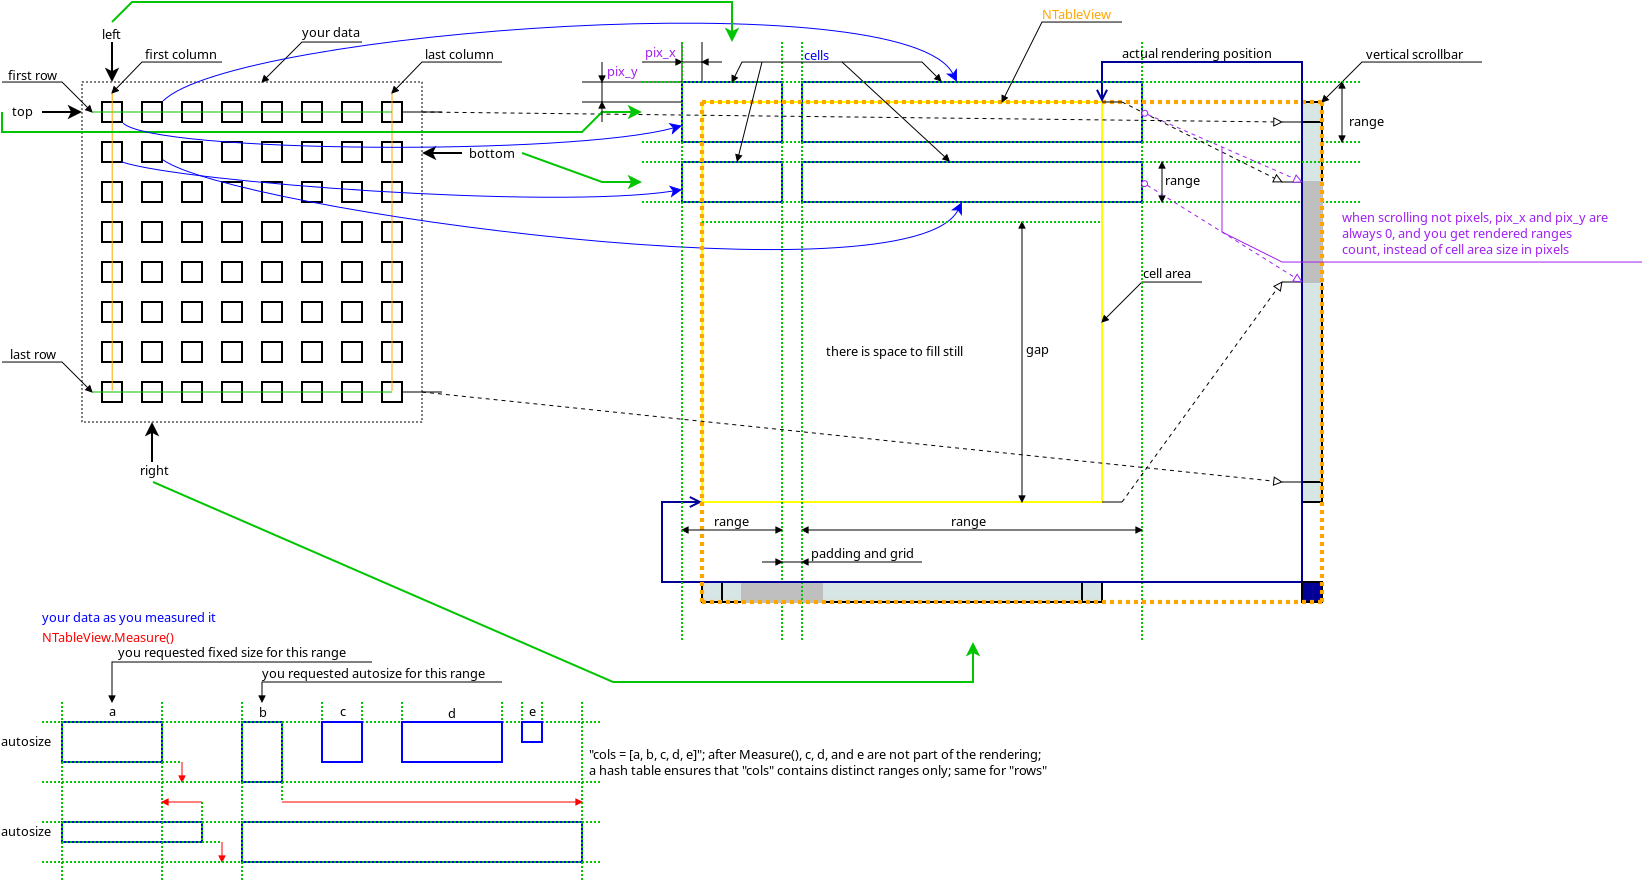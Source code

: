 <?xml version="1.0" encoding="UTF-8"?>
<dia:diagram xmlns:dia="http://www.lysator.liu.se/~alla/dia/">
  <dia:layer name="Background" visible="true" active="true">
    <dia:object type="Standard - Box" version="0" id="O0">
      <dia:attribute name="obj_pos">
        <dia:point val="5,5"/>
      </dia:attribute>
      <dia:attribute name="obj_bb">
        <dia:rectangle val="4.95,4.95;6.05,6.05"/>
      </dia:attribute>
      <dia:attribute name="elem_corner">
        <dia:point val="5,5"/>
      </dia:attribute>
      <dia:attribute name="elem_width">
        <dia:real val="1"/>
      </dia:attribute>
      <dia:attribute name="elem_height">
        <dia:real val="1"/>
      </dia:attribute>
      <dia:attribute name="show_background">
        <dia:boolean val="true"/>
      </dia:attribute>
    </dia:object>
    <dia:object type="Standard - Box" version="0" id="O1">
      <dia:attribute name="obj_pos">
        <dia:point val="7,5"/>
      </dia:attribute>
      <dia:attribute name="obj_bb">
        <dia:rectangle val="6.95,4.95;8.05,6.05"/>
      </dia:attribute>
      <dia:attribute name="elem_corner">
        <dia:point val="7,5"/>
      </dia:attribute>
      <dia:attribute name="elem_width">
        <dia:real val="1"/>
      </dia:attribute>
      <dia:attribute name="elem_height">
        <dia:real val="1"/>
      </dia:attribute>
      <dia:attribute name="show_background">
        <dia:boolean val="true"/>
      </dia:attribute>
    </dia:object>
    <dia:object type="Standard - Box" version="0" id="O2">
      <dia:attribute name="obj_pos">
        <dia:point val="9,5"/>
      </dia:attribute>
      <dia:attribute name="obj_bb">
        <dia:rectangle val="8.95,4.95;10.05,6.05"/>
      </dia:attribute>
      <dia:attribute name="elem_corner">
        <dia:point val="9,5"/>
      </dia:attribute>
      <dia:attribute name="elem_width">
        <dia:real val="1"/>
      </dia:attribute>
      <dia:attribute name="elem_height">
        <dia:real val="1"/>
      </dia:attribute>
      <dia:attribute name="show_background">
        <dia:boolean val="true"/>
      </dia:attribute>
    </dia:object>
    <dia:object type="Standard - Box" version="0" id="O3">
      <dia:attribute name="obj_pos">
        <dia:point val="11,5"/>
      </dia:attribute>
      <dia:attribute name="obj_bb">
        <dia:rectangle val="10.95,4.95;12.05,6.05"/>
      </dia:attribute>
      <dia:attribute name="elem_corner">
        <dia:point val="11,5"/>
      </dia:attribute>
      <dia:attribute name="elem_width">
        <dia:real val="1"/>
      </dia:attribute>
      <dia:attribute name="elem_height">
        <dia:real val="1"/>
      </dia:attribute>
      <dia:attribute name="show_background">
        <dia:boolean val="true"/>
      </dia:attribute>
    </dia:object>
    <dia:object type="Standard - Box" version="0" id="O4">
      <dia:attribute name="obj_pos">
        <dia:point val="13,5"/>
      </dia:attribute>
      <dia:attribute name="obj_bb">
        <dia:rectangle val="12.95,4.95;14.05,6.05"/>
      </dia:attribute>
      <dia:attribute name="elem_corner">
        <dia:point val="13,5"/>
      </dia:attribute>
      <dia:attribute name="elem_width">
        <dia:real val="1"/>
      </dia:attribute>
      <dia:attribute name="elem_height">
        <dia:real val="1"/>
      </dia:attribute>
      <dia:attribute name="show_background">
        <dia:boolean val="true"/>
      </dia:attribute>
    </dia:object>
    <dia:object type="Standard - Box" version="0" id="O5">
      <dia:attribute name="obj_pos">
        <dia:point val="15,5"/>
      </dia:attribute>
      <dia:attribute name="obj_bb">
        <dia:rectangle val="14.95,4.95;16.05,6.05"/>
      </dia:attribute>
      <dia:attribute name="elem_corner">
        <dia:point val="15,5"/>
      </dia:attribute>
      <dia:attribute name="elem_width">
        <dia:real val="1"/>
      </dia:attribute>
      <dia:attribute name="elem_height">
        <dia:real val="1"/>
      </dia:attribute>
      <dia:attribute name="show_background">
        <dia:boolean val="true"/>
      </dia:attribute>
    </dia:object>
    <dia:object type="Standard - Box" version="0" id="O6">
      <dia:attribute name="obj_pos">
        <dia:point val="17,5"/>
      </dia:attribute>
      <dia:attribute name="obj_bb">
        <dia:rectangle val="16.95,4.95;18.05,6.05"/>
      </dia:attribute>
      <dia:attribute name="elem_corner">
        <dia:point val="17,5"/>
      </dia:attribute>
      <dia:attribute name="elem_width">
        <dia:real val="1"/>
      </dia:attribute>
      <dia:attribute name="elem_height">
        <dia:real val="1"/>
      </dia:attribute>
      <dia:attribute name="show_background">
        <dia:boolean val="true"/>
      </dia:attribute>
    </dia:object>
    <dia:object type="Standard - Box" version="0" id="O7">
      <dia:attribute name="obj_pos">
        <dia:point val="19,5"/>
      </dia:attribute>
      <dia:attribute name="obj_bb">
        <dia:rectangle val="18.95,4.95;20.05,6.05"/>
      </dia:attribute>
      <dia:attribute name="elem_corner">
        <dia:point val="19,5"/>
      </dia:attribute>
      <dia:attribute name="elem_width">
        <dia:real val="1"/>
      </dia:attribute>
      <dia:attribute name="elem_height">
        <dia:real val="1"/>
      </dia:attribute>
      <dia:attribute name="show_background">
        <dia:boolean val="true"/>
      </dia:attribute>
    </dia:object>
    <dia:object type="Standard - Box" version="0" id="O8">
      <dia:attribute name="obj_pos">
        <dia:point val="5,7"/>
      </dia:attribute>
      <dia:attribute name="obj_bb">
        <dia:rectangle val="4.95,6.95;6.05,8.05"/>
      </dia:attribute>
      <dia:attribute name="elem_corner">
        <dia:point val="5,7"/>
      </dia:attribute>
      <dia:attribute name="elem_width">
        <dia:real val="1"/>
      </dia:attribute>
      <dia:attribute name="elem_height">
        <dia:real val="1"/>
      </dia:attribute>
      <dia:attribute name="show_background">
        <dia:boolean val="true"/>
      </dia:attribute>
    </dia:object>
    <dia:object type="Standard - Box" version="0" id="O9">
      <dia:attribute name="obj_pos">
        <dia:point val="7,7"/>
      </dia:attribute>
      <dia:attribute name="obj_bb">
        <dia:rectangle val="6.95,6.95;8.05,8.05"/>
      </dia:attribute>
      <dia:attribute name="elem_corner">
        <dia:point val="7,7"/>
      </dia:attribute>
      <dia:attribute name="elem_width">
        <dia:real val="1"/>
      </dia:attribute>
      <dia:attribute name="elem_height">
        <dia:real val="1"/>
      </dia:attribute>
      <dia:attribute name="show_background">
        <dia:boolean val="true"/>
      </dia:attribute>
    </dia:object>
    <dia:object type="Standard - Box" version="0" id="O10">
      <dia:attribute name="obj_pos">
        <dia:point val="9,7"/>
      </dia:attribute>
      <dia:attribute name="obj_bb">
        <dia:rectangle val="8.95,6.95;10.05,8.05"/>
      </dia:attribute>
      <dia:attribute name="elem_corner">
        <dia:point val="9,7"/>
      </dia:attribute>
      <dia:attribute name="elem_width">
        <dia:real val="1"/>
      </dia:attribute>
      <dia:attribute name="elem_height">
        <dia:real val="1"/>
      </dia:attribute>
      <dia:attribute name="show_background">
        <dia:boolean val="true"/>
      </dia:attribute>
    </dia:object>
    <dia:object type="Standard - Box" version="0" id="O11">
      <dia:attribute name="obj_pos">
        <dia:point val="11,7"/>
      </dia:attribute>
      <dia:attribute name="obj_bb">
        <dia:rectangle val="10.95,6.95;12.05,8.05"/>
      </dia:attribute>
      <dia:attribute name="elem_corner">
        <dia:point val="11,7"/>
      </dia:attribute>
      <dia:attribute name="elem_width">
        <dia:real val="1"/>
      </dia:attribute>
      <dia:attribute name="elem_height">
        <dia:real val="1"/>
      </dia:attribute>
      <dia:attribute name="show_background">
        <dia:boolean val="true"/>
      </dia:attribute>
    </dia:object>
    <dia:object type="Standard - Box" version="0" id="O12">
      <dia:attribute name="obj_pos">
        <dia:point val="13,7"/>
      </dia:attribute>
      <dia:attribute name="obj_bb">
        <dia:rectangle val="12.95,6.95;14.05,8.05"/>
      </dia:attribute>
      <dia:attribute name="elem_corner">
        <dia:point val="13,7"/>
      </dia:attribute>
      <dia:attribute name="elem_width">
        <dia:real val="1"/>
      </dia:attribute>
      <dia:attribute name="elem_height">
        <dia:real val="1"/>
      </dia:attribute>
      <dia:attribute name="show_background">
        <dia:boolean val="true"/>
      </dia:attribute>
    </dia:object>
    <dia:object type="Standard - Box" version="0" id="O13">
      <dia:attribute name="obj_pos">
        <dia:point val="15,7"/>
      </dia:attribute>
      <dia:attribute name="obj_bb">
        <dia:rectangle val="14.95,6.95;16.05,8.05"/>
      </dia:attribute>
      <dia:attribute name="elem_corner">
        <dia:point val="15,7"/>
      </dia:attribute>
      <dia:attribute name="elem_width">
        <dia:real val="1"/>
      </dia:attribute>
      <dia:attribute name="elem_height">
        <dia:real val="1"/>
      </dia:attribute>
      <dia:attribute name="show_background">
        <dia:boolean val="true"/>
      </dia:attribute>
    </dia:object>
    <dia:object type="Standard - Box" version="0" id="O14">
      <dia:attribute name="obj_pos">
        <dia:point val="17,7"/>
      </dia:attribute>
      <dia:attribute name="obj_bb">
        <dia:rectangle val="16.95,6.95;18.05,8.05"/>
      </dia:attribute>
      <dia:attribute name="elem_corner">
        <dia:point val="17,7"/>
      </dia:attribute>
      <dia:attribute name="elem_width">
        <dia:real val="1"/>
      </dia:attribute>
      <dia:attribute name="elem_height">
        <dia:real val="1"/>
      </dia:attribute>
      <dia:attribute name="show_background">
        <dia:boolean val="true"/>
      </dia:attribute>
    </dia:object>
    <dia:object type="Standard - Box" version="0" id="O15">
      <dia:attribute name="obj_pos">
        <dia:point val="19,7"/>
      </dia:attribute>
      <dia:attribute name="obj_bb">
        <dia:rectangle val="18.95,6.95;20.05,8.05"/>
      </dia:attribute>
      <dia:attribute name="elem_corner">
        <dia:point val="19,7"/>
      </dia:attribute>
      <dia:attribute name="elem_width">
        <dia:real val="1"/>
      </dia:attribute>
      <dia:attribute name="elem_height">
        <dia:real val="1"/>
      </dia:attribute>
      <dia:attribute name="show_background">
        <dia:boolean val="true"/>
      </dia:attribute>
    </dia:object>
    <dia:object type="Standard - Box" version="0" id="O16">
      <dia:attribute name="obj_pos">
        <dia:point val="5,9"/>
      </dia:attribute>
      <dia:attribute name="obj_bb">
        <dia:rectangle val="4.95,8.95;6.05,10.05"/>
      </dia:attribute>
      <dia:attribute name="elem_corner">
        <dia:point val="5,9"/>
      </dia:attribute>
      <dia:attribute name="elem_width">
        <dia:real val="1"/>
      </dia:attribute>
      <dia:attribute name="elem_height">
        <dia:real val="1"/>
      </dia:attribute>
      <dia:attribute name="show_background">
        <dia:boolean val="true"/>
      </dia:attribute>
    </dia:object>
    <dia:object type="Standard - Box" version="0" id="O17">
      <dia:attribute name="obj_pos">
        <dia:point val="7,9"/>
      </dia:attribute>
      <dia:attribute name="obj_bb">
        <dia:rectangle val="6.95,8.95;8.05,10.05"/>
      </dia:attribute>
      <dia:attribute name="elem_corner">
        <dia:point val="7,9"/>
      </dia:attribute>
      <dia:attribute name="elem_width">
        <dia:real val="1"/>
      </dia:attribute>
      <dia:attribute name="elem_height">
        <dia:real val="1"/>
      </dia:attribute>
      <dia:attribute name="show_background">
        <dia:boolean val="true"/>
      </dia:attribute>
    </dia:object>
    <dia:object type="Standard - Box" version="0" id="O18">
      <dia:attribute name="obj_pos">
        <dia:point val="9,9"/>
      </dia:attribute>
      <dia:attribute name="obj_bb">
        <dia:rectangle val="8.95,8.95;10.05,10.05"/>
      </dia:attribute>
      <dia:attribute name="elem_corner">
        <dia:point val="9,9"/>
      </dia:attribute>
      <dia:attribute name="elem_width">
        <dia:real val="1"/>
      </dia:attribute>
      <dia:attribute name="elem_height">
        <dia:real val="1"/>
      </dia:attribute>
      <dia:attribute name="show_background">
        <dia:boolean val="true"/>
      </dia:attribute>
    </dia:object>
    <dia:object type="Standard - Box" version="0" id="O19">
      <dia:attribute name="obj_pos">
        <dia:point val="11,9"/>
      </dia:attribute>
      <dia:attribute name="obj_bb">
        <dia:rectangle val="10.95,8.95;12.05,10.05"/>
      </dia:attribute>
      <dia:attribute name="elem_corner">
        <dia:point val="11,9"/>
      </dia:attribute>
      <dia:attribute name="elem_width">
        <dia:real val="1"/>
      </dia:attribute>
      <dia:attribute name="elem_height">
        <dia:real val="1"/>
      </dia:attribute>
      <dia:attribute name="show_background">
        <dia:boolean val="true"/>
      </dia:attribute>
    </dia:object>
    <dia:object type="Standard - Box" version="0" id="O20">
      <dia:attribute name="obj_pos">
        <dia:point val="13,9"/>
      </dia:attribute>
      <dia:attribute name="obj_bb">
        <dia:rectangle val="12.95,8.95;14.05,10.05"/>
      </dia:attribute>
      <dia:attribute name="elem_corner">
        <dia:point val="13,9"/>
      </dia:attribute>
      <dia:attribute name="elem_width">
        <dia:real val="1"/>
      </dia:attribute>
      <dia:attribute name="elem_height">
        <dia:real val="1"/>
      </dia:attribute>
      <dia:attribute name="show_background">
        <dia:boolean val="true"/>
      </dia:attribute>
    </dia:object>
    <dia:object type="Standard - Box" version="0" id="O21">
      <dia:attribute name="obj_pos">
        <dia:point val="15,9"/>
      </dia:attribute>
      <dia:attribute name="obj_bb">
        <dia:rectangle val="14.95,8.95;16.05,10.05"/>
      </dia:attribute>
      <dia:attribute name="elem_corner">
        <dia:point val="15,9"/>
      </dia:attribute>
      <dia:attribute name="elem_width">
        <dia:real val="1"/>
      </dia:attribute>
      <dia:attribute name="elem_height">
        <dia:real val="1"/>
      </dia:attribute>
      <dia:attribute name="show_background">
        <dia:boolean val="true"/>
      </dia:attribute>
    </dia:object>
    <dia:object type="Standard - Box" version="0" id="O22">
      <dia:attribute name="obj_pos">
        <dia:point val="17,9"/>
      </dia:attribute>
      <dia:attribute name="obj_bb">
        <dia:rectangle val="16.95,8.95;18.05,10.05"/>
      </dia:attribute>
      <dia:attribute name="elem_corner">
        <dia:point val="17,9"/>
      </dia:attribute>
      <dia:attribute name="elem_width">
        <dia:real val="1"/>
      </dia:attribute>
      <dia:attribute name="elem_height">
        <dia:real val="1"/>
      </dia:attribute>
      <dia:attribute name="show_background">
        <dia:boolean val="true"/>
      </dia:attribute>
    </dia:object>
    <dia:object type="Standard - Box" version="0" id="O23">
      <dia:attribute name="obj_pos">
        <dia:point val="19,9"/>
      </dia:attribute>
      <dia:attribute name="obj_bb">
        <dia:rectangle val="18.95,8.95;20.05,10.05"/>
      </dia:attribute>
      <dia:attribute name="elem_corner">
        <dia:point val="19,9"/>
      </dia:attribute>
      <dia:attribute name="elem_width">
        <dia:real val="1"/>
      </dia:attribute>
      <dia:attribute name="elem_height">
        <dia:real val="1"/>
      </dia:attribute>
      <dia:attribute name="show_background">
        <dia:boolean val="true"/>
      </dia:attribute>
    </dia:object>
    <dia:object type="Standard - Box" version="0" id="O24">
      <dia:attribute name="obj_pos">
        <dia:point val="5,11"/>
      </dia:attribute>
      <dia:attribute name="obj_bb">
        <dia:rectangle val="4.95,10.95;6.05,12.05"/>
      </dia:attribute>
      <dia:attribute name="elem_corner">
        <dia:point val="5,11"/>
      </dia:attribute>
      <dia:attribute name="elem_width">
        <dia:real val="1"/>
      </dia:attribute>
      <dia:attribute name="elem_height">
        <dia:real val="1"/>
      </dia:attribute>
      <dia:attribute name="show_background">
        <dia:boolean val="true"/>
      </dia:attribute>
    </dia:object>
    <dia:object type="Standard - Box" version="0" id="O25">
      <dia:attribute name="obj_pos">
        <dia:point val="7,11"/>
      </dia:attribute>
      <dia:attribute name="obj_bb">
        <dia:rectangle val="6.95,10.95;8.05,12.05"/>
      </dia:attribute>
      <dia:attribute name="elem_corner">
        <dia:point val="7,11"/>
      </dia:attribute>
      <dia:attribute name="elem_width">
        <dia:real val="1"/>
      </dia:attribute>
      <dia:attribute name="elem_height">
        <dia:real val="1"/>
      </dia:attribute>
      <dia:attribute name="show_background">
        <dia:boolean val="true"/>
      </dia:attribute>
    </dia:object>
    <dia:object type="Standard - Box" version="0" id="O26">
      <dia:attribute name="obj_pos">
        <dia:point val="9,11"/>
      </dia:attribute>
      <dia:attribute name="obj_bb">
        <dia:rectangle val="8.95,10.95;10.05,12.05"/>
      </dia:attribute>
      <dia:attribute name="elem_corner">
        <dia:point val="9,11"/>
      </dia:attribute>
      <dia:attribute name="elem_width">
        <dia:real val="1"/>
      </dia:attribute>
      <dia:attribute name="elem_height">
        <dia:real val="1"/>
      </dia:attribute>
      <dia:attribute name="show_background">
        <dia:boolean val="true"/>
      </dia:attribute>
    </dia:object>
    <dia:object type="Standard - Box" version="0" id="O27">
      <dia:attribute name="obj_pos">
        <dia:point val="11,11"/>
      </dia:attribute>
      <dia:attribute name="obj_bb">
        <dia:rectangle val="10.95,10.95;12.05,12.05"/>
      </dia:attribute>
      <dia:attribute name="elem_corner">
        <dia:point val="11,11"/>
      </dia:attribute>
      <dia:attribute name="elem_width">
        <dia:real val="1"/>
      </dia:attribute>
      <dia:attribute name="elem_height">
        <dia:real val="1"/>
      </dia:attribute>
      <dia:attribute name="show_background">
        <dia:boolean val="true"/>
      </dia:attribute>
    </dia:object>
    <dia:object type="Standard - Box" version="0" id="O28">
      <dia:attribute name="obj_pos">
        <dia:point val="13,11"/>
      </dia:attribute>
      <dia:attribute name="obj_bb">
        <dia:rectangle val="12.95,10.95;14.05,12.05"/>
      </dia:attribute>
      <dia:attribute name="elem_corner">
        <dia:point val="13,11"/>
      </dia:attribute>
      <dia:attribute name="elem_width">
        <dia:real val="1"/>
      </dia:attribute>
      <dia:attribute name="elem_height">
        <dia:real val="1"/>
      </dia:attribute>
      <dia:attribute name="show_background">
        <dia:boolean val="true"/>
      </dia:attribute>
    </dia:object>
    <dia:object type="Standard - Box" version="0" id="O29">
      <dia:attribute name="obj_pos">
        <dia:point val="15,11"/>
      </dia:attribute>
      <dia:attribute name="obj_bb">
        <dia:rectangle val="14.95,10.95;16.05,12.05"/>
      </dia:attribute>
      <dia:attribute name="elem_corner">
        <dia:point val="15,11"/>
      </dia:attribute>
      <dia:attribute name="elem_width">
        <dia:real val="1"/>
      </dia:attribute>
      <dia:attribute name="elem_height">
        <dia:real val="1"/>
      </dia:attribute>
      <dia:attribute name="show_background">
        <dia:boolean val="true"/>
      </dia:attribute>
    </dia:object>
    <dia:object type="Standard - Box" version="0" id="O30">
      <dia:attribute name="obj_pos">
        <dia:point val="17,11"/>
      </dia:attribute>
      <dia:attribute name="obj_bb">
        <dia:rectangle val="16.95,10.95;18.05,12.05"/>
      </dia:attribute>
      <dia:attribute name="elem_corner">
        <dia:point val="17,11"/>
      </dia:attribute>
      <dia:attribute name="elem_width">
        <dia:real val="1"/>
      </dia:attribute>
      <dia:attribute name="elem_height">
        <dia:real val="1"/>
      </dia:attribute>
      <dia:attribute name="show_background">
        <dia:boolean val="true"/>
      </dia:attribute>
    </dia:object>
    <dia:object type="Standard - Box" version="0" id="O31">
      <dia:attribute name="obj_pos">
        <dia:point val="19,11"/>
      </dia:attribute>
      <dia:attribute name="obj_bb">
        <dia:rectangle val="18.95,10.95;20.05,12.05"/>
      </dia:attribute>
      <dia:attribute name="elem_corner">
        <dia:point val="19,11"/>
      </dia:attribute>
      <dia:attribute name="elem_width">
        <dia:real val="1"/>
      </dia:attribute>
      <dia:attribute name="elem_height">
        <dia:real val="1"/>
      </dia:attribute>
      <dia:attribute name="show_background">
        <dia:boolean val="true"/>
      </dia:attribute>
    </dia:object>
    <dia:object type="Standard - Box" version="0" id="O32">
      <dia:attribute name="obj_pos">
        <dia:point val="5,13"/>
      </dia:attribute>
      <dia:attribute name="obj_bb">
        <dia:rectangle val="4.95,12.95;6.05,14.05"/>
      </dia:attribute>
      <dia:attribute name="elem_corner">
        <dia:point val="5,13"/>
      </dia:attribute>
      <dia:attribute name="elem_width">
        <dia:real val="1"/>
      </dia:attribute>
      <dia:attribute name="elem_height">
        <dia:real val="1"/>
      </dia:attribute>
      <dia:attribute name="show_background">
        <dia:boolean val="true"/>
      </dia:attribute>
    </dia:object>
    <dia:object type="Standard - Box" version="0" id="O33">
      <dia:attribute name="obj_pos">
        <dia:point val="7,13"/>
      </dia:attribute>
      <dia:attribute name="obj_bb">
        <dia:rectangle val="6.95,12.95;8.05,14.05"/>
      </dia:attribute>
      <dia:attribute name="elem_corner">
        <dia:point val="7,13"/>
      </dia:attribute>
      <dia:attribute name="elem_width">
        <dia:real val="1"/>
      </dia:attribute>
      <dia:attribute name="elem_height">
        <dia:real val="1"/>
      </dia:attribute>
      <dia:attribute name="show_background">
        <dia:boolean val="true"/>
      </dia:attribute>
    </dia:object>
    <dia:object type="Standard - Box" version="0" id="O34">
      <dia:attribute name="obj_pos">
        <dia:point val="9,13"/>
      </dia:attribute>
      <dia:attribute name="obj_bb">
        <dia:rectangle val="8.95,12.95;10.05,14.05"/>
      </dia:attribute>
      <dia:attribute name="elem_corner">
        <dia:point val="9,13"/>
      </dia:attribute>
      <dia:attribute name="elem_width">
        <dia:real val="1"/>
      </dia:attribute>
      <dia:attribute name="elem_height">
        <dia:real val="1"/>
      </dia:attribute>
      <dia:attribute name="show_background">
        <dia:boolean val="true"/>
      </dia:attribute>
    </dia:object>
    <dia:object type="Standard - Box" version="0" id="O35">
      <dia:attribute name="obj_pos">
        <dia:point val="11,13"/>
      </dia:attribute>
      <dia:attribute name="obj_bb">
        <dia:rectangle val="10.95,12.95;12.05,14.05"/>
      </dia:attribute>
      <dia:attribute name="elem_corner">
        <dia:point val="11,13"/>
      </dia:attribute>
      <dia:attribute name="elem_width">
        <dia:real val="1"/>
      </dia:attribute>
      <dia:attribute name="elem_height">
        <dia:real val="1"/>
      </dia:attribute>
      <dia:attribute name="show_background">
        <dia:boolean val="true"/>
      </dia:attribute>
    </dia:object>
    <dia:object type="Standard - Box" version="0" id="O36">
      <dia:attribute name="obj_pos">
        <dia:point val="13,13"/>
      </dia:attribute>
      <dia:attribute name="obj_bb">
        <dia:rectangle val="12.95,12.95;14.05,14.05"/>
      </dia:attribute>
      <dia:attribute name="elem_corner">
        <dia:point val="13,13"/>
      </dia:attribute>
      <dia:attribute name="elem_width">
        <dia:real val="1"/>
      </dia:attribute>
      <dia:attribute name="elem_height">
        <dia:real val="1"/>
      </dia:attribute>
      <dia:attribute name="show_background">
        <dia:boolean val="true"/>
      </dia:attribute>
    </dia:object>
    <dia:object type="Standard - Box" version="0" id="O37">
      <dia:attribute name="obj_pos">
        <dia:point val="15,13"/>
      </dia:attribute>
      <dia:attribute name="obj_bb">
        <dia:rectangle val="14.95,12.95;16.05,14.05"/>
      </dia:attribute>
      <dia:attribute name="elem_corner">
        <dia:point val="15,13"/>
      </dia:attribute>
      <dia:attribute name="elem_width">
        <dia:real val="1"/>
      </dia:attribute>
      <dia:attribute name="elem_height">
        <dia:real val="1"/>
      </dia:attribute>
      <dia:attribute name="show_background">
        <dia:boolean val="true"/>
      </dia:attribute>
    </dia:object>
    <dia:object type="Standard - Box" version="0" id="O38">
      <dia:attribute name="obj_pos">
        <dia:point val="17,13"/>
      </dia:attribute>
      <dia:attribute name="obj_bb">
        <dia:rectangle val="16.95,12.95;18.05,14.05"/>
      </dia:attribute>
      <dia:attribute name="elem_corner">
        <dia:point val="17,13"/>
      </dia:attribute>
      <dia:attribute name="elem_width">
        <dia:real val="1"/>
      </dia:attribute>
      <dia:attribute name="elem_height">
        <dia:real val="1"/>
      </dia:attribute>
      <dia:attribute name="show_background">
        <dia:boolean val="true"/>
      </dia:attribute>
    </dia:object>
    <dia:object type="Standard - Box" version="0" id="O39">
      <dia:attribute name="obj_pos">
        <dia:point val="19,13"/>
      </dia:attribute>
      <dia:attribute name="obj_bb">
        <dia:rectangle val="18.95,12.95;20.05,14.05"/>
      </dia:attribute>
      <dia:attribute name="elem_corner">
        <dia:point val="19,13"/>
      </dia:attribute>
      <dia:attribute name="elem_width">
        <dia:real val="1"/>
      </dia:attribute>
      <dia:attribute name="elem_height">
        <dia:real val="1"/>
      </dia:attribute>
      <dia:attribute name="show_background">
        <dia:boolean val="true"/>
      </dia:attribute>
    </dia:object>
    <dia:object type="Standard - Box" version="0" id="O40">
      <dia:attribute name="obj_pos">
        <dia:point val="5,15"/>
      </dia:attribute>
      <dia:attribute name="obj_bb">
        <dia:rectangle val="4.95,14.95;6.05,16.05"/>
      </dia:attribute>
      <dia:attribute name="elem_corner">
        <dia:point val="5,15"/>
      </dia:attribute>
      <dia:attribute name="elem_width">
        <dia:real val="1"/>
      </dia:attribute>
      <dia:attribute name="elem_height">
        <dia:real val="1"/>
      </dia:attribute>
      <dia:attribute name="show_background">
        <dia:boolean val="true"/>
      </dia:attribute>
    </dia:object>
    <dia:object type="Standard - Box" version="0" id="O41">
      <dia:attribute name="obj_pos">
        <dia:point val="7,15"/>
      </dia:attribute>
      <dia:attribute name="obj_bb">
        <dia:rectangle val="6.95,14.95;8.05,16.05"/>
      </dia:attribute>
      <dia:attribute name="elem_corner">
        <dia:point val="7,15"/>
      </dia:attribute>
      <dia:attribute name="elem_width">
        <dia:real val="1"/>
      </dia:attribute>
      <dia:attribute name="elem_height">
        <dia:real val="1"/>
      </dia:attribute>
      <dia:attribute name="show_background">
        <dia:boolean val="true"/>
      </dia:attribute>
    </dia:object>
    <dia:object type="Standard - Box" version="0" id="O42">
      <dia:attribute name="obj_pos">
        <dia:point val="9,15"/>
      </dia:attribute>
      <dia:attribute name="obj_bb">
        <dia:rectangle val="8.95,14.95;10.05,16.05"/>
      </dia:attribute>
      <dia:attribute name="elem_corner">
        <dia:point val="9,15"/>
      </dia:attribute>
      <dia:attribute name="elem_width">
        <dia:real val="1"/>
      </dia:attribute>
      <dia:attribute name="elem_height">
        <dia:real val="1"/>
      </dia:attribute>
      <dia:attribute name="show_background">
        <dia:boolean val="true"/>
      </dia:attribute>
    </dia:object>
    <dia:object type="Standard - Box" version="0" id="O43">
      <dia:attribute name="obj_pos">
        <dia:point val="11,15"/>
      </dia:attribute>
      <dia:attribute name="obj_bb">
        <dia:rectangle val="10.95,14.95;12.05,16.05"/>
      </dia:attribute>
      <dia:attribute name="elem_corner">
        <dia:point val="11,15"/>
      </dia:attribute>
      <dia:attribute name="elem_width">
        <dia:real val="1"/>
      </dia:attribute>
      <dia:attribute name="elem_height">
        <dia:real val="1"/>
      </dia:attribute>
      <dia:attribute name="show_background">
        <dia:boolean val="true"/>
      </dia:attribute>
    </dia:object>
    <dia:object type="Standard - Box" version="0" id="O44">
      <dia:attribute name="obj_pos">
        <dia:point val="13,15"/>
      </dia:attribute>
      <dia:attribute name="obj_bb">
        <dia:rectangle val="12.95,14.95;14.05,16.05"/>
      </dia:attribute>
      <dia:attribute name="elem_corner">
        <dia:point val="13,15"/>
      </dia:attribute>
      <dia:attribute name="elem_width">
        <dia:real val="1"/>
      </dia:attribute>
      <dia:attribute name="elem_height">
        <dia:real val="1"/>
      </dia:attribute>
      <dia:attribute name="show_background">
        <dia:boolean val="true"/>
      </dia:attribute>
    </dia:object>
    <dia:object type="Standard - Box" version="0" id="O45">
      <dia:attribute name="obj_pos">
        <dia:point val="15,15"/>
      </dia:attribute>
      <dia:attribute name="obj_bb">
        <dia:rectangle val="14.95,14.95;16.05,16.05"/>
      </dia:attribute>
      <dia:attribute name="elem_corner">
        <dia:point val="15,15"/>
      </dia:attribute>
      <dia:attribute name="elem_width">
        <dia:real val="1"/>
      </dia:attribute>
      <dia:attribute name="elem_height">
        <dia:real val="1"/>
      </dia:attribute>
      <dia:attribute name="show_background">
        <dia:boolean val="true"/>
      </dia:attribute>
    </dia:object>
    <dia:object type="Standard - Box" version="0" id="O46">
      <dia:attribute name="obj_pos">
        <dia:point val="17,15"/>
      </dia:attribute>
      <dia:attribute name="obj_bb">
        <dia:rectangle val="16.95,14.95;18.05,16.05"/>
      </dia:attribute>
      <dia:attribute name="elem_corner">
        <dia:point val="17,15"/>
      </dia:attribute>
      <dia:attribute name="elem_width">
        <dia:real val="1"/>
      </dia:attribute>
      <dia:attribute name="elem_height">
        <dia:real val="1"/>
      </dia:attribute>
      <dia:attribute name="show_background">
        <dia:boolean val="true"/>
      </dia:attribute>
    </dia:object>
    <dia:object type="Standard - Box" version="0" id="O47">
      <dia:attribute name="obj_pos">
        <dia:point val="19,15"/>
      </dia:attribute>
      <dia:attribute name="obj_bb">
        <dia:rectangle val="18.95,14.95;20.05,16.05"/>
      </dia:attribute>
      <dia:attribute name="elem_corner">
        <dia:point val="19,15"/>
      </dia:attribute>
      <dia:attribute name="elem_width">
        <dia:real val="1"/>
      </dia:attribute>
      <dia:attribute name="elem_height">
        <dia:real val="1"/>
      </dia:attribute>
      <dia:attribute name="show_background">
        <dia:boolean val="true"/>
      </dia:attribute>
    </dia:object>
    <dia:object type="Standard - Box" version="0" id="O48">
      <dia:attribute name="obj_pos">
        <dia:point val="5,17"/>
      </dia:attribute>
      <dia:attribute name="obj_bb">
        <dia:rectangle val="4.95,16.95;6.05,18.05"/>
      </dia:attribute>
      <dia:attribute name="elem_corner">
        <dia:point val="5,17"/>
      </dia:attribute>
      <dia:attribute name="elem_width">
        <dia:real val="1"/>
      </dia:attribute>
      <dia:attribute name="elem_height">
        <dia:real val="1"/>
      </dia:attribute>
      <dia:attribute name="show_background">
        <dia:boolean val="true"/>
      </dia:attribute>
    </dia:object>
    <dia:object type="Standard - Box" version="0" id="O49">
      <dia:attribute name="obj_pos">
        <dia:point val="7,17"/>
      </dia:attribute>
      <dia:attribute name="obj_bb">
        <dia:rectangle val="6.95,16.95;8.05,18.05"/>
      </dia:attribute>
      <dia:attribute name="elem_corner">
        <dia:point val="7,17"/>
      </dia:attribute>
      <dia:attribute name="elem_width">
        <dia:real val="1"/>
      </dia:attribute>
      <dia:attribute name="elem_height">
        <dia:real val="1"/>
      </dia:attribute>
      <dia:attribute name="show_background">
        <dia:boolean val="true"/>
      </dia:attribute>
    </dia:object>
    <dia:object type="Standard - Box" version="0" id="O50">
      <dia:attribute name="obj_pos">
        <dia:point val="9,17"/>
      </dia:attribute>
      <dia:attribute name="obj_bb">
        <dia:rectangle val="8.95,16.95;10.05,18.05"/>
      </dia:attribute>
      <dia:attribute name="elem_corner">
        <dia:point val="9,17"/>
      </dia:attribute>
      <dia:attribute name="elem_width">
        <dia:real val="1"/>
      </dia:attribute>
      <dia:attribute name="elem_height">
        <dia:real val="1"/>
      </dia:attribute>
      <dia:attribute name="show_background">
        <dia:boolean val="true"/>
      </dia:attribute>
    </dia:object>
    <dia:object type="Standard - Box" version="0" id="O51">
      <dia:attribute name="obj_pos">
        <dia:point val="11,17"/>
      </dia:attribute>
      <dia:attribute name="obj_bb">
        <dia:rectangle val="10.95,16.95;12.05,18.05"/>
      </dia:attribute>
      <dia:attribute name="elem_corner">
        <dia:point val="11,17"/>
      </dia:attribute>
      <dia:attribute name="elem_width">
        <dia:real val="1"/>
      </dia:attribute>
      <dia:attribute name="elem_height">
        <dia:real val="1"/>
      </dia:attribute>
      <dia:attribute name="show_background">
        <dia:boolean val="true"/>
      </dia:attribute>
    </dia:object>
    <dia:object type="Standard - Box" version="0" id="O52">
      <dia:attribute name="obj_pos">
        <dia:point val="13,17"/>
      </dia:attribute>
      <dia:attribute name="obj_bb">
        <dia:rectangle val="12.95,16.95;14.05,18.05"/>
      </dia:attribute>
      <dia:attribute name="elem_corner">
        <dia:point val="13,17"/>
      </dia:attribute>
      <dia:attribute name="elem_width">
        <dia:real val="1"/>
      </dia:attribute>
      <dia:attribute name="elem_height">
        <dia:real val="1"/>
      </dia:attribute>
      <dia:attribute name="show_background">
        <dia:boolean val="true"/>
      </dia:attribute>
    </dia:object>
    <dia:object type="Standard - Box" version="0" id="O53">
      <dia:attribute name="obj_pos">
        <dia:point val="15,17"/>
      </dia:attribute>
      <dia:attribute name="obj_bb">
        <dia:rectangle val="14.95,16.95;16.05,18.05"/>
      </dia:attribute>
      <dia:attribute name="elem_corner">
        <dia:point val="15,17"/>
      </dia:attribute>
      <dia:attribute name="elem_width">
        <dia:real val="1"/>
      </dia:attribute>
      <dia:attribute name="elem_height">
        <dia:real val="1"/>
      </dia:attribute>
      <dia:attribute name="show_background">
        <dia:boolean val="true"/>
      </dia:attribute>
    </dia:object>
    <dia:object type="Standard - Box" version="0" id="O54">
      <dia:attribute name="obj_pos">
        <dia:point val="17,17"/>
      </dia:attribute>
      <dia:attribute name="obj_bb">
        <dia:rectangle val="16.95,16.95;18.05,18.05"/>
      </dia:attribute>
      <dia:attribute name="elem_corner">
        <dia:point val="17,17"/>
      </dia:attribute>
      <dia:attribute name="elem_width">
        <dia:real val="1"/>
      </dia:attribute>
      <dia:attribute name="elem_height">
        <dia:real val="1"/>
      </dia:attribute>
      <dia:attribute name="show_background">
        <dia:boolean val="true"/>
      </dia:attribute>
    </dia:object>
    <dia:object type="Standard - Box" version="0" id="O55">
      <dia:attribute name="obj_pos">
        <dia:point val="19,17"/>
      </dia:attribute>
      <dia:attribute name="obj_bb">
        <dia:rectangle val="18.95,16.95;20.05,18.05"/>
      </dia:attribute>
      <dia:attribute name="elem_corner">
        <dia:point val="19,17"/>
      </dia:attribute>
      <dia:attribute name="elem_width">
        <dia:real val="1"/>
      </dia:attribute>
      <dia:attribute name="elem_height">
        <dia:real val="1"/>
      </dia:attribute>
      <dia:attribute name="show_background">
        <dia:boolean val="true"/>
      </dia:attribute>
    </dia:object>
    <dia:object type="Standard - Box" version="0" id="O56">
      <dia:attribute name="obj_pos">
        <dia:point val="5,19"/>
      </dia:attribute>
      <dia:attribute name="obj_bb">
        <dia:rectangle val="4.95,18.95;6.05,20.05"/>
      </dia:attribute>
      <dia:attribute name="elem_corner">
        <dia:point val="5,19"/>
      </dia:attribute>
      <dia:attribute name="elem_width">
        <dia:real val="1"/>
      </dia:attribute>
      <dia:attribute name="elem_height">
        <dia:real val="1"/>
      </dia:attribute>
      <dia:attribute name="show_background">
        <dia:boolean val="true"/>
      </dia:attribute>
    </dia:object>
    <dia:object type="Standard - Box" version="0" id="O57">
      <dia:attribute name="obj_pos">
        <dia:point val="7,19"/>
      </dia:attribute>
      <dia:attribute name="obj_bb">
        <dia:rectangle val="6.95,18.95;8.05,20.05"/>
      </dia:attribute>
      <dia:attribute name="elem_corner">
        <dia:point val="7,19"/>
      </dia:attribute>
      <dia:attribute name="elem_width">
        <dia:real val="1"/>
      </dia:attribute>
      <dia:attribute name="elem_height">
        <dia:real val="1"/>
      </dia:attribute>
      <dia:attribute name="show_background">
        <dia:boolean val="true"/>
      </dia:attribute>
    </dia:object>
    <dia:object type="Standard - Box" version="0" id="O58">
      <dia:attribute name="obj_pos">
        <dia:point val="9,19"/>
      </dia:attribute>
      <dia:attribute name="obj_bb">
        <dia:rectangle val="8.95,18.95;10.05,20.05"/>
      </dia:attribute>
      <dia:attribute name="elem_corner">
        <dia:point val="9,19"/>
      </dia:attribute>
      <dia:attribute name="elem_width">
        <dia:real val="1"/>
      </dia:attribute>
      <dia:attribute name="elem_height">
        <dia:real val="1"/>
      </dia:attribute>
      <dia:attribute name="show_background">
        <dia:boolean val="true"/>
      </dia:attribute>
    </dia:object>
    <dia:object type="Standard - Box" version="0" id="O59">
      <dia:attribute name="obj_pos">
        <dia:point val="11,19"/>
      </dia:attribute>
      <dia:attribute name="obj_bb">
        <dia:rectangle val="10.95,18.95;12.05,20.05"/>
      </dia:attribute>
      <dia:attribute name="elem_corner">
        <dia:point val="11,19"/>
      </dia:attribute>
      <dia:attribute name="elem_width">
        <dia:real val="1"/>
      </dia:attribute>
      <dia:attribute name="elem_height">
        <dia:real val="1"/>
      </dia:attribute>
      <dia:attribute name="show_background">
        <dia:boolean val="true"/>
      </dia:attribute>
    </dia:object>
    <dia:object type="Standard - Box" version="0" id="O60">
      <dia:attribute name="obj_pos">
        <dia:point val="13,19"/>
      </dia:attribute>
      <dia:attribute name="obj_bb">
        <dia:rectangle val="12.95,18.95;14.05,20.05"/>
      </dia:attribute>
      <dia:attribute name="elem_corner">
        <dia:point val="13,19"/>
      </dia:attribute>
      <dia:attribute name="elem_width">
        <dia:real val="1"/>
      </dia:attribute>
      <dia:attribute name="elem_height">
        <dia:real val="1"/>
      </dia:attribute>
      <dia:attribute name="show_background">
        <dia:boolean val="true"/>
      </dia:attribute>
    </dia:object>
    <dia:object type="Standard - Box" version="0" id="O61">
      <dia:attribute name="obj_pos">
        <dia:point val="15,19"/>
      </dia:attribute>
      <dia:attribute name="obj_bb">
        <dia:rectangle val="14.95,18.95;16.05,20.05"/>
      </dia:attribute>
      <dia:attribute name="elem_corner">
        <dia:point val="15,19"/>
      </dia:attribute>
      <dia:attribute name="elem_width">
        <dia:real val="1"/>
      </dia:attribute>
      <dia:attribute name="elem_height">
        <dia:real val="1"/>
      </dia:attribute>
      <dia:attribute name="show_background">
        <dia:boolean val="true"/>
      </dia:attribute>
    </dia:object>
    <dia:object type="Standard - Box" version="0" id="O62">
      <dia:attribute name="obj_pos">
        <dia:point val="17,19"/>
      </dia:attribute>
      <dia:attribute name="obj_bb">
        <dia:rectangle val="16.95,18.95;18.05,20.05"/>
      </dia:attribute>
      <dia:attribute name="elem_corner">
        <dia:point val="17,19"/>
      </dia:attribute>
      <dia:attribute name="elem_width">
        <dia:real val="1"/>
      </dia:attribute>
      <dia:attribute name="elem_height">
        <dia:real val="1"/>
      </dia:attribute>
      <dia:attribute name="show_background">
        <dia:boolean val="true"/>
      </dia:attribute>
    </dia:object>
    <dia:object type="Standard - Box" version="0" id="O63">
      <dia:attribute name="obj_pos">
        <dia:point val="19,19"/>
      </dia:attribute>
      <dia:attribute name="obj_bb">
        <dia:rectangle val="18.95,18.95;20.05,20.05"/>
      </dia:attribute>
      <dia:attribute name="elem_corner">
        <dia:point val="19,19"/>
      </dia:attribute>
      <dia:attribute name="elem_width">
        <dia:real val="1"/>
      </dia:attribute>
      <dia:attribute name="elem_height">
        <dia:real val="1"/>
      </dia:attribute>
      <dia:attribute name="show_background">
        <dia:boolean val="true"/>
      </dia:attribute>
    </dia:object>
    <dia:object type="Standard - Text" version="1" id="O64">
      <dia:attribute name="obj_pos">
        <dia:point val="0.5,5.7"/>
      </dia:attribute>
      <dia:attribute name="obj_bb">
        <dia:rectangle val="0.5,5.105;1.55,5.85"/>
      </dia:attribute>
      <dia:attribute name="text">
        <dia:composite type="text">
          <dia:attribute name="string">
            <dia:string>#top#</dia:string>
          </dia:attribute>
          <dia:attribute name="font">
            <dia:font family="sans" style="0" name="Helvetica"/>
          </dia:attribute>
          <dia:attribute name="height">
            <dia:real val="0.8"/>
          </dia:attribute>
          <dia:attribute name="pos">
            <dia:point val="0.5,5.7"/>
          </dia:attribute>
          <dia:attribute name="color">
            <dia:color val="#000000"/>
          </dia:attribute>
          <dia:attribute name="alignment">
            <dia:enum val="0"/>
          </dia:attribute>
        </dia:composite>
      </dia:attribute>
      <dia:attribute name="valign">
        <dia:enum val="3"/>
      </dia:attribute>
    </dia:object>
    <dia:object type="Standard - Text" version="1" id="O65">
      <dia:attribute name="obj_pos">
        <dia:point val="5,1.85"/>
      </dia:attribute>
      <dia:attribute name="obj_bb">
        <dia:rectangle val="5,1.255;6.048,2"/>
      </dia:attribute>
      <dia:attribute name="text">
        <dia:composite type="text">
          <dia:attribute name="string">
            <dia:string>#left#</dia:string>
          </dia:attribute>
          <dia:attribute name="font">
            <dia:font family="sans" style="0" name="Helvetica"/>
          </dia:attribute>
          <dia:attribute name="height">
            <dia:real val="0.8"/>
          </dia:attribute>
          <dia:attribute name="pos">
            <dia:point val="5,1.85"/>
          </dia:attribute>
          <dia:attribute name="color">
            <dia:color val="#000000"/>
          </dia:attribute>
          <dia:attribute name="alignment">
            <dia:enum val="0"/>
          </dia:attribute>
        </dia:composite>
      </dia:attribute>
      <dia:attribute name="valign">
        <dia:enum val="3"/>
      </dia:attribute>
    </dia:object>
    <dia:object type="Standard - Box" version="0" id="O66">
      <dia:attribute name="obj_pos">
        <dia:point val="4,4"/>
      </dia:attribute>
      <dia:attribute name="obj_bb">
        <dia:rectangle val="3.995,3.995;21.005,21.005"/>
      </dia:attribute>
      <dia:attribute name="elem_corner">
        <dia:point val="4,4"/>
      </dia:attribute>
      <dia:attribute name="elem_width">
        <dia:real val="17"/>
      </dia:attribute>
      <dia:attribute name="elem_height">
        <dia:real val="17"/>
      </dia:attribute>
      <dia:attribute name="border_width">
        <dia:real val="0.01"/>
      </dia:attribute>
      <dia:attribute name="show_background">
        <dia:boolean val="false"/>
      </dia:attribute>
      <dia:attribute name="line_style">
        <dia:enum val="4"/>
      </dia:attribute>
    </dia:object>
    <dia:object type="Standard - Text" version="1" id="O67">
      <dia:attribute name="obj_pos">
        <dia:point val="23.35,7.8"/>
      </dia:attribute>
      <dia:attribute name="obj_bb">
        <dia:rectangle val="23.35,7.205;25.665,7.95"/>
      </dia:attribute>
      <dia:attribute name="text">
        <dia:composite type="text">
          <dia:attribute name="string">
            <dia:string>#bottom#</dia:string>
          </dia:attribute>
          <dia:attribute name="font">
            <dia:font family="sans" style="0" name="Helvetica"/>
          </dia:attribute>
          <dia:attribute name="height">
            <dia:real val="0.8"/>
          </dia:attribute>
          <dia:attribute name="pos">
            <dia:point val="23.35,7.8"/>
          </dia:attribute>
          <dia:attribute name="color">
            <dia:color val="#000000"/>
          </dia:attribute>
          <dia:attribute name="alignment">
            <dia:enum val="0"/>
          </dia:attribute>
        </dia:composite>
      </dia:attribute>
      <dia:attribute name="valign">
        <dia:enum val="3"/>
      </dia:attribute>
    </dia:object>
    <dia:object type="Standard - Text" version="1" id="O68">
      <dia:attribute name="obj_pos">
        <dia:point val="6.9,23.65"/>
      </dia:attribute>
      <dia:attribute name="obj_bb">
        <dia:rectangle val="6.9,23.055;8.402,23.8"/>
      </dia:attribute>
      <dia:attribute name="text">
        <dia:composite type="text">
          <dia:attribute name="string">
            <dia:string>#right#</dia:string>
          </dia:attribute>
          <dia:attribute name="font">
            <dia:font family="sans" style="0" name="Helvetica"/>
          </dia:attribute>
          <dia:attribute name="height">
            <dia:real val="0.8"/>
          </dia:attribute>
          <dia:attribute name="pos">
            <dia:point val="6.9,23.65"/>
          </dia:attribute>
          <dia:attribute name="color">
            <dia:color val="#000000"/>
          </dia:attribute>
          <dia:attribute name="alignment">
            <dia:enum val="0"/>
          </dia:attribute>
        </dia:composite>
      </dia:attribute>
      <dia:attribute name="valign">
        <dia:enum val="3"/>
      </dia:attribute>
    </dia:object>
    <dia:object type="Standard - Text" version="1" id="O69">
      <dia:attribute name="obj_pos">
        <dia:point val="15,1.75"/>
      </dia:attribute>
      <dia:attribute name="obj_bb">
        <dia:rectangle val="15,1.155;18.085,1.9"/>
      </dia:attribute>
      <dia:attribute name="text">
        <dia:composite type="text">
          <dia:attribute name="string">
            <dia:string>#your data#</dia:string>
          </dia:attribute>
          <dia:attribute name="font">
            <dia:font family="sans" style="0" name="Helvetica"/>
          </dia:attribute>
          <dia:attribute name="height">
            <dia:real val="0.8"/>
          </dia:attribute>
          <dia:attribute name="pos">
            <dia:point val="15,1.75"/>
          </dia:attribute>
          <dia:attribute name="color">
            <dia:color val="#000000"/>
          </dia:attribute>
          <dia:attribute name="alignment">
            <dia:enum val="0"/>
          </dia:attribute>
        </dia:composite>
      </dia:attribute>
      <dia:attribute name="valign">
        <dia:enum val="3"/>
      </dia:attribute>
    </dia:object>
    <dia:object type="Standard - PolyLine" version="0" id="O70">
      <dia:attribute name="obj_pos">
        <dia:point val="18,2"/>
      </dia:attribute>
      <dia:attribute name="obj_bb">
        <dia:rectangle val="12.992,1.995;18.005,4.008"/>
      </dia:attribute>
      <dia:attribute name="poly_points">
        <dia:point val="18,2"/>
        <dia:point val="15,2"/>
        <dia:point val="13,4"/>
      </dia:attribute>
      <dia:attribute name="line_width">
        <dia:real val="0.01"/>
      </dia:attribute>
      <dia:attribute name="end_arrow">
        <dia:enum val="3"/>
      </dia:attribute>
      <dia:attribute name="end_arrow_length">
        <dia:real val="0.3"/>
      </dia:attribute>
      <dia:attribute name="end_arrow_width">
        <dia:real val="0.3"/>
      </dia:attribute>
    </dia:object>
    <dia:object type="Standard - Line" version="0" id="O71">
      <dia:attribute name="obj_pos">
        <dia:point val="5.5,2"/>
      </dia:attribute>
      <dia:attribute name="obj_bb">
        <dia:rectangle val="5.138,1.95;5.862,4.112"/>
      </dia:attribute>
      <dia:attribute name="conn_endpoints">
        <dia:point val="5.5,2"/>
        <dia:point val="5.5,4"/>
      </dia:attribute>
      <dia:attribute name="numcp">
        <dia:int val="1"/>
      </dia:attribute>
      <dia:attribute name="end_arrow">
        <dia:enum val="22"/>
      </dia:attribute>
      <dia:attribute name="end_arrow_length">
        <dia:real val="0.5"/>
      </dia:attribute>
      <dia:attribute name="end_arrow_width">
        <dia:real val="0.5"/>
      </dia:attribute>
    </dia:object>
    <dia:object type="Standard - Line" version="0" id="O72">
      <dia:attribute name="obj_pos">
        <dia:point val="2,5.5"/>
      </dia:attribute>
      <dia:attribute name="obj_bb">
        <dia:rectangle val="1.95,5.138;4.112,5.862"/>
      </dia:attribute>
      <dia:attribute name="conn_endpoints">
        <dia:point val="2,5.5"/>
        <dia:point val="4,5.5"/>
      </dia:attribute>
      <dia:attribute name="numcp">
        <dia:int val="1"/>
      </dia:attribute>
      <dia:attribute name="end_arrow">
        <dia:enum val="22"/>
      </dia:attribute>
      <dia:attribute name="end_arrow_length">
        <dia:real val="0.5"/>
      </dia:attribute>
      <dia:attribute name="end_arrow_width">
        <dia:real val="0.5"/>
      </dia:attribute>
    </dia:object>
    <dia:object type="Standard - Line" version="0" id="O73">
      <dia:attribute name="obj_pos">
        <dia:point val="23,7.55"/>
      </dia:attribute>
      <dia:attribute name="obj_bb">
        <dia:rectangle val="20.888,7.188;23.05,7.912"/>
      </dia:attribute>
      <dia:attribute name="conn_endpoints">
        <dia:point val="23,7.55"/>
        <dia:point val="21,7.55"/>
      </dia:attribute>
      <dia:attribute name="numcp">
        <dia:int val="1"/>
      </dia:attribute>
      <dia:attribute name="end_arrow">
        <dia:enum val="22"/>
      </dia:attribute>
      <dia:attribute name="end_arrow_length">
        <dia:real val="0.5"/>
      </dia:attribute>
      <dia:attribute name="end_arrow_width">
        <dia:real val="0.5"/>
      </dia:attribute>
    </dia:object>
    <dia:object type="Standard - Line" version="0" id="O74">
      <dia:attribute name="obj_pos">
        <dia:point val="7.5,23"/>
      </dia:attribute>
      <dia:attribute name="obj_bb">
        <dia:rectangle val="7.138,20.888;7.862,23.05"/>
      </dia:attribute>
      <dia:attribute name="conn_endpoints">
        <dia:point val="7.5,23"/>
        <dia:point val="7.5,21"/>
      </dia:attribute>
      <dia:attribute name="numcp">
        <dia:int val="1"/>
      </dia:attribute>
      <dia:attribute name="end_arrow">
        <dia:enum val="22"/>
      </dia:attribute>
      <dia:attribute name="end_arrow_length">
        <dia:real val="0.5"/>
      </dia:attribute>
      <dia:attribute name="end_arrow_width">
        <dia:real val="0.5"/>
      </dia:attribute>
    </dia:object>
    <dia:object type="Standard - Text" version="1" id="O75">
      <dia:attribute name="obj_pos">
        <dia:point val="7.15,2.85"/>
      </dia:attribute>
      <dia:attribute name="obj_bb">
        <dia:rectangle val="7.15,2.255;10.955,3"/>
      </dia:attribute>
      <dia:attribute name="text">
        <dia:composite type="text">
          <dia:attribute name="string">
            <dia:string>#first column#</dia:string>
          </dia:attribute>
          <dia:attribute name="font">
            <dia:font family="sans" style="0" name="Helvetica"/>
          </dia:attribute>
          <dia:attribute name="height">
            <dia:real val="0.8"/>
          </dia:attribute>
          <dia:attribute name="pos">
            <dia:point val="7.15,2.85"/>
          </dia:attribute>
          <dia:attribute name="color">
            <dia:color val="#000000"/>
          </dia:attribute>
          <dia:attribute name="alignment">
            <dia:enum val="0"/>
          </dia:attribute>
        </dia:composite>
      </dia:attribute>
      <dia:attribute name="valign">
        <dia:enum val="3"/>
      </dia:attribute>
    </dia:object>
    <dia:object type="Standard - PolyLine" version="0" id="O76">
      <dia:attribute name="obj_pos">
        <dia:point val="19.5,4.45"/>
      </dia:attribute>
      <dia:attribute name="obj_bb">
        <dia:rectangle val="19.495,4.445;19.505,19.455"/>
      </dia:attribute>
      <dia:attribute name="poly_points">
        <dia:point val="19.5,4.45"/>
        <dia:point val="19.5,19.45"/>
      </dia:attribute>
      <dia:attribute name="line_color">
        <dia:color val="#ffa500"/>
      </dia:attribute>
      <dia:attribute name="line_width">
        <dia:real val="0.01"/>
      </dia:attribute>
      <dia:connections>
        <dia:connection handle="0" to="O7" connection="2"/>
        <dia:connection handle="1" to="O63" connection="7"/>
      </dia:connections>
    </dia:object>
    <dia:object type="Standard - Text" version="1" id="O77">
      <dia:attribute name="obj_pos">
        <dia:point val="21.15,2.85"/>
      </dia:attribute>
      <dia:attribute name="obj_bb">
        <dia:rectangle val="21.15,2.255;24.86,3"/>
      </dia:attribute>
      <dia:attribute name="text">
        <dia:composite type="text">
          <dia:attribute name="string">
            <dia:string>#last column#</dia:string>
          </dia:attribute>
          <dia:attribute name="font">
            <dia:font family="sans" style="0" name="Helvetica"/>
          </dia:attribute>
          <dia:attribute name="height">
            <dia:real val="0.8"/>
          </dia:attribute>
          <dia:attribute name="pos">
            <dia:point val="21.15,2.85"/>
          </dia:attribute>
          <dia:attribute name="color">
            <dia:color val="#000000"/>
          </dia:attribute>
          <dia:attribute name="alignment">
            <dia:enum val="0"/>
          </dia:attribute>
        </dia:composite>
      </dia:attribute>
      <dia:attribute name="valign">
        <dia:enum val="3"/>
      </dia:attribute>
    </dia:object>
    <dia:object type="Standard - Text" version="1" id="O78">
      <dia:attribute name="obj_pos">
        <dia:point val="0.4,17.85"/>
      </dia:attribute>
      <dia:attribute name="obj_bb">
        <dia:rectangle val="0.4,17.255;2.933,18"/>
      </dia:attribute>
      <dia:attribute name="text">
        <dia:composite type="text">
          <dia:attribute name="string">
            <dia:string>#last row#</dia:string>
          </dia:attribute>
          <dia:attribute name="font">
            <dia:font family="sans" style="0" name="Helvetica"/>
          </dia:attribute>
          <dia:attribute name="height">
            <dia:real val="0.8"/>
          </dia:attribute>
          <dia:attribute name="pos">
            <dia:point val="0.4,17.85"/>
          </dia:attribute>
          <dia:attribute name="color">
            <dia:color val="#000000"/>
          </dia:attribute>
          <dia:attribute name="alignment">
            <dia:enum val="0"/>
          </dia:attribute>
        </dia:composite>
      </dia:attribute>
      <dia:attribute name="valign">
        <dia:enum val="3"/>
      </dia:attribute>
    </dia:object>
    <dia:object type="Standard - PolyLine" version="0" id="O79">
      <dia:attribute name="obj_pos">
        <dia:point val="4.5,5.5"/>
      </dia:attribute>
      <dia:attribute name="obj_bb">
        <dia:rectangle val="4.495,5.495;19.505,5.505"/>
      </dia:attribute>
      <dia:attribute name="poly_points">
        <dia:point val="4.5,5.5"/>
        <dia:point val="19.5,5.5"/>
      </dia:attribute>
      <dia:attribute name="line_color">
        <dia:color val="#00c500"/>
      </dia:attribute>
      <dia:attribute name="line_width">
        <dia:real val="0.01"/>
      </dia:attribute>
      <dia:connections>
        <dia:connection handle="0" to="O0" connection="3"/>
        <dia:connection handle="1" to="O7" connection="4"/>
      </dia:connections>
    </dia:object>
    <dia:object type="Standard - Text" version="1" id="O80">
      <dia:attribute name="obj_pos">
        <dia:point val="0.3,3.9"/>
      </dia:attribute>
      <dia:attribute name="obj_bb">
        <dia:rectangle val="0.3,3.305;2.928,4.05"/>
      </dia:attribute>
      <dia:attribute name="text">
        <dia:composite type="text">
          <dia:attribute name="string">
            <dia:string>#first row#</dia:string>
          </dia:attribute>
          <dia:attribute name="font">
            <dia:font family="sans" style="0" name="Helvetica"/>
          </dia:attribute>
          <dia:attribute name="height">
            <dia:real val="0.8"/>
          </dia:attribute>
          <dia:attribute name="pos">
            <dia:point val="0.3,3.9"/>
          </dia:attribute>
          <dia:attribute name="color">
            <dia:color val="#000000"/>
          </dia:attribute>
          <dia:attribute name="alignment">
            <dia:enum val="0"/>
          </dia:attribute>
        </dia:composite>
      </dia:attribute>
      <dia:attribute name="valign">
        <dia:enum val="3"/>
      </dia:attribute>
    </dia:object>
    <dia:object type="Standard - PolyLine" version="0" id="O81">
      <dia:attribute name="obj_pos">
        <dia:point val="5.51,4.428"/>
      </dia:attribute>
      <dia:attribute name="obj_bb">
        <dia:rectangle val="5.505,4.423;5.515,19.433"/>
      </dia:attribute>
      <dia:attribute name="poly_points">
        <dia:point val="5.51,4.428"/>
        <dia:point val="5.51,19.427"/>
      </dia:attribute>
      <dia:attribute name="line_color">
        <dia:color val="#ffa500"/>
      </dia:attribute>
      <dia:attribute name="line_width">
        <dia:real val="0.01"/>
      </dia:attribute>
      <dia:connections>
        <dia:connection handle="1" to="O63" connection="7"/>
      </dia:connections>
    </dia:object>
    <dia:object type="Standard - PolyLine" version="0" id="O82">
      <dia:attribute name="obj_pos">
        <dia:point val="4.5,19.5"/>
      </dia:attribute>
      <dia:attribute name="obj_bb">
        <dia:rectangle val="4.495,19.495;19.505,19.505"/>
      </dia:attribute>
      <dia:attribute name="poly_points">
        <dia:point val="4.5,19.5"/>
        <dia:point val="19.5,19.5"/>
      </dia:attribute>
      <dia:attribute name="line_color">
        <dia:color val="#00c500"/>
      </dia:attribute>
      <dia:attribute name="line_width">
        <dia:real val="0.01"/>
      </dia:attribute>
      <dia:connections>
        <dia:connection handle="0" to="O56" connection="3"/>
        <dia:connection handle="1" to="O63" connection="4"/>
      </dia:connections>
    </dia:object>
    <dia:object type="Standard - PolyLine" version="0" id="O83">
      <dia:attribute name="obj_pos">
        <dia:point val="25,3"/>
      </dia:attribute>
      <dia:attribute name="obj_bb">
        <dia:rectangle val="19.492,2.995;25.005,4.558"/>
      </dia:attribute>
      <dia:attribute name="poly_points">
        <dia:point val="25,3"/>
        <dia:point val="21,3"/>
        <dia:point val="19.5,4.55"/>
      </dia:attribute>
      <dia:attribute name="line_width">
        <dia:real val="0.01"/>
      </dia:attribute>
      <dia:attribute name="end_arrow">
        <dia:enum val="3"/>
      </dia:attribute>
      <dia:attribute name="end_arrow_length">
        <dia:real val="0.3"/>
      </dia:attribute>
      <dia:attribute name="end_arrow_width">
        <dia:real val="0.3"/>
      </dia:attribute>
      <dia:connections>
        <dia:connection handle="2" to="O7" connection="0"/>
      </dia:connections>
    </dia:object>
    <dia:object type="Standard - PolyLine" version="0" id="O84">
      <dia:attribute name="obj_pos">
        <dia:point val="11,3"/>
      </dia:attribute>
      <dia:attribute name="obj_bb">
        <dia:rectangle val="5.492,2.995;11.005,4.558"/>
      </dia:attribute>
      <dia:attribute name="poly_points">
        <dia:point val="11,3"/>
        <dia:point val="7,3"/>
        <dia:point val="5.5,4.55"/>
      </dia:attribute>
      <dia:attribute name="line_width">
        <dia:real val="0.01"/>
      </dia:attribute>
      <dia:attribute name="end_arrow">
        <dia:enum val="3"/>
      </dia:attribute>
      <dia:attribute name="end_arrow_length">
        <dia:real val="0.3"/>
      </dia:attribute>
      <dia:attribute name="end_arrow_width">
        <dia:real val="0.3"/>
      </dia:attribute>
    </dia:object>
    <dia:object type="Standard - PolyLine" version="0" id="O85">
      <dia:attribute name="obj_pos">
        <dia:point val="0,18"/>
      </dia:attribute>
      <dia:attribute name="obj_bb">
        <dia:rectangle val="-0.005,17.995;4.508,19.508"/>
      </dia:attribute>
      <dia:attribute name="poly_points">
        <dia:point val="0,18"/>
        <dia:point val="3,18"/>
        <dia:point val="4.5,19.5"/>
      </dia:attribute>
      <dia:attribute name="line_width">
        <dia:real val="0.01"/>
      </dia:attribute>
      <dia:attribute name="end_arrow">
        <dia:enum val="3"/>
      </dia:attribute>
      <dia:attribute name="end_arrow_length">
        <dia:real val="0.3"/>
      </dia:attribute>
      <dia:attribute name="end_arrow_width">
        <dia:real val="0.3"/>
      </dia:attribute>
    </dia:object>
    <dia:object type="Standard - PolyLine" version="0" id="O86">
      <dia:attribute name="obj_pos">
        <dia:point val="0,4"/>
      </dia:attribute>
      <dia:attribute name="obj_bb">
        <dia:rectangle val="-0.005,3.995;4.508,5.508"/>
      </dia:attribute>
      <dia:attribute name="poly_points">
        <dia:point val="0,4"/>
        <dia:point val="3,4"/>
        <dia:point val="4.5,5.5"/>
      </dia:attribute>
      <dia:attribute name="line_width">
        <dia:real val="0.01"/>
      </dia:attribute>
      <dia:attribute name="end_arrow">
        <dia:enum val="3"/>
      </dia:attribute>
      <dia:attribute name="end_arrow_length">
        <dia:real val="0.3"/>
      </dia:attribute>
      <dia:attribute name="end_arrow_width">
        <dia:real val="0.3"/>
      </dia:attribute>
    </dia:object>
    <dia:object type="Standard - Box" version="0" id="O87">
      <dia:attribute name="obj_pos">
        <dia:point val="35,5"/>
      </dia:attribute>
      <dia:attribute name="obj_bb">
        <dia:rectangle val="34.95,4.95;55.05,25.05"/>
      </dia:attribute>
      <dia:attribute name="elem_corner">
        <dia:point val="35,5"/>
      </dia:attribute>
      <dia:attribute name="elem_width">
        <dia:real val="20"/>
      </dia:attribute>
      <dia:attribute name="elem_height">
        <dia:real val="20"/>
      </dia:attribute>
      <dia:attribute name="border_width">
        <dia:real val="0.1"/>
      </dia:attribute>
      <dia:attribute name="border_color">
        <dia:color val="#ffff00"/>
      </dia:attribute>
      <dia:attribute name="show_background">
        <dia:boolean val="true"/>
      </dia:attribute>
    </dia:object>
    <dia:object type="Standard - PolyLine" version="0" id="O88">
      <dia:attribute name="obj_pos">
        <dia:point val="60,14"/>
      </dia:attribute>
      <dia:attribute name="obj_bb">
        <dia:rectangle val="54.992,13.995;60.005,16.008"/>
      </dia:attribute>
      <dia:attribute name="poly_points">
        <dia:point val="60,14"/>
        <dia:point val="57,14"/>
        <dia:point val="55,16"/>
      </dia:attribute>
      <dia:attribute name="line_width">
        <dia:real val="0.01"/>
      </dia:attribute>
      <dia:attribute name="end_arrow">
        <dia:enum val="3"/>
      </dia:attribute>
      <dia:attribute name="end_arrow_length">
        <dia:real val="0.3"/>
      </dia:attribute>
      <dia:attribute name="end_arrow_width">
        <dia:real val="0.3"/>
      </dia:attribute>
    </dia:object>
    <dia:object type="Standard - Text" version="1" id="O89">
      <dia:attribute name="obj_pos">
        <dia:point val="57.05,13.8"/>
      </dia:attribute>
      <dia:attribute name="obj_bb">
        <dia:rectangle val="57.05,13.205;59.797,13.95"/>
      </dia:attribute>
      <dia:attribute name="text">
        <dia:composite type="text">
          <dia:attribute name="string">
            <dia:string>#cell area#</dia:string>
          </dia:attribute>
          <dia:attribute name="font">
            <dia:font family="sans" style="0" name="Helvetica"/>
          </dia:attribute>
          <dia:attribute name="height">
            <dia:real val="0.8"/>
          </dia:attribute>
          <dia:attribute name="pos">
            <dia:point val="57.05,13.8"/>
          </dia:attribute>
          <dia:attribute name="color">
            <dia:color val="#000000"/>
          </dia:attribute>
          <dia:attribute name="alignment">
            <dia:enum val="0"/>
          </dia:attribute>
        </dia:composite>
      </dia:attribute>
      <dia:attribute name="valign">
        <dia:enum val="3"/>
      </dia:attribute>
    </dia:object>
    <dia:object type="Standard - Box" version="0" id="O90">
      <dia:attribute name="obj_pos">
        <dia:point val="34,4"/>
      </dia:attribute>
      <dia:attribute name="obj_bb">
        <dia:rectangle val="33.95,3.95;39.05,7.05"/>
      </dia:attribute>
      <dia:attribute name="elem_corner">
        <dia:point val="34,4"/>
      </dia:attribute>
      <dia:attribute name="elem_width">
        <dia:real val="5"/>
      </dia:attribute>
      <dia:attribute name="elem_height">
        <dia:real val="3"/>
      </dia:attribute>
      <dia:attribute name="border_width">
        <dia:real val="0.1"/>
      </dia:attribute>
      <dia:attribute name="border_color">
        <dia:color val="#0000ff"/>
      </dia:attribute>
      <dia:attribute name="show_background">
        <dia:boolean val="false"/>
      </dia:attribute>
    </dia:object>
    <dia:object type="Standard - PolyLine" version="0" id="O91">
      <dia:attribute name="obj_pos">
        <dia:point val="38,3"/>
      </dia:attribute>
      <dia:attribute name="obj_bb">
        <dia:rectangle val="36.493,2.995;38.005,4.01"/>
      </dia:attribute>
      <dia:attribute name="poly_points">
        <dia:point val="38,3"/>
        <dia:point val="37,3"/>
        <dia:point val="36.5,4"/>
      </dia:attribute>
      <dia:attribute name="line_width">
        <dia:real val="0.01"/>
      </dia:attribute>
      <dia:attribute name="end_arrow">
        <dia:enum val="3"/>
      </dia:attribute>
      <dia:attribute name="end_arrow_length">
        <dia:real val="0.3"/>
      </dia:attribute>
      <dia:attribute name="end_arrow_width">
        <dia:real val="0.3"/>
      </dia:attribute>
      <dia:connections>
        <dia:connection handle="2" to="O90" connection="1"/>
      </dia:connections>
    </dia:object>
    <dia:object type="Standard - Text" version="1" id="O92">
      <dia:attribute name="obj_pos">
        <dia:point val="40.1,2.9"/>
      </dia:attribute>
      <dia:attribute name="obj_bb">
        <dia:rectangle val="40.1,2.305;41.535,3.05"/>
      </dia:attribute>
      <dia:attribute name="text">
        <dia:composite type="text">
          <dia:attribute name="string">
            <dia:string>#cells#</dia:string>
          </dia:attribute>
          <dia:attribute name="font">
            <dia:font family="sans" style="0" name="Helvetica"/>
          </dia:attribute>
          <dia:attribute name="height">
            <dia:real val="0.8"/>
          </dia:attribute>
          <dia:attribute name="pos">
            <dia:point val="40.1,2.9"/>
          </dia:attribute>
          <dia:attribute name="color">
            <dia:color val="#0000ff"/>
          </dia:attribute>
          <dia:attribute name="alignment">
            <dia:enum val="0"/>
          </dia:attribute>
        </dia:composite>
      </dia:attribute>
      <dia:attribute name="valign">
        <dia:enum val="3"/>
      </dia:attribute>
    </dia:object>
    <dia:object type="Standard - Box" version="0" id="O93">
      <dia:attribute name="obj_pos">
        <dia:point val="40,4"/>
      </dia:attribute>
      <dia:attribute name="obj_bb">
        <dia:rectangle val="39.95,3.95;57.05,7.05"/>
      </dia:attribute>
      <dia:attribute name="elem_corner">
        <dia:point val="40,4"/>
      </dia:attribute>
      <dia:attribute name="elem_width">
        <dia:real val="17"/>
      </dia:attribute>
      <dia:attribute name="elem_height">
        <dia:real val="3"/>
      </dia:attribute>
      <dia:attribute name="border_width">
        <dia:real val="0.1"/>
      </dia:attribute>
      <dia:attribute name="border_color">
        <dia:color val="#0000ff"/>
      </dia:attribute>
      <dia:attribute name="inner_color">
        <dia:color val="#d8e5e5"/>
      </dia:attribute>
      <dia:attribute name="show_background">
        <dia:boolean val="false"/>
      </dia:attribute>
    </dia:object>
    <dia:object type="Standard - BezierLine" version="0" id="O94">
      <dia:attribute name="obj_pos">
        <dia:point val="7.5,5.5"/>
      </dia:attribute>
      <dia:attribute name="obj_bb">
        <dia:rectangle val="8.042,1.129;47.732,4.958"/>
      </dia:attribute>
      <dia:attribute name="bez_points">
        <dia:point val="7.5,5.5"/>
        <dia:point val="11,2"/>
        <dia:point val="46,0.5"/>
        <dia:point val="48.5,5.5"/>
      </dia:attribute>
      <dia:attribute name="corner_types">
        <dia:enum val="0"/>
        <dia:enum val="0"/>
      </dia:attribute>
      <dia:attribute name="line_color">
        <dia:color val="#0000ff"/>
      </dia:attribute>
      <dia:attribute name="line_width">
        <dia:real val="0.01"/>
      </dia:attribute>
      <dia:attribute name="end_arrow">
        <dia:enum val="22"/>
      </dia:attribute>
      <dia:attribute name="end_arrow_length">
        <dia:real val="0.5"/>
      </dia:attribute>
      <dia:attribute name="end_arrow_width">
        <dia:real val="0.5"/>
      </dia:attribute>
      <dia:connections>
        <dia:connection handle="0" to="O1" connection="8"/>
        <dia:connection handle="3" to="O93" connection="8"/>
      </dia:connections>
    </dia:object>
    <dia:object type="Standard - Box" version="0" id="O95">
      <dia:attribute name="obj_pos">
        <dia:point val="34,8"/>
      </dia:attribute>
      <dia:attribute name="obj_bb">
        <dia:rectangle val="33.95,7.95;39.05,10.05"/>
      </dia:attribute>
      <dia:attribute name="elem_corner">
        <dia:point val="34,8"/>
      </dia:attribute>
      <dia:attribute name="elem_width">
        <dia:real val="5"/>
      </dia:attribute>
      <dia:attribute name="elem_height">
        <dia:real val="2"/>
      </dia:attribute>
      <dia:attribute name="border_width">
        <dia:real val="0.1"/>
      </dia:attribute>
      <dia:attribute name="border_color">
        <dia:color val="#0000ff"/>
      </dia:attribute>
      <dia:attribute name="show_background">
        <dia:boolean val="false"/>
      </dia:attribute>
    </dia:object>
    <dia:object type="Standard - BezierLine" version="0" id="O96">
      <dia:attribute name="obj_pos">
        <dia:point val="6,8"/>
      </dia:attribute>
      <dia:attribute name="obj_bb">
        <dia:rectangle val="5.994,7.994;33.956,9.742"/>
      </dia:attribute>
      <dia:attribute name="bez_points">
        <dia:point val="6,8"/>
        <dia:point val="9,9"/>
        <dia:point val="30,10"/>
        <dia:point val="36.5,9"/>
      </dia:attribute>
      <dia:attribute name="corner_types">
        <dia:enum val="0"/>
        <dia:enum val="0"/>
      </dia:attribute>
      <dia:attribute name="line_color">
        <dia:color val="#0000ff"/>
      </dia:attribute>
      <dia:attribute name="line_width">
        <dia:real val="0.01"/>
      </dia:attribute>
      <dia:attribute name="end_arrow">
        <dia:enum val="22"/>
      </dia:attribute>
      <dia:attribute name="end_arrow_length">
        <dia:real val="0.5"/>
      </dia:attribute>
      <dia:attribute name="end_arrow_width">
        <dia:real val="0.5"/>
      </dia:attribute>
      <dia:connections>
        <dia:connection handle="0" to="O8" connection="7"/>
        <dia:connection handle="3" to="O95" connection="8"/>
      </dia:connections>
    </dia:object>
    <dia:object type="Standard - Text" version="1" id="O97">
      <dia:attribute name="obj_pos">
        <dia:point val="67.35,6.2"/>
      </dia:attribute>
      <dia:attribute name="obj_bb">
        <dia:rectangle val="67.35,5.605;69.213,6.35"/>
      </dia:attribute>
      <dia:attribute name="text">
        <dia:composite type="text">
          <dia:attribute name="string">
            <dia:string>#range#</dia:string>
          </dia:attribute>
          <dia:attribute name="font">
            <dia:font family="sans" style="0" name="Helvetica"/>
          </dia:attribute>
          <dia:attribute name="height">
            <dia:real val="0.8"/>
          </dia:attribute>
          <dia:attribute name="pos">
            <dia:point val="67.35,6.2"/>
          </dia:attribute>
          <dia:attribute name="color">
            <dia:color val="#000000"/>
          </dia:attribute>
          <dia:attribute name="alignment">
            <dia:enum val="0"/>
          </dia:attribute>
        </dia:composite>
      </dia:attribute>
      <dia:attribute name="valign">
        <dia:enum val="3"/>
      </dia:attribute>
    </dia:object>
    <dia:object type="Standard - Text" version="1" id="O98">
      <dia:attribute name="obj_pos">
        <dia:point val="35.6,26.2"/>
      </dia:attribute>
      <dia:attribute name="obj_bb">
        <dia:rectangle val="35.6,25.605;37.462,26.35"/>
      </dia:attribute>
      <dia:attribute name="text">
        <dia:composite type="text">
          <dia:attribute name="string">
            <dia:string>#range#</dia:string>
          </dia:attribute>
          <dia:attribute name="font">
            <dia:font family="sans" style="0" name="Helvetica"/>
          </dia:attribute>
          <dia:attribute name="height">
            <dia:real val="0.8"/>
          </dia:attribute>
          <dia:attribute name="pos">
            <dia:point val="35.6,26.2"/>
          </dia:attribute>
          <dia:attribute name="color">
            <dia:color val="#000000"/>
          </dia:attribute>
          <dia:attribute name="alignment">
            <dia:enum val="0"/>
          </dia:attribute>
        </dia:composite>
      </dia:attribute>
      <dia:attribute name="valign">
        <dia:enum val="3"/>
      </dia:attribute>
    </dia:object>
    <dia:object type="Standard - Box" version="0" id="O99">
      <dia:attribute name="obj_pos">
        <dia:point val="40,8"/>
      </dia:attribute>
      <dia:attribute name="obj_bb">
        <dia:rectangle val="39.95,7.95;57.05,10.05"/>
      </dia:attribute>
      <dia:attribute name="elem_corner">
        <dia:point val="40,8"/>
      </dia:attribute>
      <dia:attribute name="elem_width">
        <dia:real val="17"/>
      </dia:attribute>
      <dia:attribute name="elem_height">
        <dia:real val="2"/>
      </dia:attribute>
      <dia:attribute name="border_width">
        <dia:real val="0.1"/>
      </dia:attribute>
      <dia:attribute name="border_color">
        <dia:color val="#0000ff"/>
      </dia:attribute>
      <dia:attribute name="show_background">
        <dia:boolean val="false"/>
      </dia:attribute>
    </dia:object>
    <dia:object type="Standard - Line" version="0" id="O100">
      <dia:attribute name="obj_pos">
        <dia:point val="32,7"/>
      </dia:attribute>
      <dia:attribute name="obj_bb">
        <dia:rectangle val="31.95,6.95;68.05,7.05"/>
      </dia:attribute>
      <dia:attribute name="conn_endpoints">
        <dia:point val="32,7"/>
        <dia:point val="68,7"/>
      </dia:attribute>
      <dia:attribute name="numcp">
        <dia:int val="1"/>
      </dia:attribute>
      <dia:attribute name="line_color">
        <dia:color val="#00c500"/>
      </dia:attribute>
      <dia:attribute name="line_style">
        <dia:enum val="4"/>
      </dia:attribute>
    </dia:object>
    <dia:object type="Standard - Line" version="0" id="O101">
      <dia:attribute name="obj_pos">
        <dia:point val="39,2"/>
      </dia:attribute>
      <dia:attribute name="obj_bb">
        <dia:rectangle val="38.95,1.95;39.05,32.05"/>
      </dia:attribute>
      <dia:attribute name="conn_endpoints">
        <dia:point val="39,2"/>
        <dia:point val="39,32"/>
      </dia:attribute>
      <dia:attribute name="numcp">
        <dia:int val="1"/>
      </dia:attribute>
      <dia:attribute name="line_color">
        <dia:color val="#00c500"/>
      </dia:attribute>
      <dia:attribute name="line_style">
        <dia:enum val="4"/>
      </dia:attribute>
    </dia:object>
    <dia:object type="Standard - Line" version="0" id="O102">
      <dia:attribute name="obj_pos">
        <dia:point val="57,2"/>
      </dia:attribute>
      <dia:attribute name="obj_bb">
        <dia:rectangle val="56.95,1.95;57.05,32.05"/>
      </dia:attribute>
      <dia:attribute name="conn_endpoints">
        <dia:point val="57,2"/>
        <dia:point val="57,32"/>
      </dia:attribute>
      <dia:attribute name="numcp">
        <dia:int val="1"/>
      </dia:attribute>
      <dia:attribute name="line_color">
        <dia:color val="#00c500"/>
      </dia:attribute>
      <dia:attribute name="line_style">
        <dia:enum val="4"/>
      </dia:attribute>
    </dia:object>
    <dia:object type="Standard - Line" version="0" id="O103">
      <dia:attribute name="obj_pos">
        <dia:point val="32,10"/>
      </dia:attribute>
      <dia:attribute name="obj_bb">
        <dia:rectangle val="31.95,9.95;68.05,10.05"/>
      </dia:attribute>
      <dia:attribute name="conn_endpoints">
        <dia:point val="32,10"/>
        <dia:point val="68,10"/>
      </dia:attribute>
      <dia:attribute name="numcp">
        <dia:int val="1"/>
      </dia:attribute>
      <dia:attribute name="line_color">
        <dia:color val="#00c500"/>
      </dia:attribute>
      <dia:attribute name="line_style">
        <dia:enum val="4"/>
      </dia:attribute>
    </dia:object>
    <dia:object type="Standard - Text" version="1" id="O104">
      <dia:attribute name="obj_pos">
        <dia:point val="58.15,9.15"/>
      </dia:attribute>
      <dia:attribute name="obj_bb">
        <dia:rectangle val="58.15,8.555;60.013,9.3"/>
      </dia:attribute>
      <dia:attribute name="text">
        <dia:composite type="text">
          <dia:attribute name="string">
            <dia:string>#range#</dia:string>
          </dia:attribute>
          <dia:attribute name="font">
            <dia:font family="sans" style="0" name="Helvetica"/>
          </dia:attribute>
          <dia:attribute name="height">
            <dia:real val="0.8"/>
          </dia:attribute>
          <dia:attribute name="pos">
            <dia:point val="58.15,9.15"/>
          </dia:attribute>
          <dia:attribute name="color">
            <dia:color val="#000000"/>
          </dia:attribute>
          <dia:attribute name="alignment">
            <dia:enum val="0"/>
          </dia:attribute>
        </dia:composite>
      </dia:attribute>
      <dia:attribute name="valign">
        <dia:enum val="3"/>
      </dia:attribute>
      <dia:connections>
        <dia:connection handle="0" to="O135" connection="0"/>
      </dia:connections>
    </dia:object>
    <dia:object type="Standard - Text" version="1" id="O105">
      <dia:attribute name="obj_pos">
        <dia:point val="47.45,26.2"/>
      </dia:attribute>
      <dia:attribute name="obj_bb">
        <dia:rectangle val="47.45,25.605;49.312,26.35"/>
      </dia:attribute>
      <dia:attribute name="text">
        <dia:composite type="text">
          <dia:attribute name="string">
            <dia:string>#range#</dia:string>
          </dia:attribute>
          <dia:attribute name="font">
            <dia:font family="sans" style="0" name="Helvetica"/>
          </dia:attribute>
          <dia:attribute name="height">
            <dia:real val="0.8"/>
          </dia:attribute>
          <dia:attribute name="pos">
            <dia:point val="47.45,26.2"/>
          </dia:attribute>
          <dia:attribute name="color">
            <dia:color val="#000000"/>
          </dia:attribute>
          <dia:attribute name="alignment">
            <dia:enum val="0"/>
          </dia:attribute>
        </dia:composite>
      </dia:attribute>
      <dia:attribute name="valign">
        <dia:enum val="3"/>
      </dia:attribute>
    </dia:object>
    <dia:object type="Standard - BezierLine" version="0" id="O106">
      <dia:attribute name="obj_pos">
        <dia:point val="7.5,7.5"/>
      </dia:attribute>
      <dia:attribute name="obj_bb">
        <dia:rectangle val="8.041,7.885;47.982,12.275"/>
      </dia:attribute>
      <dia:attribute name="bez_points">
        <dia:point val="7.5,7.5"/>
        <dia:point val="11,10"/>
        <dia:point val="46,14"/>
        <dia:point val="48.5,9"/>
      </dia:attribute>
      <dia:attribute name="corner_types">
        <dia:enum val="0"/>
        <dia:enum val="0"/>
      </dia:attribute>
      <dia:attribute name="line_color">
        <dia:color val="#0000ff"/>
      </dia:attribute>
      <dia:attribute name="line_width">
        <dia:real val="0.01"/>
      </dia:attribute>
      <dia:attribute name="end_arrow">
        <dia:enum val="22"/>
      </dia:attribute>
      <dia:attribute name="end_arrow_length">
        <dia:real val="0.5"/>
      </dia:attribute>
      <dia:attribute name="end_arrow_width">
        <dia:real val="0.5"/>
      </dia:attribute>
      <dia:connections>
        <dia:connection handle="0" to="O9" connection="8"/>
        <dia:connection handle="3" to="O99" connection="8"/>
      </dia:connections>
    </dia:object>
    <dia:object type="Standard - Box" version="0" id="O107">
      <dia:attribute name="obj_pos">
        <dia:point val="65,5"/>
      </dia:attribute>
      <dia:attribute name="obj_bb">
        <dia:rectangle val="64.95,4.95;66.05,6.05"/>
      </dia:attribute>
      <dia:attribute name="elem_corner">
        <dia:point val="65,5"/>
      </dia:attribute>
      <dia:attribute name="elem_width">
        <dia:real val="1"/>
      </dia:attribute>
      <dia:attribute name="elem_height">
        <dia:real val="1"/>
      </dia:attribute>
      <dia:attribute name="border_width">
        <dia:real val="0.1"/>
      </dia:attribute>
      <dia:attribute name="inner_color">
        <dia:color val="#d8e5e5"/>
      </dia:attribute>
      <dia:attribute name="show_background">
        <dia:boolean val="true"/>
      </dia:attribute>
    </dia:object>
    <dia:object type="Standard - Box" version="0" id="O108">
      <dia:attribute name="obj_pos">
        <dia:point val="65,24"/>
      </dia:attribute>
      <dia:attribute name="obj_bb">
        <dia:rectangle val="64.95,23.95;66.05,25.05"/>
      </dia:attribute>
      <dia:attribute name="elem_corner">
        <dia:point val="65,24"/>
      </dia:attribute>
      <dia:attribute name="elem_width">
        <dia:real val="1"/>
      </dia:attribute>
      <dia:attribute name="elem_height">
        <dia:real val="1"/>
      </dia:attribute>
      <dia:attribute name="border_width">
        <dia:real val="0.1"/>
      </dia:attribute>
      <dia:attribute name="inner_color">
        <dia:color val="#d8e5e5"/>
      </dia:attribute>
      <dia:attribute name="show_background">
        <dia:boolean val="true"/>
      </dia:attribute>
    </dia:object>
    <dia:object type="Standard - Box" version="0" id="O109">
      <dia:attribute name="obj_pos">
        <dia:point val="65,6"/>
      </dia:attribute>
      <dia:attribute name="obj_bb">
        <dia:rectangle val="64.95,5.95;66.05,24.05"/>
      </dia:attribute>
      <dia:attribute name="elem_corner">
        <dia:point val="65,6"/>
      </dia:attribute>
      <dia:attribute name="elem_width">
        <dia:real val="1"/>
      </dia:attribute>
      <dia:attribute name="elem_height">
        <dia:real val="18"/>
      </dia:attribute>
      <dia:attribute name="border_width">
        <dia:real val="0.1"/>
      </dia:attribute>
      <dia:attribute name="inner_color">
        <dia:color val="#d8e5e5"/>
      </dia:attribute>
      <dia:attribute name="show_background">
        <dia:boolean val="true"/>
      </dia:attribute>
    </dia:object>
    <dia:object type="Standard - Box" version="0" id="O110">
      <dia:attribute name="obj_pos">
        <dia:point val="65,9"/>
      </dia:attribute>
      <dia:attribute name="obj_bb">
        <dia:rectangle val="64.95,8.95;66.05,14.05"/>
      </dia:attribute>
      <dia:attribute name="elem_corner">
        <dia:point val="65,9"/>
      </dia:attribute>
      <dia:attribute name="elem_width">
        <dia:real val="1"/>
      </dia:attribute>
      <dia:attribute name="elem_height">
        <dia:real val="5"/>
      </dia:attribute>
      <dia:attribute name="border_width">
        <dia:real val="0.1"/>
      </dia:attribute>
      <dia:attribute name="border_color">
        <dia:color val="#bfbfbf"/>
      </dia:attribute>
      <dia:attribute name="inner_color">
        <dia:color val="#bfbfbf"/>
      </dia:attribute>
      <dia:attribute name="show_background">
        <dia:boolean val="true"/>
      </dia:attribute>
    </dia:object>
    <dia:object type="Standard - Line" version="0" id="O111">
      <dia:attribute name="obj_pos">
        <dia:point val="56,25"/>
      </dia:attribute>
      <dia:attribute name="obj_bb">
        <dia:rectangle val="55.993,13.991;64.007,25.007"/>
      </dia:attribute>
      <dia:attribute name="conn_endpoints">
        <dia:point val="56,25"/>
        <dia:point val="64,14"/>
      </dia:attribute>
      <dia:attribute name="numcp">
        <dia:int val="1"/>
      </dia:attribute>
      <dia:attribute name="line_width">
        <dia:real val="0.01"/>
      </dia:attribute>
      <dia:attribute name="line_style">
        <dia:enum val="1"/>
      </dia:attribute>
      <dia:attribute name="end_arrow">
        <dia:enum val="2"/>
      </dia:attribute>
      <dia:attribute name="end_arrow_length">
        <dia:real val="0.4"/>
      </dia:attribute>
      <dia:attribute name="end_arrow_width">
        <dia:real val="0.4"/>
      </dia:attribute>
      <dia:attribute name="dashlength">
        <dia:real val="0.2"/>
      </dia:attribute>
    </dia:object>
    <dia:object type="Standard - PolyLine" version="0" id="O112">
      <dia:attribute name="obj_pos">
        <dia:point val="74,3"/>
      </dia:attribute>
      <dia:attribute name="obj_bb">
        <dia:rectangle val="65.992,2.995;74.005,5.008"/>
      </dia:attribute>
      <dia:attribute name="poly_points">
        <dia:point val="74,3"/>
        <dia:point val="68,3"/>
        <dia:point val="66,5"/>
      </dia:attribute>
      <dia:attribute name="line_width">
        <dia:real val="0.01"/>
      </dia:attribute>
      <dia:attribute name="end_arrow">
        <dia:enum val="3"/>
      </dia:attribute>
      <dia:attribute name="end_arrow_length">
        <dia:real val="0.3"/>
      </dia:attribute>
      <dia:attribute name="end_arrow_width">
        <dia:real val="0.3"/>
      </dia:attribute>
      <dia:connections>
        <dia:connection handle="2" to="O107" connection="2"/>
      </dia:connections>
    </dia:object>
    <dia:object type="Standard - Text" version="1" id="O113">
      <dia:attribute name="obj_pos">
        <dia:point val="68.2,2.85"/>
      </dia:attribute>
      <dia:attribute name="obj_bb">
        <dia:rectangle val="68.2,2.255;73.547,3"/>
      </dia:attribute>
      <dia:attribute name="text">
        <dia:composite type="text">
          <dia:attribute name="string">
            <dia:string>#vertical scrollbar#</dia:string>
          </dia:attribute>
          <dia:attribute name="font">
            <dia:font family="sans" style="0" name="Helvetica"/>
          </dia:attribute>
          <dia:attribute name="height">
            <dia:real val="0.8"/>
          </dia:attribute>
          <dia:attribute name="pos">
            <dia:point val="68.2,2.85"/>
          </dia:attribute>
          <dia:attribute name="color">
            <dia:color val="#000000"/>
          </dia:attribute>
          <dia:attribute name="alignment">
            <dia:enum val="0"/>
          </dia:attribute>
        </dia:composite>
      </dia:attribute>
      <dia:attribute name="valign">
        <dia:enum val="3"/>
      </dia:attribute>
    </dia:object>
    <dia:object type="Standard - Line" version="0" id="O114">
      <dia:attribute name="obj_pos">
        <dia:point val="21.025,5.5"/>
      </dia:attribute>
      <dia:attribute name="obj_bb">
        <dia:rectangle val="21.02,5.495;64.011,6.203"/>
      </dia:attribute>
      <dia:attribute name="conn_endpoints">
        <dia:point val="21.025,5.5"/>
        <dia:point val="64,6"/>
      </dia:attribute>
      <dia:attribute name="numcp">
        <dia:int val="1"/>
      </dia:attribute>
      <dia:attribute name="line_width">
        <dia:real val="0.01"/>
      </dia:attribute>
      <dia:attribute name="line_style">
        <dia:enum val="1"/>
      </dia:attribute>
      <dia:attribute name="end_arrow">
        <dia:enum val="2"/>
      </dia:attribute>
      <dia:attribute name="end_arrow_length">
        <dia:real val="0.4"/>
      </dia:attribute>
      <dia:attribute name="end_arrow_width">
        <dia:real val="0.4"/>
      </dia:attribute>
      <dia:attribute name="dashlength">
        <dia:real val="0.2"/>
      </dia:attribute>
      <dia:connections>
        <dia:connection handle="0" to="O121" connection="0"/>
      </dia:connections>
    </dia:object>
    <dia:object type="Standard - Line" version="0" id="O115">
      <dia:attribute name="obj_pos">
        <dia:point val="21,19.5"/>
      </dia:attribute>
      <dia:attribute name="obj_bb">
        <dia:rectangle val="20.994,19.494;64.011,24.165"/>
      </dia:attribute>
      <dia:attribute name="conn_endpoints">
        <dia:point val="21,19.5"/>
        <dia:point val="64,24"/>
      </dia:attribute>
      <dia:attribute name="numcp">
        <dia:int val="1"/>
      </dia:attribute>
      <dia:attribute name="line_width">
        <dia:real val="0.01"/>
      </dia:attribute>
      <dia:attribute name="line_style">
        <dia:enum val="1"/>
      </dia:attribute>
      <dia:attribute name="end_arrow">
        <dia:enum val="2"/>
      </dia:attribute>
      <dia:attribute name="end_arrow_length">
        <dia:real val="0.4"/>
      </dia:attribute>
      <dia:attribute name="end_arrow_width">
        <dia:real val="0.4"/>
      </dia:attribute>
      <dia:attribute name="dashlength">
        <dia:real val="0.2"/>
      </dia:attribute>
      <dia:connections>
        <dia:connection handle="0" to="O120" connection="0"/>
      </dia:connections>
    </dia:object>
    <dia:object type="Standard - Line" version="0" id="O116">
      <dia:attribute name="obj_pos">
        <dia:point val="64,6"/>
      </dia:attribute>
      <dia:attribute name="obj_bb">
        <dia:rectangle val="63.995,5.995;65.005,6.005"/>
      </dia:attribute>
      <dia:attribute name="conn_endpoints">
        <dia:point val="64,6"/>
        <dia:point val="65,6"/>
      </dia:attribute>
      <dia:attribute name="numcp">
        <dia:int val="1"/>
      </dia:attribute>
      <dia:attribute name="line_width">
        <dia:real val="0.01"/>
      </dia:attribute>
      <dia:connections>
        <dia:connection handle="1" to="O107" connection="5"/>
      </dia:connections>
    </dia:object>
    <dia:object type="Standard - Line" version="0" id="O117">
      <dia:attribute name="obj_pos">
        <dia:point val="64,14"/>
      </dia:attribute>
      <dia:attribute name="obj_bb">
        <dia:rectangle val="63.995,13.995;65.005,14.005"/>
      </dia:attribute>
      <dia:attribute name="conn_endpoints">
        <dia:point val="64,14"/>
        <dia:point val="65,14"/>
      </dia:attribute>
      <dia:attribute name="numcp">
        <dia:int val="1"/>
      </dia:attribute>
      <dia:attribute name="line_width">
        <dia:real val="0.01"/>
      </dia:attribute>
      <dia:connections>
        <dia:connection handle="1" to="O110" connection="5"/>
      </dia:connections>
    </dia:object>
    <dia:object type="Standard - Line" version="0" id="O118">
      <dia:attribute name="obj_pos">
        <dia:point val="64,24"/>
      </dia:attribute>
      <dia:attribute name="obj_bb">
        <dia:rectangle val="63.995,23.995;65.005,24.005"/>
      </dia:attribute>
      <dia:attribute name="conn_endpoints">
        <dia:point val="64,24"/>
        <dia:point val="65,24"/>
      </dia:attribute>
      <dia:attribute name="numcp">
        <dia:int val="1"/>
      </dia:attribute>
      <dia:attribute name="line_width">
        <dia:real val="0.01"/>
      </dia:attribute>
      <dia:connections>
        <dia:connection handle="1" to="O108" connection="0"/>
      </dia:connections>
    </dia:object>
    <dia:object type="Standard - Line" version="0" id="O119">
      <dia:attribute name="obj_pos">
        <dia:point val="55,25"/>
      </dia:attribute>
      <dia:attribute name="obj_bb">
        <dia:rectangle val="54.995,24.995;56.005,25.005"/>
      </dia:attribute>
      <dia:attribute name="conn_endpoints">
        <dia:point val="55,25"/>
        <dia:point val="56,25"/>
      </dia:attribute>
      <dia:attribute name="numcp">
        <dia:int val="1"/>
      </dia:attribute>
      <dia:attribute name="line_width">
        <dia:real val="0.01"/>
      </dia:attribute>
      <dia:connections>
        <dia:connection handle="0" to="O87" connection="7"/>
      </dia:connections>
    </dia:object>
    <dia:object type="Standard - Line" version="0" id="O120">
      <dia:attribute name="obj_pos">
        <dia:point val="20,19.5"/>
      </dia:attribute>
      <dia:attribute name="obj_bb">
        <dia:rectangle val="19.995,19.495;22.005,19.505"/>
      </dia:attribute>
      <dia:attribute name="conn_endpoints">
        <dia:point val="20,19.5"/>
        <dia:point val="22,19.5"/>
      </dia:attribute>
      <dia:attribute name="numcp">
        <dia:int val="1"/>
      </dia:attribute>
      <dia:attribute name="line_width">
        <dia:real val="0.01"/>
      </dia:attribute>
      <dia:connections>
        <dia:connection handle="0" to="O63" connection="4"/>
      </dia:connections>
    </dia:object>
    <dia:object type="Standard - Line" version="0" id="O121">
      <dia:attribute name="obj_pos">
        <dia:point val="20.05,5.5"/>
      </dia:attribute>
      <dia:attribute name="obj_bb">
        <dia:rectangle val="20.045,5.495;22.005,5.505"/>
      </dia:attribute>
      <dia:attribute name="conn_endpoints">
        <dia:point val="20.05,5.5"/>
        <dia:point val="22,5.5"/>
      </dia:attribute>
      <dia:attribute name="numcp">
        <dia:int val="1"/>
      </dia:attribute>
      <dia:attribute name="line_width">
        <dia:real val="0.01"/>
      </dia:attribute>
      <dia:connections>
        <dia:connection handle="0" to="O7" connection="8"/>
      </dia:connections>
    </dia:object>
    <dia:object type="Standard - Line" version="0" id="O122">
      <dia:attribute name="obj_pos">
        <dia:point val="40,26.4"/>
      </dia:attribute>
      <dia:attribute name="obj_bb">
        <dia:rectangle val="39.994,26.242;57.006,26.558"/>
      </dia:attribute>
      <dia:attribute name="conn_endpoints">
        <dia:point val="40,26.4"/>
        <dia:point val="57,26.4"/>
      </dia:attribute>
      <dia:attribute name="numcp">
        <dia:int val="1"/>
      </dia:attribute>
      <dia:attribute name="line_width">
        <dia:real val="0.01"/>
      </dia:attribute>
      <dia:attribute name="start_arrow">
        <dia:enum val="3"/>
      </dia:attribute>
      <dia:attribute name="start_arrow_length">
        <dia:real val="0.3"/>
      </dia:attribute>
      <dia:attribute name="start_arrow_width">
        <dia:real val="0.3"/>
      </dia:attribute>
      <dia:attribute name="end_arrow">
        <dia:enum val="3"/>
      </dia:attribute>
      <dia:attribute name="end_arrow_length">
        <dia:real val="0.3"/>
      </dia:attribute>
      <dia:attribute name="end_arrow_width">
        <dia:real val="0.3"/>
      </dia:attribute>
    </dia:object>
    <dia:object type="Standard - Line" version="0" id="O123">
      <dia:attribute name="obj_pos">
        <dia:point val="35,5"/>
      </dia:attribute>
      <dia:attribute name="obj_bb">
        <dia:rectangle val="34.895,4.895;66.105,5.105"/>
      </dia:attribute>
      <dia:attribute name="conn_endpoints">
        <dia:point val="35,5"/>
        <dia:point val="66,5"/>
      </dia:attribute>
      <dia:attribute name="numcp">
        <dia:int val="1"/>
      </dia:attribute>
      <dia:attribute name="line_color">
        <dia:color val="#ffa500"/>
      </dia:attribute>
      <dia:attribute name="line_width">
        <dia:real val="0.21"/>
      </dia:attribute>
      <dia:attribute name="line_style">
        <dia:enum val="1"/>
      </dia:attribute>
      <dia:attribute name="dashlength">
        <dia:real val="0.2"/>
      </dia:attribute>
      <dia:connections>
        <dia:connection handle="0" to="O87" connection="0"/>
        <dia:connection handle="1" to="O107" connection="2"/>
      </dia:connections>
    </dia:object>
    <dia:object type="Standard - Text" version="1" id="O124">
      <dia:attribute name="obj_pos">
        <dia:point val="52,0.85"/>
      </dia:attribute>
      <dia:attribute name="obj_bb">
        <dia:rectangle val="52,0.255;55.775,1"/>
      </dia:attribute>
      <dia:attribute name="text">
        <dia:composite type="text">
          <dia:attribute name="string">
            <dia:string>#NTableView#</dia:string>
          </dia:attribute>
          <dia:attribute name="font">
            <dia:font family="sans" style="0" name="Helvetica"/>
          </dia:attribute>
          <dia:attribute name="height">
            <dia:real val="0.8"/>
          </dia:attribute>
          <dia:attribute name="pos">
            <dia:point val="52,0.85"/>
          </dia:attribute>
          <dia:attribute name="color">
            <dia:color val="#ffa500"/>
          </dia:attribute>
          <dia:attribute name="alignment">
            <dia:enum val="0"/>
          </dia:attribute>
        </dia:composite>
      </dia:attribute>
      <dia:attribute name="valign">
        <dia:enum val="3"/>
      </dia:attribute>
    </dia:object>
    <dia:object type="Standard - PolyLine" version="0" id="O125">
      <dia:attribute name="obj_pos">
        <dia:point val="56,1"/>
      </dia:attribute>
      <dia:attribute name="obj_bb">
        <dia:rectangle val="49.993,0.995;56.005,5.01"/>
      </dia:attribute>
      <dia:attribute name="poly_points">
        <dia:point val="56,1"/>
        <dia:point val="52,1"/>
        <dia:point val="50,5"/>
      </dia:attribute>
      <dia:attribute name="line_width">
        <dia:real val="0.01"/>
      </dia:attribute>
      <dia:attribute name="end_arrow">
        <dia:enum val="3"/>
      </dia:attribute>
      <dia:attribute name="end_arrow_length">
        <dia:real val="0.3"/>
      </dia:attribute>
      <dia:attribute name="end_arrow_width">
        <dia:real val="0.3"/>
      </dia:attribute>
    </dia:object>
    <dia:object type="Standard - PolyLine" version="0" id="O126">
      <dia:attribute name="obj_pos">
        <dia:point val="55,5"/>
      </dia:attribute>
      <dia:attribute name="obj_bb">
        <dia:rectangle val="54.669,2.95;65.05,29.05"/>
      </dia:attribute>
      <dia:attribute name="poly_points">
        <dia:point val="55,5"/>
        <dia:point val="55,3"/>
        <dia:point val="65,3"/>
        <dia:point val="65,29"/>
      </dia:attribute>
      <dia:attribute name="line_color">
        <dia:color val="#000099"/>
      </dia:attribute>
      <dia:attribute name="start_arrow">
        <dia:enum val="1"/>
      </dia:attribute>
      <dia:attribute name="start_arrow_length">
        <dia:real val="0.5"/>
      </dia:attribute>
      <dia:attribute name="start_arrow_width">
        <dia:real val="0.5"/>
      </dia:attribute>
      <dia:connections>
        <dia:connection handle="0" to="O87" connection="2"/>
        <dia:connection handle="3" to="O132" connection="0"/>
      </dia:connections>
    </dia:object>
    <dia:object type="Standard - Text" version="1" id="O127">
      <dia:attribute name="obj_pos">
        <dia:point val="56,2.8"/>
      </dia:attribute>
      <dia:attribute name="obj_bb">
        <dia:rectangle val="56,2.205;64.028,2.95"/>
      </dia:attribute>
      <dia:attribute name="text">
        <dia:composite type="text">
          <dia:attribute name="string">
            <dia:string>#actual rendering position#</dia:string>
          </dia:attribute>
          <dia:attribute name="font">
            <dia:font family="sans" style="0" name="Helvetica"/>
          </dia:attribute>
          <dia:attribute name="height">
            <dia:real val="0.8"/>
          </dia:attribute>
          <dia:attribute name="pos">
            <dia:point val="56,2.8"/>
          </dia:attribute>
          <dia:attribute name="color">
            <dia:color val="#000000"/>
          </dia:attribute>
          <dia:attribute name="alignment">
            <dia:enum val="0"/>
          </dia:attribute>
        </dia:composite>
      </dia:attribute>
      <dia:attribute name="valign">
        <dia:enum val="3"/>
      </dia:attribute>
    </dia:object>
    <dia:object type="Standard - Box" version="0" id="O128">
      <dia:attribute name="obj_pos">
        <dia:point val="35,29"/>
      </dia:attribute>
      <dia:attribute name="obj_bb">
        <dia:rectangle val="34.95,28.95;36.05,30.05"/>
      </dia:attribute>
      <dia:attribute name="elem_corner">
        <dia:point val="35,29"/>
      </dia:attribute>
      <dia:attribute name="elem_width">
        <dia:real val="1"/>
      </dia:attribute>
      <dia:attribute name="elem_height">
        <dia:real val="1"/>
      </dia:attribute>
      <dia:attribute name="border_width">
        <dia:real val="0.1"/>
      </dia:attribute>
      <dia:attribute name="inner_color">
        <dia:color val="#d8e5e5"/>
      </dia:attribute>
      <dia:attribute name="show_background">
        <dia:boolean val="true"/>
      </dia:attribute>
    </dia:object>
    <dia:object type="Standard - Box" version="0" id="O129">
      <dia:attribute name="obj_pos">
        <dia:point val="54,29"/>
      </dia:attribute>
      <dia:attribute name="obj_bb">
        <dia:rectangle val="53.95,28.95;55.05,30.05"/>
      </dia:attribute>
      <dia:attribute name="elem_corner">
        <dia:point val="54,29"/>
      </dia:attribute>
      <dia:attribute name="elem_width">
        <dia:real val="1"/>
      </dia:attribute>
      <dia:attribute name="elem_height">
        <dia:real val="1"/>
      </dia:attribute>
      <dia:attribute name="border_width">
        <dia:real val="0.1"/>
      </dia:attribute>
      <dia:attribute name="inner_color">
        <dia:color val="#d8e5e5"/>
      </dia:attribute>
      <dia:attribute name="show_background">
        <dia:boolean val="true"/>
      </dia:attribute>
    </dia:object>
    <dia:object type="Standard - Box" version="0" id="O130">
      <dia:attribute name="obj_pos">
        <dia:point val="36,29"/>
      </dia:attribute>
      <dia:attribute name="obj_bb">
        <dia:rectangle val="35.95,28.95;54.05,30.05"/>
      </dia:attribute>
      <dia:attribute name="elem_corner">
        <dia:point val="36,29"/>
      </dia:attribute>
      <dia:attribute name="elem_width">
        <dia:real val="18"/>
      </dia:attribute>
      <dia:attribute name="elem_height">
        <dia:real val="1"/>
      </dia:attribute>
      <dia:attribute name="border_width">
        <dia:real val="0.1"/>
      </dia:attribute>
      <dia:attribute name="inner_color">
        <dia:color val="#d8e5e5"/>
      </dia:attribute>
      <dia:attribute name="show_background">
        <dia:boolean val="true"/>
      </dia:attribute>
    </dia:object>
    <dia:object type="Standard - Box" version="0" id="O131">
      <dia:attribute name="obj_pos">
        <dia:point val="37,29"/>
      </dia:attribute>
      <dia:attribute name="obj_bb">
        <dia:rectangle val="36.95,28.95;41.05,30.05"/>
      </dia:attribute>
      <dia:attribute name="elem_corner">
        <dia:point val="37,29"/>
      </dia:attribute>
      <dia:attribute name="elem_width">
        <dia:real val="4"/>
      </dia:attribute>
      <dia:attribute name="elem_height">
        <dia:real val="1"/>
      </dia:attribute>
      <dia:attribute name="border_width">
        <dia:real val="0.1"/>
      </dia:attribute>
      <dia:attribute name="border_color">
        <dia:color val="#bfbfbf"/>
      </dia:attribute>
      <dia:attribute name="inner_color">
        <dia:color val="#bfbfbf"/>
      </dia:attribute>
      <dia:attribute name="show_background">
        <dia:boolean val="true"/>
      </dia:attribute>
    </dia:object>
    <dia:object type="Standard - Box" version="0" id="O132">
      <dia:attribute name="obj_pos">
        <dia:point val="65,29"/>
      </dia:attribute>
      <dia:attribute name="obj_bb">
        <dia:rectangle val="64.95,28.95;66.05,30.05"/>
      </dia:attribute>
      <dia:attribute name="elem_corner">
        <dia:point val="65,29"/>
      </dia:attribute>
      <dia:attribute name="elem_width">
        <dia:real val="1"/>
      </dia:attribute>
      <dia:attribute name="elem_height">
        <dia:real val="1"/>
      </dia:attribute>
      <dia:attribute name="border_width">
        <dia:real val="0.1"/>
      </dia:attribute>
      <dia:attribute name="inner_color">
        <dia:color val="#000099"/>
      </dia:attribute>
      <dia:attribute name="show_background">
        <dia:boolean val="true"/>
      </dia:attribute>
    </dia:object>
    <dia:object type="Standard - Line" version="0" id="O133">
      <dia:attribute name="obj_pos">
        <dia:point val="32,8"/>
      </dia:attribute>
      <dia:attribute name="obj_bb">
        <dia:rectangle val="31.95,7.95;68.05,8.05"/>
      </dia:attribute>
      <dia:attribute name="conn_endpoints">
        <dia:point val="32,8"/>
        <dia:point val="68,8"/>
      </dia:attribute>
      <dia:attribute name="numcp">
        <dia:int val="1"/>
      </dia:attribute>
      <dia:attribute name="line_color">
        <dia:color val="#00c500"/>
      </dia:attribute>
      <dia:attribute name="line_style">
        <dia:enum val="4"/>
      </dia:attribute>
    </dia:object>
    <dia:object type="Standard - Line" version="0" id="O134">
      <dia:attribute name="obj_pos">
        <dia:point val="40,2"/>
      </dia:attribute>
      <dia:attribute name="obj_bb">
        <dia:rectangle val="39.95,1.95;40.05,32.05"/>
      </dia:attribute>
      <dia:attribute name="conn_endpoints">
        <dia:point val="40,2"/>
        <dia:point val="40,32"/>
      </dia:attribute>
      <dia:attribute name="numcp">
        <dia:int val="1"/>
      </dia:attribute>
      <dia:attribute name="line_color">
        <dia:color val="#00c500"/>
      </dia:attribute>
      <dia:attribute name="line_style">
        <dia:enum val="4"/>
      </dia:attribute>
    </dia:object>
    <dia:object type="Standard - Line" version="0" id="O135">
      <dia:attribute name="obj_pos">
        <dia:point val="58,10"/>
      </dia:attribute>
      <dia:attribute name="obj_bb">
        <dia:rectangle val="57.842,7.994;58.158,10.006"/>
      </dia:attribute>
      <dia:attribute name="conn_endpoints">
        <dia:point val="58,10"/>
        <dia:point val="58,8"/>
      </dia:attribute>
      <dia:attribute name="numcp">
        <dia:int val="1"/>
      </dia:attribute>
      <dia:attribute name="line_width">
        <dia:real val="0.01"/>
      </dia:attribute>
      <dia:attribute name="start_arrow">
        <dia:enum val="3"/>
      </dia:attribute>
      <dia:attribute name="start_arrow_length">
        <dia:real val="0.3"/>
      </dia:attribute>
      <dia:attribute name="start_arrow_width">
        <dia:real val="0.3"/>
      </dia:attribute>
      <dia:attribute name="end_arrow">
        <dia:enum val="3"/>
      </dia:attribute>
      <dia:attribute name="end_arrow_length">
        <dia:real val="0.3"/>
      </dia:attribute>
      <dia:attribute name="end_arrow_width">
        <dia:real val="0.3"/>
      </dia:attribute>
    </dia:object>
    <dia:object type="Standard - PolyLine" version="0" id="O136">
      <dia:attribute name="obj_pos">
        <dia:point val="35,25"/>
      </dia:attribute>
      <dia:attribute name="obj_bb">
        <dia:rectangle val="32.95,24.669;65.05,29.05"/>
      </dia:attribute>
      <dia:attribute name="poly_points">
        <dia:point val="35,25"/>
        <dia:point val="33,25"/>
        <dia:point val="33,29"/>
        <dia:point val="65,29"/>
      </dia:attribute>
      <dia:attribute name="line_color">
        <dia:color val="#000099"/>
      </dia:attribute>
      <dia:attribute name="start_arrow">
        <dia:enum val="1"/>
      </dia:attribute>
      <dia:attribute name="start_arrow_length">
        <dia:real val="0.5"/>
      </dia:attribute>
      <dia:attribute name="start_arrow_width">
        <dia:real val="0.5"/>
      </dia:attribute>
      <dia:connections>
        <dia:connection handle="0" to="O87" connection="5"/>
        <dia:connection handle="3" to="O132" connection="0"/>
      </dia:connections>
    </dia:object>
    <dia:object type="Standard - Line" version="0" id="O137">
      <dia:attribute name="obj_pos">
        <dia:point val="66,30"/>
      </dia:attribute>
      <dia:attribute name="obj_bb">
        <dia:rectangle val="34.895,29.895;66.105,30.105"/>
      </dia:attribute>
      <dia:attribute name="conn_endpoints">
        <dia:point val="66,30"/>
        <dia:point val="35,30"/>
      </dia:attribute>
      <dia:attribute name="numcp">
        <dia:int val="1"/>
      </dia:attribute>
      <dia:attribute name="line_color">
        <dia:color val="#ffa500"/>
      </dia:attribute>
      <dia:attribute name="line_width">
        <dia:real val="0.21"/>
      </dia:attribute>
      <dia:attribute name="line_style">
        <dia:enum val="1"/>
      </dia:attribute>
      <dia:attribute name="dashlength">
        <dia:real val="0.2"/>
      </dia:attribute>
      <dia:connections>
        <dia:connection handle="0" to="O132" connection="7"/>
        <dia:connection handle="1" to="O128" connection="5"/>
      </dia:connections>
    </dia:object>
    <dia:object type="Standard - Line" version="0" id="O138">
      <dia:attribute name="obj_pos">
        <dia:point val="35,5"/>
      </dia:attribute>
      <dia:attribute name="obj_bb">
        <dia:rectangle val="34.895,4.895;35.105,30.105"/>
      </dia:attribute>
      <dia:attribute name="conn_endpoints">
        <dia:point val="35,5"/>
        <dia:point val="35,30"/>
      </dia:attribute>
      <dia:attribute name="numcp">
        <dia:int val="1"/>
      </dia:attribute>
      <dia:attribute name="line_color">
        <dia:color val="#ffa500"/>
      </dia:attribute>
      <dia:attribute name="line_width">
        <dia:real val="0.21"/>
      </dia:attribute>
      <dia:attribute name="line_style">
        <dia:enum val="1"/>
      </dia:attribute>
      <dia:attribute name="dashlength">
        <dia:real val="0.2"/>
      </dia:attribute>
      <dia:connections>
        <dia:connection handle="0" to="O87" connection="0"/>
        <dia:connection handle="1" to="O128" connection="5"/>
      </dia:connections>
    </dia:object>
    <dia:object type="Standard - Line" version="0" id="O139">
      <dia:attribute name="obj_pos">
        <dia:point val="66,30"/>
      </dia:attribute>
      <dia:attribute name="obj_bb">
        <dia:rectangle val="65.895,4.895;66.105,30.105"/>
      </dia:attribute>
      <dia:attribute name="conn_endpoints">
        <dia:point val="66,30"/>
        <dia:point val="66,5"/>
      </dia:attribute>
      <dia:attribute name="numcp">
        <dia:int val="1"/>
      </dia:attribute>
      <dia:attribute name="line_color">
        <dia:color val="#ffa500"/>
      </dia:attribute>
      <dia:attribute name="line_width">
        <dia:real val="0.21"/>
      </dia:attribute>
      <dia:attribute name="line_style">
        <dia:enum val="1"/>
      </dia:attribute>
      <dia:attribute name="dashlength">
        <dia:real val="0.2"/>
      </dia:attribute>
      <dia:connections>
        <dia:connection handle="0" to="O132" connection="7"/>
        <dia:connection handle="1" to="O107" connection="2"/>
      </dia:connections>
    </dia:object>
    <dia:object type="Standard - Line" version="0" id="O140">
      <dia:attribute name="obj_pos">
        <dia:point val="67,7"/>
      </dia:attribute>
      <dia:attribute name="obj_bb">
        <dia:rectangle val="66.842,3.994;67.158,7.006"/>
      </dia:attribute>
      <dia:attribute name="conn_endpoints">
        <dia:point val="67,7"/>
        <dia:point val="67,4"/>
      </dia:attribute>
      <dia:attribute name="numcp">
        <dia:int val="1"/>
      </dia:attribute>
      <dia:attribute name="line_width">
        <dia:real val="0.01"/>
      </dia:attribute>
      <dia:attribute name="start_arrow">
        <dia:enum val="3"/>
      </dia:attribute>
      <dia:attribute name="start_arrow_length">
        <dia:real val="0.3"/>
      </dia:attribute>
      <dia:attribute name="start_arrow_width">
        <dia:real val="0.3"/>
      </dia:attribute>
      <dia:attribute name="end_arrow">
        <dia:enum val="3"/>
      </dia:attribute>
      <dia:attribute name="end_arrow_length">
        <dia:real val="0.3"/>
      </dia:attribute>
      <dia:attribute name="end_arrow_width">
        <dia:real val="0.3"/>
      </dia:attribute>
    </dia:object>
    <dia:object type="Standard - Line" version="0" id="O141">
      <dia:attribute name="obj_pos">
        <dia:point val="34,26.4"/>
      </dia:attribute>
      <dia:attribute name="obj_bb">
        <dia:rectangle val="33.994,26.242;39.006,26.558"/>
      </dia:attribute>
      <dia:attribute name="conn_endpoints">
        <dia:point val="34,26.4"/>
        <dia:point val="39,26.4"/>
      </dia:attribute>
      <dia:attribute name="numcp">
        <dia:int val="1"/>
      </dia:attribute>
      <dia:attribute name="line_width">
        <dia:real val="0.01"/>
      </dia:attribute>
      <dia:attribute name="start_arrow">
        <dia:enum val="3"/>
      </dia:attribute>
      <dia:attribute name="start_arrow_length">
        <dia:real val="0.3"/>
      </dia:attribute>
      <dia:attribute name="start_arrow_width">
        <dia:real val="0.3"/>
      </dia:attribute>
      <dia:attribute name="end_arrow">
        <dia:enum val="3"/>
      </dia:attribute>
      <dia:attribute name="end_arrow_length">
        <dia:real val="0.3"/>
      </dia:attribute>
      <dia:attribute name="end_arrow_width">
        <dia:real val="0.3"/>
      </dia:attribute>
    </dia:object>
    <dia:object type="Standard - Line" version="0" id="O142">
      <dia:attribute name="obj_pos">
        <dia:point val="40,28"/>
      </dia:attribute>
      <dia:attribute name="obj_bb">
        <dia:rectangle val="39.994,27.842;46.005,28.158"/>
      </dia:attribute>
      <dia:attribute name="conn_endpoints">
        <dia:point val="40,28"/>
        <dia:point val="46,28"/>
      </dia:attribute>
      <dia:attribute name="numcp">
        <dia:int val="1"/>
      </dia:attribute>
      <dia:attribute name="line_width">
        <dia:real val="0.01"/>
      </dia:attribute>
      <dia:attribute name="start_arrow">
        <dia:enum val="3"/>
      </dia:attribute>
      <dia:attribute name="start_arrow_length">
        <dia:real val="0.3"/>
      </dia:attribute>
      <dia:attribute name="start_arrow_width">
        <dia:real val="0.3"/>
      </dia:attribute>
    </dia:object>
    <dia:object type="Standard - Line" version="0" id="O143">
      <dia:attribute name="obj_pos">
        <dia:point val="39,28"/>
      </dia:attribute>
      <dia:attribute name="obj_bb">
        <dia:rectangle val="37.995,27.842;39.006,28.158"/>
      </dia:attribute>
      <dia:attribute name="conn_endpoints">
        <dia:point val="39,28"/>
        <dia:point val="38,28"/>
      </dia:attribute>
      <dia:attribute name="numcp">
        <dia:int val="1"/>
      </dia:attribute>
      <dia:attribute name="line_width">
        <dia:real val="0.01"/>
      </dia:attribute>
      <dia:attribute name="start_arrow">
        <dia:enum val="3"/>
      </dia:attribute>
      <dia:attribute name="start_arrow_length">
        <dia:real val="0.3"/>
      </dia:attribute>
      <dia:attribute name="start_arrow_width">
        <dia:real val="0.3"/>
      </dia:attribute>
    </dia:object>
    <dia:object type="Standard - Line" version="0" id="O144">
      <dia:attribute name="obj_pos">
        <dia:point val="39,28"/>
      </dia:attribute>
      <dia:attribute name="obj_bb">
        <dia:rectangle val="38.995,27.995;40.005,28.005"/>
      </dia:attribute>
      <dia:attribute name="conn_endpoints">
        <dia:point val="39,28"/>
        <dia:point val="40,28"/>
      </dia:attribute>
      <dia:attribute name="numcp">
        <dia:int val="1"/>
      </dia:attribute>
      <dia:attribute name="line_width">
        <dia:real val="0.01"/>
      </dia:attribute>
    </dia:object>
    <dia:object type="Standard - Text" version="1" id="O145">
      <dia:attribute name="obj_pos">
        <dia:point val="40.45,27.8"/>
      </dia:attribute>
      <dia:attribute name="obj_bb">
        <dia:rectangle val="40.45,27.205;45.92,27.95"/>
      </dia:attribute>
      <dia:attribute name="text">
        <dia:composite type="text">
          <dia:attribute name="string">
            <dia:string>#padding and grid#</dia:string>
          </dia:attribute>
          <dia:attribute name="font">
            <dia:font family="sans" style="0" name="Helvetica"/>
          </dia:attribute>
          <dia:attribute name="height">
            <dia:real val="0.8"/>
          </dia:attribute>
          <dia:attribute name="pos">
            <dia:point val="40.45,27.8"/>
          </dia:attribute>
          <dia:attribute name="color">
            <dia:color val="#000000"/>
          </dia:attribute>
          <dia:attribute name="alignment">
            <dia:enum val="0"/>
          </dia:attribute>
        </dia:composite>
      </dia:attribute>
      <dia:attribute name="valign">
        <dia:enum val="3"/>
      </dia:attribute>
    </dia:object>
    <dia:object type="Standard - Line" version="0" id="O146">
      <dia:attribute name="obj_pos">
        <dia:point val="56,5"/>
      </dia:attribute>
      <dia:attribute name="obj_bb">
        <dia:rectangle val="55.993,4.993;64.01,9.007"/>
      </dia:attribute>
      <dia:attribute name="conn_endpoints">
        <dia:point val="56,5"/>
        <dia:point val="64,9"/>
      </dia:attribute>
      <dia:attribute name="numcp">
        <dia:int val="1"/>
      </dia:attribute>
      <dia:attribute name="line_width">
        <dia:real val="0.01"/>
      </dia:attribute>
      <dia:attribute name="line_style">
        <dia:enum val="1"/>
      </dia:attribute>
      <dia:attribute name="end_arrow">
        <dia:enum val="2"/>
      </dia:attribute>
      <dia:attribute name="end_arrow_length">
        <dia:real val="0.4"/>
      </dia:attribute>
      <dia:attribute name="end_arrow_width">
        <dia:real val="0.4"/>
      </dia:attribute>
      <dia:attribute name="dashlength">
        <dia:real val="0.2"/>
      </dia:attribute>
    </dia:object>
    <dia:object type="Standard - Line" version="0" id="O147">
      <dia:attribute name="obj_pos">
        <dia:point val="64,9"/>
      </dia:attribute>
      <dia:attribute name="obj_bb">
        <dia:rectangle val="63.995,8.995;65.005,9.005"/>
      </dia:attribute>
      <dia:attribute name="conn_endpoints">
        <dia:point val="64,9"/>
        <dia:point val="65,9"/>
      </dia:attribute>
      <dia:attribute name="numcp">
        <dia:int val="1"/>
      </dia:attribute>
      <dia:attribute name="line_width">
        <dia:real val="0.01"/>
      </dia:attribute>
      <dia:connections>
        <dia:connection handle="1" to="O110" connection="0"/>
      </dia:connections>
    </dia:object>
    <dia:object type="Standard - Line" version="0" id="O148">
      <dia:attribute name="obj_pos">
        <dia:point val="55,5"/>
      </dia:attribute>
      <dia:attribute name="obj_bb">
        <dia:rectangle val="54.995,4.995;56.005,5.005"/>
      </dia:attribute>
      <dia:attribute name="conn_endpoints">
        <dia:point val="55,5"/>
        <dia:point val="56,5"/>
      </dia:attribute>
      <dia:attribute name="numcp">
        <dia:int val="1"/>
      </dia:attribute>
      <dia:attribute name="line_width">
        <dia:real val="0.01"/>
      </dia:attribute>
      <dia:connections>
        <dia:connection handle="0" to="O87" connection="2"/>
      </dia:connections>
    </dia:object>
    <dia:object type="Standard - PolyLine" version="0" id="O149">
      <dia:attribute name="obj_pos">
        <dia:point val="38,3"/>
      </dia:attribute>
      <dia:attribute name="obj_bb">
        <dia:rectangle val="37.995,2.995;48.508,5.508"/>
      </dia:attribute>
      <dia:attribute name="poly_points">
        <dia:point val="38,3"/>
        <dia:point val="46,3"/>
        <dia:point val="48.5,5.5"/>
      </dia:attribute>
      <dia:attribute name="line_width">
        <dia:real val="0.01"/>
      </dia:attribute>
      <dia:attribute name="end_arrow">
        <dia:enum val="3"/>
      </dia:attribute>
      <dia:attribute name="end_arrow_length">
        <dia:real val="0.3"/>
      </dia:attribute>
      <dia:attribute name="end_arrow_width">
        <dia:real val="0.3"/>
      </dia:attribute>
      <dia:connections>
        <dia:connection handle="2" to="O93" connection="8"/>
      </dia:connections>
    </dia:object>
    <dia:object type="Standard - PolyLine" version="0" id="O150">
      <dia:attribute name="obj_pos">
        <dia:point val="42,3"/>
      </dia:attribute>
      <dia:attribute name="obj_bb">
        <dia:rectangle val="41.993,2.993;48.508,9.008"/>
      </dia:attribute>
      <dia:attribute name="poly_points">
        <dia:point val="42,3"/>
        <dia:point val="48.5,9"/>
      </dia:attribute>
      <dia:attribute name="line_width">
        <dia:real val="0.01"/>
      </dia:attribute>
      <dia:attribute name="end_arrow">
        <dia:enum val="3"/>
      </dia:attribute>
      <dia:attribute name="end_arrow_length">
        <dia:real val="0.3"/>
      </dia:attribute>
      <dia:attribute name="end_arrow_width">
        <dia:real val="0.3"/>
      </dia:attribute>
      <dia:connections>
        <dia:connection handle="1" to="O99" connection="8"/>
      </dia:connections>
    </dia:object>
    <dia:object type="Standard - PolyLine" version="0" id="O151">
      <dia:attribute name="obj_pos">
        <dia:point val="38,3"/>
      </dia:attribute>
      <dia:attribute name="obj_bb">
        <dia:rectangle val="36.421,2.994;38.006,9.011"/>
      </dia:attribute>
      <dia:attribute name="poly_points">
        <dia:point val="38,3"/>
        <dia:point val="36.5,9"/>
      </dia:attribute>
      <dia:attribute name="line_width">
        <dia:real val="0.01"/>
      </dia:attribute>
      <dia:attribute name="end_arrow">
        <dia:enum val="3"/>
      </dia:attribute>
      <dia:attribute name="end_arrow_length">
        <dia:real val="0.3"/>
      </dia:attribute>
      <dia:attribute name="end_arrow_width">
        <dia:real val="0.3"/>
      </dia:attribute>
      <dia:connections>
        <dia:connection handle="1" to="O95" connection="8"/>
      </dia:connections>
    </dia:object>
    <dia:object type="Standard - PolyLine" version="0" id="O152">
      <dia:attribute name="obj_pos">
        <dia:point val="26,7.55"/>
      </dia:attribute>
      <dia:attribute name="obj_bb">
        <dia:rectangle val="25.936,7.486;32.112,9.362"/>
      </dia:attribute>
      <dia:attribute name="poly_points">
        <dia:point val="26,7.55"/>
        <dia:point val="30,9"/>
        <dia:point val="32,9"/>
      </dia:attribute>
      <dia:attribute name="line_color">
        <dia:color val="#00c500"/>
      </dia:attribute>
      <dia:attribute name="end_arrow">
        <dia:enum val="22"/>
      </dia:attribute>
      <dia:attribute name="end_arrow_length">
        <dia:real val="0.5"/>
      </dia:attribute>
      <dia:attribute name="end_arrow_width">
        <dia:real val="0.5"/>
      </dia:attribute>
    </dia:object>
    <dia:object type="Standard - PolyLine" version="0" id="O153">
      <dia:attribute name="obj_pos">
        <dia:point val="7.55,24"/>
      </dia:attribute>
      <dia:attribute name="obj_bb">
        <dia:rectangle val="7.484,23.934;48.912,34.05"/>
      </dia:attribute>
      <dia:attribute name="poly_points">
        <dia:point val="7.55,24"/>
        <dia:point val="30.55,34"/>
        <dia:point val="48.55,34"/>
        <dia:point val="48.55,32"/>
      </dia:attribute>
      <dia:attribute name="line_color">
        <dia:color val="#00c500"/>
      </dia:attribute>
      <dia:attribute name="end_arrow">
        <dia:enum val="22"/>
      </dia:attribute>
      <dia:attribute name="end_arrow_length">
        <dia:real val="0.5"/>
      </dia:attribute>
      <dia:attribute name="end_arrow_width">
        <dia:real val="0.5"/>
      </dia:attribute>
    </dia:object>
    <dia:object type="Standard - PolyLine" version="0" id="O154">
      <dia:attribute name="obj_pos">
        <dia:point val="5.5,1"/>
      </dia:attribute>
      <dia:attribute name="obj_bb">
        <dia:rectangle val="5.429,-0.05;36.862,2.112"/>
      </dia:attribute>
      <dia:attribute name="poly_points">
        <dia:point val="5.5,1"/>
        <dia:point val="6.5,0"/>
        <dia:point val="36.5,0"/>
        <dia:point val="36.5,2"/>
      </dia:attribute>
      <dia:attribute name="line_color">
        <dia:color val="#00c500"/>
      </dia:attribute>
      <dia:attribute name="end_arrow">
        <dia:enum val="22"/>
      </dia:attribute>
      <dia:attribute name="end_arrow_length">
        <dia:real val="0.5"/>
      </dia:attribute>
      <dia:attribute name="end_arrow_width">
        <dia:real val="0.5"/>
      </dia:attribute>
    </dia:object>
    <dia:object type="Standard - PolyLine" version="0" id="O155">
      <dia:attribute name="obj_pos">
        <dia:point val="0,5.5"/>
      </dia:attribute>
      <dia:attribute name="obj_bb">
        <dia:rectangle val="-0.05,5.138;32.112,6.55"/>
      </dia:attribute>
      <dia:attribute name="poly_points">
        <dia:point val="0,5.5"/>
        <dia:point val="0,6.5"/>
        <dia:point val="29,6.5"/>
        <dia:point val="30,5.5"/>
        <dia:point val="32,5.5"/>
      </dia:attribute>
      <dia:attribute name="line_color">
        <dia:color val="#00c500"/>
      </dia:attribute>
      <dia:attribute name="end_arrow">
        <dia:enum val="22"/>
      </dia:attribute>
      <dia:attribute name="end_arrow_length">
        <dia:real val="0.5"/>
      </dia:attribute>
      <dia:attribute name="end_arrow_width">
        <dia:real val="0.5"/>
      </dia:attribute>
    </dia:object>
    <dia:object type="Standard - BezierLine" version="0" id="O156">
      <dia:attribute name="obj_pos">
        <dia:point val="5.5,5.5"/>
      </dia:attribute>
      <dia:attribute name="obj_bb">
        <dia:rectangle val="6.043,6.043;33.957,7.255"/>
      </dia:attribute>
      <dia:attribute name="bez_points">
        <dia:point val="5.5,5.5"/>
        <dia:point val="7,7"/>
        <dia:point val="31,7"/>
        <dia:point val="36.5,5.5"/>
      </dia:attribute>
      <dia:attribute name="corner_types">
        <dia:enum val="0"/>
        <dia:enum val="0"/>
      </dia:attribute>
      <dia:attribute name="line_color">
        <dia:color val="#0000ff"/>
      </dia:attribute>
      <dia:attribute name="line_width">
        <dia:real val="0.01"/>
      </dia:attribute>
      <dia:attribute name="end_arrow">
        <dia:enum val="22"/>
      </dia:attribute>
      <dia:attribute name="end_arrow_length">
        <dia:real val="0.5"/>
      </dia:attribute>
      <dia:attribute name="end_arrow_width">
        <dia:real val="0.5"/>
      </dia:attribute>
      <dia:connections>
        <dia:connection handle="0" to="O0" connection="8"/>
        <dia:connection handle="3" to="O90" connection="8"/>
      </dia:connections>
    </dia:object>
    <dia:object type="Standard - Line" version="0" id="O157">
      <dia:attribute name="obj_pos">
        <dia:point val="34,3"/>
      </dia:attribute>
      <dia:attribute name="obj_bb">
        <dia:rectangle val="33.995,2.995;35.005,3.005"/>
      </dia:attribute>
      <dia:attribute name="conn_endpoints">
        <dia:point val="34,3"/>
        <dia:point val="35,3"/>
      </dia:attribute>
      <dia:attribute name="numcp">
        <dia:int val="1"/>
      </dia:attribute>
      <dia:attribute name="line_width">
        <dia:real val="0.01"/>
      </dia:attribute>
    </dia:object>
    <dia:object type="Standard - Line" version="0" id="O158">
      <dia:attribute name="obj_pos">
        <dia:point val="35,3"/>
      </dia:attribute>
      <dia:attribute name="obj_bb">
        <dia:rectangle val="34.994,2.842;36.005,3.158"/>
      </dia:attribute>
      <dia:attribute name="conn_endpoints">
        <dia:point val="35,3"/>
        <dia:point val="36,3"/>
      </dia:attribute>
      <dia:attribute name="numcp">
        <dia:int val="1"/>
      </dia:attribute>
      <dia:attribute name="line_width">
        <dia:real val="0.01"/>
      </dia:attribute>
      <dia:attribute name="start_arrow">
        <dia:enum val="3"/>
      </dia:attribute>
      <dia:attribute name="start_arrow_length">
        <dia:real val="0.3"/>
      </dia:attribute>
      <dia:attribute name="start_arrow_width">
        <dia:real val="0.3"/>
      </dia:attribute>
    </dia:object>
    <dia:object type="Standard - Line" version="0" id="O159">
      <dia:attribute name="obj_pos">
        <dia:point val="34,3"/>
      </dia:attribute>
      <dia:attribute name="obj_bb">
        <dia:rectangle val="31.995,2.842;34.006,3.158"/>
      </dia:attribute>
      <dia:attribute name="conn_endpoints">
        <dia:point val="34,3"/>
        <dia:point val="32,3"/>
      </dia:attribute>
      <dia:attribute name="numcp">
        <dia:int val="1"/>
      </dia:attribute>
      <dia:attribute name="line_width">
        <dia:real val="0.01"/>
      </dia:attribute>
      <dia:attribute name="start_arrow">
        <dia:enum val="3"/>
      </dia:attribute>
      <dia:attribute name="start_arrow_length">
        <dia:real val="0.3"/>
      </dia:attribute>
      <dia:attribute name="start_arrow_width">
        <dia:real val="0.3"/>
      </dia:attribute>
    </dia:object>
    <dia:object type="Standard - Text" version="1" id="O160">
      <dia:attribute name="obj_pos">
        <dia:point val="32.15,2.75"/>
      </dia:attribute>
      <dia:attribute name="obj_bb">
        <dia:rectangle val="32.15,2.155;33.815,2.9"/>
      </dia:attribute>
      <dia:attribute name="text">
        <dia:composite type="text">
          <dia:attribute name="string">
            <dia:string>#pix_x#</dia:string>
          </dia:attribute>
          <dia:attribute name="font">
            <dia:font family="sans" style="0" name="Helvetica"/>
          </dia:attribute>
          <dia:attribute name="height">
            <dia:real val="0.8"/>
          </dia:attribute>
          <dia:attribute name="pos">
            <dia:point val="32.15,2.75"/>
          </dia:attribute>
          <dia:attribute name="color">
            <dia:color val="#a020f0"/>
          </dia:attribute>
          <dia:attribute name="alignment">
            <dia:enum val="0"/>
          </dia:attribute>
        </dia:composite>
      </dia:attribute>
      <dia:attribute name="valign">
        <dia:enum val="3"/>
      </dia:attribute>
    </dia:object>
    <dia:object type="Standard - Line" version="0" id="O161">
      <dia:attribute name="obj_pos">
        <dia:point val="30,4"/>
      </dia:attribute>
      <dia:attribute name="obj_bb">
        <dia:rectangle val="29.995,3.995;30.005,5.005"/>
      </dia:attribute>
      <dia:attribute name="conn_endpoints">
        <dia:point val="30,4"/>
        <dia:point val="30,5"/>
      </dia:attribute>
      <dia:attribute name="numcp">
        <dia:int val="1"/>
      </dia:attribute>
      <dia:attribute name="line_width">
        <dia:real val="0.01"/>
      </dia:attribute>
    </dia:object>
    <dia:object type="Standard - Line" version="0" id="O162">
      <dia:attribute name="obj_pos">
        <dia:point val="30,4"/>
      </dia:attribute>
      <dia:attribute name="obj_bb">
        <dia:rectangle val="29.842,2.995;30.158,4.006"/>
      </dia:attribute>
      <dia:attribute name="conn_endpoints">
        <dia:point val="30,4"/>
        <dia:point val="30,3"/>
      </dia:attribute>
      <dia:attribute name="numcp">
        <dia:int val="1"/>
      </dia:attribute>
      <dia:attribute name="line_width">
        <dia:real val="0.01"/>
      </dia:attribute>
      <dia:attribute name="start_arrow">
        <dia:enum val="3"/>
      </dia:attribute>
      <dia:attribute name="start_arrow_length">
        <dia:real val="0.3"/>
      </dia:attribute>
      <dia:attribute name="start_arrow_width">
        <dia:real val="0.3"/>
      </dia:attribute>
    </dia:object>
    <dia:object type="Standard - Line" version="0" id="O163">
      <dia:attribute name="obj_pos">
        <dia:point val="30,5"/>
      </dia:attribute>
      <dia:attribute name="obj_bb">
        <dia:rectangle val="29.842,4.994;30.158,6.005"/>
      </dia:attribute>
      <dia:attribute name="conn_endpoints">
        <dia:point val="30,5"/>
        <dia:point val="30,6"/>
      </dia:attribute>
      <dia:attribute name="numcp">
        <dia:int val="1"/>
      </dia:attribute>
      <dia:attribute name="line_width">
        <dia:real val="0.01"/>
      </dia:attribute>
      <dia:attribute name="start_arrow">
        <dia:enum val="3"/>
      </dia:attribute>
      <dia:attribute name="start_arrow_length">
        <dia:real val="0.3"/>
      </dia:attribute>
      <dia:attribute name="start_arrow_width">
        <dia:real val="0.3"/>
      </dia:attribute>
    </dia:object>
    <dia:object type="Standard - Text" version="1" id="O164">
      <dia:attribute name="obj_pos">
        <dia:point val="30.25,3.7"/>
      </dia:attribute>
      <dia:attribute name="obj_bb">
        <dia:rectangle val="30.25,3.105;31.915,3.85"/>
      </dia:attribute>
      <dia:attribute name="text">
        <dia:composite type="text">
          <dia:attribute name="string">
            <dia:string>#pix_y#</dia:string>
          </dia:attribute>
          <dia:attribute name="font">
            <dia:font family="sans" style="0" name="Helvetica"/>
          </dia:attribute>
          <dia:attribute name="height">
            <dia:real val="0.8"/>
          </dia:attribute>
          <dia:attribute name="pos">
            <dia:point val="30.25,3.7"/>
          </dia:attribute>
          <dia:attribute name="color">
            <dia:color val="#a020f0"/>
          </dia:attribute>
          <dia:attribute name="alignment">
            <dia:enum val="0"/>
          </dia:attribute>
        </dia:composite>
      </dia:attribute>
      <dia:attribute name="valign">
        <dia:enum val="3"/>
      </dia:attribute>
    </dia:object>
    <dia:object type="Standard - Line" version="0" id="O165">
      <dia:attribute name="obj_pos">
        <dia:point val="35,4"/>
      </dia:attribute>
      <dia:attribute name="obj_bb">
        <dia:rectangle val="34.995,1.995;35.005,4.005"/>
      </dia:attribute>
      <dia:attribute name="conn_endpoints">
        <dia:point val="35,4"/>
        <dia:point val="35,2"/>
      </dia:attribute>
      <dia:attribute name="numcp">
        <dia:int val="1"/>
      </dia:attribute>
      <dia:attribute name="line_width">
        <dia:real val="0.01"/>
      </dia:attribute>
    </dia:object>
    <dia:object type="Standard - Line" version="0" id="O166">
      <dia:attribute name="obj_pos">
        <dia:point val="34,5"/>
      </dia:attribute>
      <dia:attribute name="obj_bb">
        <dia:rectangle val="28.995,4.995;34.005,5.005"/>
      </dia:attribute>
      <dia:attribute name="conn_endpoints">
        <dia:point val="34,5"/>
        <dia:point val="29,5"/>
      </dia:attribute>
      <dia:attribute name="numcp">
        <dia:int val="1"/>
      </dia:attribute>
      <dia:attribute name="line_width">
        <dia:real val="0.01"/>
      </dia:attribute>
    </dia:object>
    <dia:object type="Standard - Line" version="0" id="O167">
      <dia:attribute name="obj_pos">
        <dia:point val="34,4"/>
      </dia:attribute>
      <dia:attribute name="obj_bb">
        <dia:rectangle val="28.995,3.995;34.005,4.005"/>
      </dia:attribute>
      <dia:attribute name="conn_endpoints">
        <dia:point val="34,4"/>
        <dia:point val="29,4"/>
      </dia:attribute>
      <dia:attribute name="numcp">
        <dia:int val="1"/>
      </dia:attribute>
      <dia:attribute name="line_width">
        <dia:real val="0.01"/>
      </dia:attribute>
      <dia:connections>
        <dia:connection handle="0" to="O90" connection="0"/>
      </dia:connections>
    </dia:object>
    <dia:object type="Standard - Line" version="0" id="O168">
      <dia:attribute name="obj_pos">
        <dia:point val="34,4"/>
      </dia:attribute>
      <dia:attribute name="obj_bb">
        <dia:rectangle val="33.995,1.995;34.005,4.005"/>
      </dia:attribute>
      <dia:attribute name="conn_endpoints">
        <dia:point val="34,4"/>
        <dia:point val="34,2"/>
      </dia:attribute>
      <dia:attribute name="numcp">
        <dia:int val="1"/>
      </dia:attribute>
      <dia:attribute name="line_width">
        <dia:real val="0.01"/>
      </dia:attribute>
      <dia:connections>
        <dia:connection handle="0" to="O90" connection="0"/>
      </dia:connections>
    </dia:object>
    <dia:object type="Standard - Line" version="0" id="O169">
      <dia:attribute name="obj_pos">
        <dia:point val="32,4"/>
      </dia:attribute>
      <dia:attribute name="obj_bb">
        <dia:rectangle val="31.95,3.95;68.05,4.05"/>
      </dia:attribute>
      <dia:attribute name="conn_endpoints">
        <dia:point val="32,4"/>
        <dia:point val="68,4"/>
      </dia:attribute>
      <dia:attribute name="numcp">
        <dia:int val="1"/>
      </dia:attribute>
      <dia:attribute name="line_color">
        <dia:color val="#00c500"/>
      </dia:attribute>
      <dia:attribute name="line_style">
        <dia:enum val="4"/>
      </dia:attribute>
    </dia:object>
    <dia:object type="Standard - Line" version="0" id="O170">
      <dia:attribute name="obj_pos">
        <dia:point val="34,2"/>
      </dia:attribute>
      <dia:attribute name="obj_bb">
        <dia:rectangle val="33.95,1.95;34.05,32.05"/>
      </dia:attribute>
      <dia:attribute name="conn_endpoints">
        <dia:point val="34,2"/>
        <dia:point val="34,32"/>
      </dia:attribute>
      <dia:attribute name="numcp">
        <dia:int val="1"/>
      </dia:attribute>
      <dia:attribute name="line_color">
        <dia:color val="#00c500"/>
      </dia:attribute>
      <dia:attribute name="line_style">
        <dia:enum val="4"/>
      </dia:attribute>
    </dia:object>
    <dia:object type="Standard - Text" version="1" id="O171">
      <dia:attribute name="obj_pos">
        <dia:point val="67,11"/>
      </dia:attribute>
      <dia:attribute name="obj_bb">
        <dia:rectangle val="67,10.386;81.554,12.787"/>
      </dia:attribute>
      <dia:attribute name="text">
        <dia:composite type="text">
          <dia:attribute name="string">
            <dia:string>#when scrolling not pixels, pix_x and pix_y are
always 0, and you get rendered ranges
count, instead of cell area size in pixels#</dia:string>
          </dia:attribute>
          <dia:attribute name="font">
            <dia:font family="sans" style="0" name="Helvetica"/>
          </dia:attribute>
          <dia:attribute name="height">
            <dia:real val="0.8"/>
          </dia:attribute>
          <dia:attribute name="pos">
            <dia:point val="67,11"/>
          </dia:attribute>
          <dia:attribute name="color">
            <dia:color val="#a020f0"/>
          </dia:attribute>
          <dia:attribute name="alignment">
            <dia:enum val="0"/>
          </dia:attribute>
        </dia:composite>
      </dia:attribute>
      <dia:attribute name="valign">
        <dia:enum val="3"/>
      </dia:attribute>
    </dia:object>
    <dia:object type="Standard - Line" version="0" id="O172">
      <dia:attribute name="obj_pos">
        <dia:point val="57,5.5"/>
      </dia:attribute>
      <dia:attribute name="obj_bb">
        <dia:rectangle val="56.993,5.418;65.007,9.027"/>
      </dia:attribute>
      <dia:attribute name="conn_endpoints">
        <dia:point val="57,5.5"/>
        <dia:point val="65,9"/>
      </dia:attribute>
      <dia:attribute name="numcp">
        <dia:int val="1"/>
      </dia:attribute>
      <dia:attribute name="line_color">
        <dia:color val="#a020f0"/>
      </dia:attribute>
      <dia:attribute name="line_width">
        <dia:real val="0.01"/>
      </dia:attribute>
      <dia:attribute name="line_style">
        <dia:enum val="1"/>
      </dia:attribute>
      <dia:attribute name="start_arrow">
        <dia:enum val="9"/>
      </dia:attribute>
      <dia:attribute name="start_arrow_length">
        <dia:real val="0.3"/>
      </dia:attribute>
      <dia:attribute name="start_arrow_width">
        <dia:real val="0.3"/>
      </dia:attribute>
      <dia:attribute name="end_arrow">
        <dia:enum val="2"/>
      </dia:attribute>
      <dia:attribute name="end_arrow_length">
        <dia:real val="0.4"/>
      </dia:attribute>
      <dia:attribute name="end_arrow_width">
        <dia:real val="0.4"/>
      </dia:attribute>
      <dia:attribute name="dashlength">
        <dia:real val="0.2"/>
      </dia:attribute>
      <dia:connections>
        <dia:connection handle="0" to="O93" connection="4"/>
        <dia:connection handle="1" to="O110" connection="0"/>
      </dia:connections>
    </dia:object>
    <dia:object type="Standard - Line" version="0" id="O173">
      <dia:attribute name="obj_pos">
        <dia:point val="57,9"/>
      </dia:attribute>
      <dia:attribute name="obj_bb">
        <dia:rectangle val="56.993,8.949;65.007,14.007"/>
      </dia:attribute>
      <dia:attribute name="conn_endpoints">
        <dia:point val="57,9"/>
        <dia:point val="65,14"/>
      </dia:attribute>
      <dia:attribute name="numcp">
        <dia:int val="1"/>
      </dia:attribute>
      <dia:attribute name="line_color">
        <dia:color val="#a020f0"/>
      </dia:attribute>
      <dia:attribute name="line_width">
        <dia:real val="0.01"/>
      </dia:attribute>
      <dia:attribute name="line_style">
        <dia:enum val="1"/>
      </dia:attribute>
      <dia:attribute name="start_arrow">
        <dia:enum val="9"/>
      </dia:attribute>
      <dia:attribute name="start_arrow_length">
        <dia:real val="0.3"/>
      </dia:attribute>
      <dia:attribute name="start_arrow_width">
        <dia:real val="0.3"/>
      </dia:attribute>
      <dia:attribute name="end_arrow">
        <dia:enum val="2"/>
      </dia:attribute>
      <dia:attribute name="end_arrow_length">
        <dia:real val="0.4"/>
      </dia:attribute>
      <dia:attribute name="end_arrow_width">
        <dia:real val="0.4"/>
      </dia:attribute>
      <dia:attribute name="dashlength">
        <dia:real val="0.2"/>
      </dia:attribute>
      <dia:connections>
        <dia:connection handle="0" to="O99" connection="4"/>
        <dia:connection handle="1" to="O110" connection="5"/>
      </dia:connections>
    </dia:object>
    <dia:object type="Standard - PolyLine" version="0" id="O174">
      <dia:attribute name="obj_pos">
        <dia:point val="82,13"/>
      </dia:attribute>
      <dia:attribute name="obj_bb">
        <dia:rectangle val="60.993,11.493;82.005,13.005"/>
      </dia:attribute>
      <dia:attribute name="poly_points">
        <dia:point val="82,13"/>
        <dia:point val="64,13"/>
        <dia:point val="61,11.5"/>
      </dia:attribute>
      <dia:attribute name="line_color">
        <dia:color val="#a020f0"/>
      </dia:attribute>
      <dia:attribute name="line_width">
        <dia:real val="0.01"/>
      </dia:attribute>
      <dia:connections>
        <dia:connection handle="2" to="O173" connection="0"/>
      </dia:connections>
    </dia:object>
    <dia:object type="Standard - PolyLine" version="0" id="O175">
      <dia:attribute name="obj_pos">
        <dia:point val="61,11.5"/>
      </dia:attribute>
      <dia:attribute name="obj_bb">
        <dia:rectangle val="60.995,7.245;61.005,11.505"/>
      </dia:attribute>
      <dia:attribute name="poly_points">
        <dia:point val="61,11.5"/>
        <dia:point val="61,7.25"/>
      </dia:attribute>
      <dia:attribute name="line_color">
        <dia:color val="#a020f0"/>
      </dia:attribute>
      <dia:attribute name="line_width">
        <dia:real val="0.01"/>
      </dia:attribute>
      <dia:connections>
        <dia:connection handle="0" to="O173" connection="0"/>
        <dia:connection handle="1" to="O172" connection="0"/>
      </dia:connections>
    </dia:object>
    <dia:object type="Standard - Box" version="0" id="O176">
      <dia:attribute name="obj_pos">
        <dia:point val="3,36"/>
      </dia:attribute>
      <dia:attribute name="obj_bb">
        <dia:rectangle val="2.95,35.95;8.05,38.05"/>
      </dia:attribute>
      <dia:attribute name="elem_corner">
        <dia:point val="3,36"/>
      </dia:attribute>
      <dia:attribute name="elem_width">
        <dia:real val="5"/>
      </dia:attribute>
      <dia:attribute name="elem_height">
        <dia:real val="2"/>
      </dia:attribute>
      <dia:attribute name="border_width">
        <dia:real val="0.1"/>
      </dia:attribute>
      <dia:attribute name="border_color">
        <dia:color val="#0000ff"/>
      </dia:attribute>
      <dia:attribute name="show_background">
        <dia:boolean val="false"/>
      </dia:attribute>
    </dia:object>
    <dia:object type="Standard - Box" version="0" id="O177">
      <dia:attribute name="obj_pos">
        <dia:point val="12,36"/>
      </dia:attribute>
      <dia:attribute name="obj_bb">
        <dia:rectangle val="11.95,35.95;14.05,39.05"/>
      </dia:attribute>
      <dia:attribute name="elem_corner">
        <dia:point val="12,36"/>
      </dia:attribute>
      <dia:attribute name="elem_width">
        <dia:real val="2"/>
      </dia:attribute>
      <dia:attribute name="elem_height">
        <dia:real val="3"/>
      </dia:attribute>
      <dia:attribute name="border_width">
        <dia:real val="0.1"/>
      </dia:attribute>
      <dia:attribute name="border_color">
        <dia:color val="#0000ff"/>
      </dia:attribute>
      <dia:attribute name="show_background">
        <dia:boolean val="false"/>
      </dia:attribute>
    </dia:object>
    <dia:object type="Standard - Box" version="0" id="O178">
      <dia:attribute name="obj_pos">
        <dia:point val="3,41"/>
      </dia:attribute>
      <dia:attribute name="obj_bb">
        <dia:rectangle val="2.95,40.95;10.05,42.05"/>
      </dia:attribute>
      <dia:attribute name="elem_corner">
        <dia:point val="3,41"/>
      </dia:attribute>
      <dia:attribute name="elem_width">
        <dia:real val="7"/>
      </dia:attribute>
      <dia:attribute name="elem_height">
        <dia:real val="1"/>
      </dia:attribute>
      <dia:attribute name="border_width">
        <dia:real val="0.1"/>
      </dia:attribute>
      <dia:attribute name="border_color">
        <dia:color val="#0000ff"/>
      </dia:attribute>
      <dia:attribute name="show_background">
        <dia:boolean val="false"/>
      </dia:attribute>
    </dia:object>
    <dia:object type="Standard - Box" version="0" id="O179">
      <dia:attribute name="obj_pos">
        <dia:point val="12,41"/>
      </dia:attribute>
      <dia:attribute name="obj_bb">
        <dia:rectangle val="11.95,40.95;29.05,43.05"/>
      </dia:attribute>
      <dia:attribute name="elem_corner">
        <dia:point val="12,41"/>
      </dia:attribute>
      <dia:attribute name="elem_width">
        <dia:real val="17"/>
      </dia:attribute>
      <dia:attribute name="elem_height">
        <dia:real val="2"/>
      </dia:attribute>
      <dia:attribute name="border_width">
        <dia:real val="0.1"/>
      </dia:attribute>
      <dia:attribute name="border_color">
        <dia:color val="#0000ff"/>
      </dia:attribute>
      <dia:attribute name="show_background">
        <dia:boolean val="false"/>
      </dia:attribute>
    </dia:object>
    <dia:object type="Standard - Text" version="1" id="O180">
      <dia:attribute name="obj_pos">
        <dia:point val="2,31"/>
      </dia:attribute>
      <dia:attribute name="obj_bb">
        <dia:rectangle val="2,30.405;11.438,31.15"/>
      </dia:attribute>
      <dia:attribute name="text">
        <dia:composite type="text">
          <dia:attribute name="string">
            <dia:string>#your data as you measured it#</dia:string>
          </dia:attribute>
          <dia:attribute name="font">
            <dia:font family="sans" style="0" name="Helvetica"/>
          </dia:attribute>
          <dia:attribute name="height">
            <dia:real val="0.8"/>
          </dia:attribute>
          <dia:attribute name="pos">
            <dia:point val="2,31"/>
          </dia:attribute>
          <dia:attribute name="color">
            <dia:color val="#0000ff"/>
          </dia:attribute>
          <dia:attribute name="alignment">
            <dia:enum val="0"/>
          </dia:attribute>
        </dia:composite>
      </dia:attribute>
      <dia:attribute name="valign">
        <dia:enum val="3"/>
      </dia:attribute>
    </dia:object>
    <dia:object type="Standard - Text" version="1" id="O181">
      <dia:attribute name="obj_pos">
        <dia:point val="5.8,32.75"/>
      </dia:attribute>
      <dia:attribute name="obj_bb">
        <dia:rectangle val="5.8,32.155;18.175,32.9"/>
      </dia:attribute>
      <dia:attribute name="text">
        <dia:composite type="text">
          <dia:attribute name="string">
            <dia:string>#you requested fixed size for this range#</dia:string>
          </dia:attribute>
          <dia:attribute name="font">
            <dia:font family="sans" style="0" name="Helvetica"/>
          </dia:attribute>
          <dia:attribute name="height">
            <dia:real val="0.8"/>
          </dia:attribute>
          <dia:attribute name="pos">
            <dia:point val="5.8,32.75"/>
          </dia:attribute>
          <dia:attribute name="color">
            <dia:color val="#000000"/>
          </dia:attribute>
          <dia:attribute name="alignment">
            <dia:enum val="0"/>
          </dia:attribute>
        </dia:composite>
      </dia:attribute>
      <dia:attribute name="valign">
        <dia:enum val="3"/>
      </dia:attribute>
    </dia:object>
    <dia:object type="Standard - Text" version="1" id="O182">
      <dia:attribute name="obj_pos">
        <dia:point val="13,33.8"/>
      </dia:attribute>
      <dia:attribute name="obj_bb">
        <dia:rectangle val="13,33.205;25.027,33.95"/>
      </dia:attribute>
      <dia:attribute name="text">
        <dia:composite type="text">
          <dia:attribute name="string">
            <dia:string>#you requested autosize for this range#</dia:string>
          </dia:attribute>
          <dia:attribute name="font">
            <dia:font family="sans" style="0" name="Helvetica"/>
          </dia:attribute>
          <dia:attribute name="height">
            <dia:real val="0.8"/>
          </dia:attribute>
          <dia:attribute name="pos">
            <dia:point val="13,33.8"/>
          </dia:attribute>
          <dia:attribute name="color">
            <dia:color val="#000000"/>
          </dia:attribute>
          <dia:attribute name="alignment">
            <dia:enum val="0"/>
          </dia:attribute>
        </dia:composite>
      </dia:attribute>
      <dia:attribute name="valign">
        <dia:enum val="3"/>
      </dia:attribute>
    </dia:object>
    <dia:object type="Standard - Line" version="0" id="O183">
      <dia:attribute name="obj_pos">
        <dia:point val="3,35"/>
      </dia:attribute>
      <dia:attribute name="obj_bb">
        <dia:rectangle val="2.95,34.95;3.05,44.05"/>
      </dia:attribute>
      <dia:attribute name="conn_endpoints">
        <dia:point val="3,35"/>
        <dia:point val="3,44"/>
      </dia:attribute>
      <dia:attribute name="numcp">
        <dia:int val="1"/>
      </dia:attribute>
      <dia:attribute name="line_color">
        <dia:color val="#00c500"/>
      </dia:attribute>
      <dia:attribute name="line_style">
        <dia:enum val="4"/>
      </dia:attribute>
    </dia:object>
    <dia:object type="Standard - Line" version="0" id="O184">
      <dia:attribute name="obj_pos">
        <dia:point val="8,35"/>
      </dia:attribute>
      <dia:attribute name="obj_bb">
        <dia:rectangle val="7.95,34.95;8.05,44.05"/>
      </dia:attribute>
      <dia:attribute name="conn_endpoints">
        <dia:point val="8,35"/>
        <dia:point val="8,44"/>
      </dia:attribute>
      <dia:attribute name="numcp">
        <dia:int val="1"/>
      </dia:attribute>
      <dia:attribute name="line_color">
        <dia:color val="#00c500"/>
      </dia:attribute>
      <dia:attribute name="line_style">
        <dia:enum val="4"/>
      </dia:attribute>
    </dia:object>
    <dia:object type="Standard - Line" version="0" id="O185">
      <dia:attribute name="obj_pos">
        <dia:point val="12,35"/>
      </dia:attribute>
      <dia:attribute name="obj_bb">
        <dia:rectangle val="11.95,34.95;12.05,44.05"/>
      </dia:attribute>
      <dia:attribute name="conn_endpoints">
        <dia:point val="12,35"/>
        <dia:point val="12,44"/>
      </dia:attribute>
      <dia:attribute name="numcp">
        <dia:int val="1"/>
      </dia:attribute>
      <dia:attribute name="line_color">
        <dia:color val="#00c500"/>
      </dia:attribute>
      <dia:attribute name="line_style">
        <dia:enum val="4"/>
      </dia:attribute>
    </dia:object>
    <dia:object type="Standard - Line" version="0" id="O186">
      <dia:attribute name="obj_pos">
        <dia:point val="14,36"/>
      </dia:attribute>
      <dia:attribute name="obj_bb">
        <dia:rectangle val="13.95,35.95;14.05,40.05"/>
      </dia:attribute>
      <dia:attribute name="conn_endpoints">
        <dia:point val="14,36"/>
        <dia:point val="14,40"/>
      </dia:attribute>
      <dia:attribute name="numcp">
        <dia:int val="1"/>
      </dia:attribute>
      <dia:attribute name="line_color">
        <dia:color val="#00c500"/>
      </dia:attribute>
      <dia:attribute name="line_style">
        <dia:enum val="4"/>
      </dia:attribute>
      <dia:connections>
        <dia:connection handle="0" to="O177" connection="2"/>
      </dia:connections>
    </dia:object>
    <dia:object type="Standard - PolyLine" version="0" id="O187">
      <dia:attribute name="obj_pos">
        <dia:point val="25,34"/>
      </dia:attribute>
      <dia:attribute name="obj_bb">
        <dia:rectangle val="12.842,33.995;25.005,35.011"/>
      </dia:attribute>
      <dia:attribute name="poly_points">
        <dia:point val="25,34"/>
        <dia:point val="13,34"/>
        <dia:point val="13,35"/>
      </dia:attribute>
      <dia:attribute name="line_width">
        <dia:real val="0.01"/>
      </dia:attribute>
      <dia:attribute name="end_arrow">
        <dia:enum val="3"/>
      </dia:attribute>
      <dia:attribute name="end_arrow_length">
        <dia:real val="0.3"/>
      </dia:attribute>
      <dia:attribute name="end_arrow_width">
        <dia:real val="0.3"/>
      </dia:attribute>
    </dia:object>
    <dia:object type="Standard - PolyLine" version="0" id="O188">
      <dia:attribute name="obj_pos">
        <dia:point val="18.5,33"/>
      </dia:attribute>
      <dia:attribute name="obj_bb">
        <dia:rectangle val="5.342,32.995;18.505,35.011"/>
      </dia:attribute>
      <dia:attribute name="poly_points">
        <dia:point val="18.5,33"/>
        <dia:point val="5.5,33"/>
        <dia:point val="5.5,35"/>
      </dia:attribute>
      <dia:attribute name="line_width">
        <dia:real val="0.01"/>
      </dia:attribute>
      <dia:attribute name="end_arrow">
        <dia:enum val="3"/>
      </dia:attribute>
      <dia:attribute name="end_arrow_length">
        <dia:real val="0.3"/>
      </dia:attribute>
      <dia:attribute name="end_arrow_width">
        <dia:real val="0.3"/>
      </dia:attribute>
    </dia:object>
    <dia:object type="Standard - Line" version="0" id="O189">
      <dia:attribute name="obj_pos">
        <dia:point val="2,36"/>
      </dia:attribute>
      <dia:attribute name="obj_bb">
        <dia:rectangle val="1.95,35.95;30.05,36.05"/>
      </dia:attribute>
      <dia:attribute name="conn_endpoints">
        <dia:point val="2,36"/>
        <dia:point val="30,36"/>
      </dia:attribute>
      <dia:attribute name="numcp">
        <dia:int val="1"/>
      </dia:attribute>
      <dia:attribute name="line_color">
        <dia:color val="#00c500"/>
      </dia:attribute>
      <dia:attribute name="line_style">
        <dia:enum val="4"/>
      </dia:attribute>
    </dia:object>
    <dia:object type="Standard - Line" version="0" id="O190">
      <dia:attribute name="obj_pos">
        <dia:point val="3,38"/>
      </dia:attribute>
      <dia:attribute name="obj_bb">
        <dia:rectangle val="2.95,37.95;9.05,38.05"/>
      </dia:attribute>
      <dia:attribute name="conn_endpoints">
        <dia:point val="3,38"/>
        <dia:point val="9,38"/>
      </dia:attribute>
      <dia:attribute name="numcp">
        <dia:int val="1"/>
      </dia:attribute>
      <dia:attribute name="line_color">
        <dia:color val="#00c500"/>
      </dia:attribute>
      <dia:attribute name="line_style">
        <dia:enum val="4"/>
      </dia:attribute>
      <dia:connections>
        <dia:connection handle="0" to="O176" connection="5"/>
      </dia:connections>
    </dia:object>
    <dia:object type="Standard - Text" version="1" id="O191">
      <dia:attribute name="obj_pos">
        <dia:point val="-0.05,37.2"/>
      </dia:attribute>
      <dia:attribute name="obj_bb">
        <dia:rectangle val="-0.05,36.605;2.63,37.35"/>
      </dia:attribute>
      <dia:attribute name="text">
        <dia:composite type="text">
          <dia:attribute name="string">
            <dia:string>#autosize#</dia:string>
          </dia:attribute>
          <dia:attribute name="font">
            <dia:font family="sans" style="0" name="Helvetica"/>
          </dia:attribute>
          <dia:attribute name="height">
            <dia:real val="0.8"/>
          </dia:attribute>
          <dia:attribute name="pos">
            <dia:point val="-0.05,37.2"/>
          </dia:attribute>
          <dia:attribute name="color">
            <dia:color val="#000000"/>
          </dia:attribute>
          <dia:attribute name="alignment">
            <dia:enum val="0"/>
          </dia:attribute>
        </dia:composite>
      </dia:attribute>
      <dia:attribute name="valign">
        <dia:enum val="3"/>
      </dia:attribute>
    </dia:object>
    <dia:object type="Standard - Line" version="0" id="O192">
      <dia:attribute name="obj_pos">
        <dia:point val="3,42"/>
      </dia:attribute>
      <dia:attribute name="obj_bb">
        <dia:rectangle val="2.95,41.95;11.05,42.05"/>
      </dia:attribute>
      <dia:attribute name="conn_endpoints">
        <dia:point val="3,42"/>
        <dia:point val="11,42"/>
      </dia:attribute>
      <dia:attribute name="numcp">
        <dia:int val="1"/>
      </dia:attribute>
      <dia:attribute name="line_color">
        <dia:color val="#00c500"/>
      </dia:attribute>
      <dia:attribute name="line_style">
        <dia:enum val="4"/>
      </dia:attribute>
      <dia:connections>
        <dia:connection handle="0" to="O178" connection="5"/>
      </dia:connections>
    </dia:object>
    <dia:object type="Standard - Line" version="0" id="O193">
      <dia:attribute name="obj_pos">
        <dia:point val="2,41"/>
      </dia:attribute>
      <dia:attribute name="obj_bb">
        <dia:rectangle val="1.95,40.95;30.05,41.05"/>
      </dia:attribute>
      <dia:attribute name="conn_endpoints">
        <dia:point val="2,41"/>
        <dia:point val="30,41"/>
      </dia:attribute>
      <dia:attribute name="numcp">
        <dia:int val="1"/>
      </dia:attribute>
      <dia:attribute name="line_color">
        <dia:color val="#00c500"/>
      </dia:attribute>
      <dia:attribute name="line_style">
        <dia:enum val="4"/>
      </dia:attribute>
    </dia:object>
    <dia:object type="Standard - Text" version="1" id="O194">
      <dia:attribute name="obj_pos">
        <dia:point val="-0.05,41.7"/>
      </dia:attribute>
      <dia:attribute name="obj_bb">
        <dia:rectangle val="-0.05,41.105;2.63,41.85"/>
      </dia:attribute>
      <dia:attribute name="text">
        <dia:composite type="text">
          <dia:attribute name="string">
            <dia:string>#autosize#</dia:string>
          </dia:attribute>
          <dia:attribute name="font">
            <dia:font family="sans" style="0" name="Helvetica"/>
          </dia:attribute>
          <dia:attribute name="height">
            <dia:real val="0.8"/>
          </dia:attribute>
          <dia:attribute name="pos">
            <dia:point val="-0.05,41.7"/>
          </dia:attribute>
          <dia:attribute name="color">
            <dia:color val="#000000"/>
          </dia:attribute>
          <dia:attribute name="alignment">
            <dia:enum val="0"/>
          </dia:attribute>
        </dia:composite>
      </dia:attribute>
      <dia:attribute name="valign">
        <dia:enum val="3"/>
      </dia:attribute>
    </dia:object>
    <dia:object type="Standard - Text" version="1" id="O195">
      <dia:attribute name="obj_pos">
        <dia:point val="41.2,17.7"/>
      </dia:attribute>
      <dia:attribute name="obj_bb">
        <dia:rectangle val="41.2,17.086;48.844,17.887"/>
      </dia:attribute>
      <dia:attribute name="text">
        <dia:composite type="text">
          <dia:attribute name="string">
            <dia:string>#there is space to fill still#</dia:string>
          </dia:attribute>
          <dia:attribute name="font">
            <dia:font family="sans" style="0" name="Helvetica"/>
          </dia:attribute>
          <dia:attribute name="height">
            <dia:real val="0.8"/>
          </dia:attribute>
          <dia:attribute name="pos">
            <dia:point val="41.2,17.7"/>
          </dia:attribute>
          <dia:attribute name="color">
            <dia:color val="#000000"/>
          </dia:attribute>
          <dia:attribute name="alignment">
            <dia:enum val="0"/>
          </dia:attribute>
        </dia:composite>
      </dia:attribute>
      <dia:attribute name="valign">
        <dia:enum val="3"/>
      </dia:attribute>
    </dia:object>
    <dia:object type="Standard - Line" version="0" id="O196">
      <dia:attribute name="obj_pos">
        <dia:point val="51,25"/>
      </dia:attribute>
      <dia:attribute name="obj_bb">
        <dia:rectangle val="50.842,10.994;51.158,25.006"/>
      </dia:attribute>
      <dia:attribute name="conn_endpoints">
        <dia:point val="51,25"/>
        <dia:point val="51,11"/>
      </dia:attribute>
      <dia:attribute name="numcp">
        <dia:int val="1"/>
      </dia:attribute>
      <dia:attribute name="line_width">
        <dia:real val="0.01"/>
      </dia:attribute>
      <dia:attribute name="start_arrow">
        <dia:enum val="3"/>
      </dia:attribute>
      <dia:attribute name="start_arrow_length">
        <dia:real val="0.3"/>
      </dia:attribute>
      <dia:attribute name="start_arrow_width">
        <dia:real val="0.3"/>
      </dia:attribute>
      <dia:attribute name="end_arrow">
        <dia:enum val="3"/>
      </dia:attribute>
      <dia:attribute name="end_arrow_length">
        <dia:real val="0.3"/>
      </dia:attribute>
      <dia:attribute name="end_arrow_width">
        <dia:real val="0.3"/>
      </dia:attribute>
    </dia:object>
    <dia:object type="Standard - Text" version="1" id="O197">
      <dia:attribute name="obj_pos">
        <dia:point val="51.2,17.6"/>
      </dia:attribute>
      <dia:attribute name="obj_bb">
        <dia:rectangle val="51.2,17.005;52.407,17.75"/>
      </dia:attribute>
      <dia:attribute name="text">
        <dia:composite type="text">
          <dia:attribute name="string">
            <dia:string>#gap#</dia:string>
          </dia:attribute>
          <dia:attribute name="font">
            <dia:font family="sans" style="0" name="Helvetica"/>
          </dia:attribute>
          <dia:attribute name="height">
            <dia:real val="0.8"/>
          </dia:attribute>
          <dia:attribute name="pos">
            <dia:point val="51.2,17.6"/>
          </dia:attribute>
          <dia:attribute name="color">
            <dia:color val="#000000"/>
          </dia:attribute>
          <dia:attribute name="alignment">
            <dia:enum val="0"/>
          </dia:attribute>
        </dia:composite>
      </dia:attribute>
      <dia:attribute name="valign">
        <dia:enum val="3"/>
      </dia:attribute>
    </dia:object>
    <dia:object type="Standard - Line" version="0" id="O198">
      <dia:attribute name="obj_pos">
        <dia:point val="35,11"/>
      </dia:attribute>
      <dia:attribute name="obj_bb">
        <dia:rectangle val="34.95,10.95;55.05,11.05"/>
      </dia:attribute>
      <dia:attribute name="conn_endpoints">
        <dia:point val="35,11"/>
        <dia:point val="55,11"/>
      </dia:attribute>
      <dia:attribute name="numcp">
        <dia:int val="1"/>
      </dia:attribute>
      <dia:attribute name="line_color">
        <dia:color val="#00c500"/>
      </dia:attribute>
      <dia:attribute name="line_style">
        <dia:enum val="4"/>
      </dia:attribute>
    </dia:object>
    <dia:object type="Standard - Line" version="0" id="O199">
      <dia:attribute name="obj_pos">
        <dia:point val="9,39"/>
      </dia:attribute>
      <dia:attribute name="obj_bb">
        <dia:rectangle val="8.842,37.995;9.158,39.006"/>
      </dia:attribute>
      <dia:attribute name="conn_endpoints">
        <dia:point val="9,39"/>
        <dia:point val="9,38"/>
      </dia:attribute>
      <dia:attribute name="numcp">
        <dia:int val="1"/>
      </dia:attribute>
      <dia:attribute name="line_color">
        <dia:color val="#ff0000"/>
      </dia:attribute>
      <dia:attribute name="line_width">
        <dia:real val="0.01"/>
      </dia:attribute>
      <dia:attribute name="start_arrow">
        <dia:enum val="3"/>
      </dia:attribute>
      <dia:attribute name="start_arrow_length">
        <dia:real val="0.3"/>
      </dia:attribute>
      <dia:attribute name="start_arrow_width">
        <dia:real val="0.3"/>
      </dia:attribute>
    </dia:object>
    <dia:object type="Standard - Line" version="0" id="O200">
      <dia:attribute name="obj_pos">
        <dia:point val="2,39"/>
      </dia:attribute>
      <dia:attribute name="obj_bb">
        <dia:rectangle val="1.95,38.95;30.05,39.05"/>
      </dia:attribute>
      <dia:attribute name="conn_endpoints">
        <dia:point val="2,39"/>
        <dia:point val="30,39"/>
      </dia:attribute>
      <dia:attribute name="numcp">
        <dia:int val="1"/>
      </dia:attribute>
      <dia:attribute name="line_color">
        <dia:color val="#00c500"/>
      </dia:attribute>
      <dia:attribute name="line_style">
        <dia:enum val="4"/>
      </dia:attribute>
    </dia:object>
    <dia:object type="Standard - Line" version="0" id="O201">
      <dia:attribute name="obj_pos">
        <dia:point val="11,43"/>
      </dia:attribute>
      <dia:attribute name="obj_bb">
        <dia:rectangle val="10.842,41.995;11.158,43.006"/>
      </dia:attribute>
      <dia:attribute name="conn_endpoints">
        <dia:point val="11,43"/>
        <dia:point val="11,42"/>
      </dia:attribute>
      <dia:attribute name="numcp">
        <dia:int val="1"/>
      </dia:attribute>
      <dia:attribute name="line_color">
        <dia:color val="#ff0000"/>
      </dia:attribute>
      <dia:attribute name="line_width">
        <dia:real val="0.01"/>
      </dia:attribute>
      <dia:attribute name="start_arrow">
        <dia:enum val="3"/>
      </dia:attribute>
      <dia:attribute name="start_arrow_length">
        <dia:real val="0.3"/>
      </dia:attribute>
      <dia:attribute name="start_arrow_width">
        <dia:real val="0.3"/>
      </dia:attribute>
    </dia:object>
    <dia:object type="Standard - Line" version="0" id="O202">
      <dia:attribute name="obj_pos">
        <dia:point val="2,43"/>
      </dia:attribute>
      <dia:attribute name="obj_bb">
        <dia:rectangle val="1.95,42.95;30.05,43.05"/>
      </dia:attribute>
      <dia:attribute name="conn_endpoints">
        <dia:point val="2,43"/>
        <dia:point val="30,43"/>
      </dia:attribute>
      <dia:attribute name="numcp">
        <dia:int val="1"/>
      </dia:attribute>
      <dia:attribute name="line_color">
        <dia:color val="#00c500"/>
      </dia:attribute>
      <dia:attribute name="line_style">
        <dia:enum val="4"/>
      </dia:attribute>
    </dia:object>
    <dia:object type="Standard - Line" version="0" id="O203">
      <dia:attribute name="obj_pos">
        <dia:point val="8,40"/>
      </dia:attribute>
      <dia:attribute name="obj_bb">
        <dia:rectangle val="7.994,39.842;10.005,40.158"/>
      </dia:attribute>
      <dia:attribute name="conn_endpoints">
        <dia:point val="8,40"/>
        <dia:point val="10,40"/>
      </dia:attribute>
      <dia:attribute name="numcp">
        <dia:int val="1"/>
      </dia:attribute>
      <dia:attribute name="line_color">
        <dia:color val="#ff0000"/>
      </dia:attribute>
      <dia:attribute name="line_width">
        <dia:real val="0.01"/>
      </dia:attribute>
      <dia:attribute name="start_arrow">
        <dia:enum val="3"/>
      </dia:attribute>
      <dia:attribute name="start_arrow_length">
        <dia:real val="0.3"/>
      </dia:attribute>
      <dia:attribute name="start_arrow_width">
        <dia:real val="0.3"/>
      </dia:attribute>
    </dia:object>
    <dia:object type="Standard - Line" version="0" id="O204">
      <dia:attribute name="obj_pos">
        <dia:point val="29,40"/>
      </dia:attribute>
      <dia:attribute name="obj_bb">
        <dia:rectangle val="13.995,39.842;29.006,40.158"/>
      </dia:attribute>
      <dia:attribute name="conn_endpoints">
        <dia:point val="29,40"/>
        <dia:point val="14,40"/>
      </dia:attribute>
      <dia:attribute name="numcp">
        <dia:int val="1"/>
      </dia:attribute>
      <dia:attribute name="line_color">
        <dia:color val="#ff0000"/>
      </dia:attribute>
      <dia:attribute name="line_width">
        <dia:real val="0.01"/>
      </dia:attribute>
      <dia:attribute name="start_arrow">
        <dia:enum val="3"/>
      </dia:attribute>
      <dia:attribute name="start_arrow_length">
        <dia:real val="0.3"/>
      </dia:attribute>
      <dia:attribute name="start_arrow_width">
        <dia:real val="0.3"/>
      </dia:attribute>
    </dia:object>
    <dia:object type="Standard - Line" version="0" id="O205">
      <dia:attribute name="obj_pos">
        <dia:point val="29,35"/>
      </dia:attribute>
      <dia:attribute name="obj_bb">
        <dia:rectangle val="28.95,34.95;29.05,44.05"/>
      </dia:attribute>
      <dia:attribute name="conn_endpoints">
        <dia:point val="29,35"/>
        <dia:point val="29,44"/>
      </dia:attribute>
      <dia:attribute name="numcp">
        <dia:int val="1"/>
      </dia:attribute>
      <dia:attribute name="line_color">
        <dia:color val="#00c500"/>
      </dia:attribute>
      <dia:attribute name="line_style">
        <dia:enum val="4"/>
      </dia:attribute>
    </dia:object>
    <dia:object type="Standard - Text" version="1" id="O206">
      <dia:attribute name="obj_pos">
        <dia:point val="2,32"/>
      </dia:attribute>
      <dia:attribute name="obj_bb">
        <dia:rectangle val="2,31.405;9.213,32.15"/>
      </dia:attribute>
      <dia:attribute name="text">
        <dia:composite type="text">
          <dia:attribute name="string">
            <dia:string>#NTableView.Measure()#</dia:string>
          </dia:attribute>
          <dia:attribute name="font">
            <dia:font family="sans" style="0" name="Helvetica"/>
          </dia:attribute>
          <dia:attribute name="height">
            <dia:real val="0.8"/>
          </dia:attribute>
          <dia:attribute name="pos">
            <dia:point val="2,32"/>
          </dia:attribute>
          <dia:attribute name="color">
            <dia:color val="#ff0000"/>
          </dia:attribute>
          <dia:attribute name="alignment">
            <dia:enum val="0"/>
          </dia:attribute>
        </dia:composite>
      </dia:attribute>
      <dia:attribute name="valign">
        <dia:enum val="3"/>
      </dia:attribute>
    </dia:object>
    <dia:object type="Standard - Line" version="0" id="O207">
      <dia:attribute name="obj_pos">
        <dia:point val="10,40"/>
      </dia:attribute>
      <dia:attribute name="obj_bb">
        <dia:rectangle val="9.95,39.95;10.05,42.05"/>
      </dia:attribute>
      <dia:attribute name="conn_endpoints">
        <dia:point val="10,40"/>
        <dia:point val="10,42"/>
      </dia:attribute>
      <dia:attribute name="numcp">
        <dia:int val="1"/>
      </dia:attribute>
      <dia:attribute name="line_color">
        <dia:color val="#00c500"/>
      </dia:attribute>
      <dia:attribute name="line_style">
        <dia:enum val="4"/>
      </dia:attribute>
      <dia:connections>
        <dia:connection handle="1" to="O178" connection="7"/>
      </dia:connections>
    </dia:object>
    <dia:object type="Standard - Box" version="0" id="O208">
      <dia:attribute name="obj_pos">
        <dia:point val="16,36"/>
      </dia:attribute>
      <dia:attribute name="obj_bb">
        <dia:rectangle val="15.95,35.95;18.05,38.05"/>
      </dia:attribute>
      <dia:attribute name="elem_corner">
        <dia:point val="16,36"/>
      </dia:attribute>
      <dia:attribute name="elem_width">
        <dia:real val="2"/>
      </dia:attribute>
      <dia:attribute name="elem_height">
        <dia:real val="2"/>
      </dia:attribute>
      <dia:attribute name="border_width">
        <dia:real val="0.1"/>
      </dia:attribute>
      <dia:attribute name="border_color">
        <dia:color val="#0000ff"/>
      </dia:attribute>
      <dia:attribute name="show_background">
        <dia:boolean val="false"/>
      </dia:attribute>
    </dia:object>
    <dia:object type="Standard - Box" version="0" id="O209">
      <dia:attribute name="obj_pos">
        <dia:point val="26,36"/>
      </dia:attribute>
      <dia:attribute name="obj_bb">
        <dia:rectangle val="25.95,35.95;27.05,37.05"/>
      </dia:attribute>
      <dia:attribute name="elem_corner">
        <dia:point val="26,36"/>
      </dia:attribute>
      <dia:attribute name="elem_width">
        <dia:real val="1"/>
      </dia:attribute>
      <dia:attribute name="elem_height">
        <dia:real val="1"/>
      </dia:attribute>
      <dia:attribute name="border_width">
        <dia:real val="0.1"/>
      </dia:attribute>
      <dia:attribute name="border_color">
        <dia:color val="#0000ff"/>
      </dia:attribute>
      <dia:attribute name="show_background">
        <dia:boolean val="false"/>
      </dia:attribute>
    </dia:object>
    <dia:object type="Standard - Box" version="0" id="O210">
      <dia:attribute name="obj_pos">
        <dia:point val="20,36"/>
      </dia:attribute>
      <dia:attribute name="obj_bb">
        <dia:rectangle val="19.95,35.95;25.05,38.05"/>
      </dia:attribute>
      <dia:attribute name="elem_corner">
        <dia:point val="20,36"/>
      </dia:attribute>
      <dia:attribute name="elem_width">
        <dia:real val="5"/>
      </dia:attribute>
      <dia:attribute name="elem_height">
        <dia:real val="2"/>
      </dia:attribute>
      <dia:attribute name="border_width">
        <dia:real val="0.1"/>
      </dia:attribute>
      <dia:attribute name="border_color">
        <dia:color val="#0000ff"/>
      </dia:attribute>
      <dia:attribute name="show_background">
        <dia:boolean val="false"/>
      </dia:attribute>
    </dia:object>
    <dia:object type="Standard - Text" version="1" id="O211">
      <dia:attribute name="obj_pos">
        <dia:point val="29.35,37.85"/>
      </dia:attribute>
      <dia:attribute name="obj_bb">
        <dia:rectangle val="29.35,37.236;55.014,38.837"/>
      </dia:attribute>
      <dia:attribute name="text">
        <dia:composite type="text">
          <dia:attribute name="string">
            <dia:string>#"cols = [a, b, c, d, e]"; after Measure(), c, d, and e are not part of the rendering;
a hash table ensures that "cols" contains distinct ranges only; same for "rows"#</dia:string>
          </dia:attribute>
          <dia:attribute name="font">
            <dia:font family="sans" style="0" name="Helvetica"/>
          </dia:attribute>
          <dia:attribute name="height">
            <dia:real val="0.8"/>
          </dia:attribute>
          <dia:attribute name="pos">
            <dia:point val="29.35,37.85"/>
          </dia:attribute>
          <dia:attribute name="color">
            <dia:color val="#000000"/>
          </dia:attribute>
          <dia:attribute name="alignment">
            <dia:enum val="0"/>
          </dia:attribute>
        </dia:composite>
      </dia:attribute>
      <dia:attribute name="valign">
        <dia:enum val="3"/>
      </dia:attribute>
    </dia:object>
    <dia:object type="Standard - Text" version="1" id="O212">
      <dia:attribute name="obj_pos">
        <dia:point val="5.35,35.7"/>
      </dia:attribute>
      <dia:attribute name="obj_bb">
        <dia:rectangle val="5.35,35.105;5.742,35.85"/>
      </dia:attribute>
      <dia:attribute name="text">
        <dia:composite type="text">
          <dia:attribute name="string">
            <dia:string>#a#</dia:string>
          </dia:attribute>
          <dia:attribute name="font">
            <dia:font family="sans" style="0" name="Helvetica"/>
          </dia:attribute>
          <dia:attribute name="height">
            <dia:real val="0.8"/>
          </dia:attribute>
          <dia:attribute name="pos">
            <dia:point val="5.35,35.7"/>
          </dia:attribute>
          <dia:attribute name="color">
            <dia:color val="#000000"/>
          </dia:attribute>
          <dia:attribute name="alignment">
            <dia:enum val="0"/>
          </dia:attribute>
        </dia:composite>
      </dia:attribute>
      <dia:attribute name="valign">
        <dia:enum val="3"/>
      </dia:attribute>
    </dia:object>
    <dia:object type="Standard - Text" version="1" id="O213">
      <dia:attribute name="obj_pos">
        <dia:point val="12.85,35.75"/>
      </dia:attribute>
      <dia:attribute name="obj_bb">
        <dia:rectangle val="12.85,35.155;13.258,35.9"/>
      </dia:attribute>
      <dia:attribute name="text">
        <dia:composite type="text">
          <dia:attribute name="string">
            <dia:string>#b#</dia:string>
          </dia:attribute>
          <dia:attribute name="font">
            <dia:font family="sans" style="0" name="Helvetica"/>
          </dia:attribute>
          <dia:attribute name="height">
            <dia:real val="0.8"/>
          </dia:attribute>
          <dia:attribute name="pos">
            <dia:point val="12.85,35.75"/>
          </dia:attribute>
          <dia:attribute name="color">
            <dia:color val="#000000"/>
          </dia:attribute>
          <dia:attribute name="alignment">
            <dia:enum val="0"/>
          </dia:attribute>
        </dia:composite>
      </dia:attribute>
      <dia:attribute name="valign">
        <dia:enum val="3"/>
      </dia:attribute>
      <dia:connections>
        <dia:connection handle="0" to="O177" connection="1"/>
      </dia:connections>
    </dia:object>
    <dia:object type="Standard - Text" version="1" id="O214">
      <dia:attribute name="obj_pos">
        <dia:point val="16.9,35.7"/>
      </dia:attribute>
      <dia:attribute name="obj_bb">
        <dia:rectangle val="16.9,35.105;17.253,35.85"/>
      </dia:attribute>
      <dia:attribute name="text">
        <dia:composite type="text">
          <dia:attribute name="string">
            <dia:string>#c#</dia:string>
          </dia:attribute>
          <dia:attribute name="font">
            <dia:font family="sans" style="0" name="Helvetica"/>
          </dia:attribute>
          <dia:attribute name="height">
            <dia:real val="0.8"/>
          </dia:attribute>
          <dia:attribute name="pos">
            <dia:point val="16.9,35.7"/>
          </dia:attribute>
          <dia:attribute name="color">
            <dia:color val="#000000"/>
          </dia:attribute>
          <dia:attribute name="alignment">
            <dia:enum val="0"/>
          </dia:attribute>
        </dia:composite>
      </dia:attribute>
      <dia:attribute name="valign">
        <dia:enum val="3"/>
      </dia:attribute>
      <dia:connections>
        <dia:connection handle="0" to="O208" connection="1"/>
      </dia:connections>
    </dia:object>
    <dia:object type="Standard - Line" version="0" id="O215">
      <dia:attribute name="obj_pos">
        <dia:point val="16,35"/>
      </dia:attribute>
      <dia:attribute name="obj_bb">
        <dia:rectangle val="15.95,34.95;16.05,36.05"/>
      </dia:attribute>
      <dia:attribute name="conn_endpoints">
        <dia:point val="16,35"/>
        <dia:point val="16,36"/>
      </dia:attribute>
      <dia:attribute name="numcp">
        <dia:int val="1"/>
      </dia:attribute>
      <dia:attribute name="line_color">
        <dia:color val="#00c500"/>
      </dia:attribute>
      <dia:attribute name="line_style">
        <dia:enum val="4"/>
      </dia:attribute>
      <dia:connections>
        <dia:connection handle="1" to="O189" connection="0"/>
      </dia:connections>
    </dia:object>
    <dia:object type="Standard - Line" version="0" id="O216">
      <dia:attribute name="obj_pos">
        <dia:point val="18,35"/>
      </dia:attribute>
      <dia:attribute name="obj_bb">
        <dia:rectangle val="17.95,34.95;18.05,36.05"/>
      </dia:attribute>
      <dia:attribute name="conn_endpoints">
        <dia:point val="18,35"/>
        <dia:point val="18,36"/>
      </dia:attribute>
      <dia:attribute name="numcp">
        <dia:int val="1"/>
      </dia:attribute>
      <dia:attribute name="line_color">
        <dia:color val="#00c500"/>
      </dia:attribute>
      <dia:attribute name="line_style">
        <dia:enum val="4"/>
      </dia:attribute>
      <dia:connections>
        <dia:connection handle="1" to="O208" connection="2"/>
      </dia:connections>
    </dia:object>
    <dia:object type="Standard - Text" version="1" id="O217">
      <dia:attribute name="obj_pos">
        <dia:point val="22.3,35.8"/>
      </dia:attribute>
      <dia:attribute name="obj_bb">
        <dia:rectangle val="22.3,35.205;22.707,35.95"/>
      </dia:attribute>
      <dia:attribute name="text">
        <dia:composite type="text">
          <dia:attribute name="string">
            <dia:string>#d#</dia:string>
          </dia:attribute>
          <dia:attribute name="font">
            <dia:font family="sans" style="0" name="Helvetica"/>
          </dia:attribute>
          <dia:attribute name="height">
            <dia:real val="0.8"/>
          </dia:attribute>
          <dia:attribute name="pos">
            <dia:point val="22.3,35.8"/>
          </dia:attribute>
          <dia:attribute name="color">
            <dia:color val="#000000"/>
          </dia:attribute>
          <dia:attribute name="alignment">
            <dia:enum val="0"/>
          </dia:attribute>
        </dia:composite>
      </dia:attribute>
      <dia:attribute name="valign">
        <dia:enum val="3"/>
      </dia:attribute>
    </dia:object>
    <dia:object type="Standard - Text" version="1" id="O218">
      <dia:attribute name="obj_pos">
        <dia:point val="26.35,35.7"/>
      </dia:attribute>
      <dia:attribute name="obj_bb">
        <dia:rectangle val="26.35,35.105;26.745,35.85"/>
      </dia:attribute>
      <dia:attribute name="text">
        <dia:composite type="text">
          <dia:attribute name="string">
            <dia:string>#e#</dia:string>
          </dia:attribute>
          <dia:attribute name="font">
            <dia:font family="sans" style="0" name="Helvetica"/>
          </dia:attribute>
          <dia:attribute name="height">
            <dia:real val="0.8"/>
          </dia:attribute>
          <dia:attribute name="pos">
            <dia:point val="26.35,35.7"/>
          </dia:attribute>
          <dia:attribute name="color">
            <dia:color val="#000000"/>
          </dia:attribute>
          <dia:attribute name="alignment">
            <dia:enum val="0"/>
          </dia:attribute>
        </dia:composite>
      </dia:attribute>
      <dia:attribute name="valign">
        <dia:enum val="3"/>
      </dia:attribute>
      <dia:connections>
        <dia:connection handle="0" to="O209" connection="0"/>
      </dia:connections>
    </dia:object>
    <dia:object type="Standard - Line" version="0" id="O219">
      <dia:attribute name="obj_pos">
        <dia:point val="20,35"/>
      </dia:attribute>
      <dia:attribute name="obj_bb">
        <dia:rectangle val="19.95,34.95;20.05,36.05"/>
      </dia:attribute>
      <dia:attribute name="conn_endpoints">
        <dia:point val="20,35"/>
        <dia:point val="20,36"/>
      </dia:attribute>
      <dia:attribute name="numcp">
        <dia:int val="1"/>
      </dia:attribute>
      <dia:attribute name="line_color">
        <dia:color val="#00c500"/>
      </dia:attribute>
      <dia:attribute name="line_style">
        <dia:enum val="4"/>
      </dia:attribute>
      <dia:connections>
        <dia:connection handle="1" to="O210" connection="0"/>
      </dia:connections>
    </dia:object>
    <dia:object type="Standard - Line" version="0" id="O220">
      <dia:attribute name="obj_pos">
        <dia:point val="25,35"/>
      </dia:attribute>
      <dia:attribute name="obj_bb">
        <dia:rectangle val="24.95,34.95;25.05,36.05"/>
      </dia:attribute>
      <dia:attribute name="conn_endpoints">
        <dia:point val="25,35"/>
        <dia:point val="25,36"/>
      </dia:attribute>
      <dia:attribute name="numcp">
        <dia:int val="1"/>
      </dia:attribute>
      <dia:attribute name="line_color">
        <dia:color val="#00c500"/>
      </dia:attribute>
      <dia:attribute name="line_style">
        <dia:enum val="4"/>
      </dia:attribute>
      <dia:connections>
        <dia:connection handle="1" to="O210" connection="2"/>
      </dia:connections>
    </dia:object>
    <dia:object type="Standard - Line" version="0" id="O221">
      <dia:attribute name="obj_pos">
        <dia:point val="26,35"/>
      </dia:attribute>
      <dia:attribute name="obj_bb">
        <dia:rectangle val="25.95,34.95;26.05,36.05"/>
      </dia:attribute>
      <dia:attribute name="conn_endpoints">
        <dia:point val="26,35"/>
        <dia:point val="26,36"/>
      </dia:attribute>
      <dia:attribute name="numcp">
        <dia:int val="1"/>
      </dia:attribute>
      <dia:attribute name="line_color">
        <dia:color val="#00c500"/>
      </dia:attribute>
      <dia:attribute name="line_style">
        <dia:enum val="4"/>
      </dia:attribute>
      <dia:connections>
        <dia:connection handle="1" to="O209" connection="0"/>
      </dia:connections>
    </dia:object>
    <dia:object type="Standard - Line" version="0" id="O222">
      <dia:attribute name="obj_pos">
        <dia:point val="27,35"/>
      </dia:attribute>
      <dia:attribute name="obj_bb">
        <dia:rectangle val="26.95,34.95;27.05,36.05"/>
      </dia:attribute>
      <dia:attribute name="conn_endpoints">
        <dia:point val="27,35"/>
        <dia:point val="27,36"/>
      </dia:attribute>
      <dia:attribute name="numcp">
        <dia:int val="1"/>
      </dia:attribute>
      <dia:attribute name="line_color">
        <dia:color val="#00c500"/>
      </dia:attribute>
      <dia:attribute name="line_style">
        <dia:enum val="4"/>
      </dia:attribute>
      <dia:connections>
        <dia:connection handle="1" to="O209" connection="2"/>
      </dia:connections>
    </dia:object>
  </dia:layer>
</dia:diagram>

